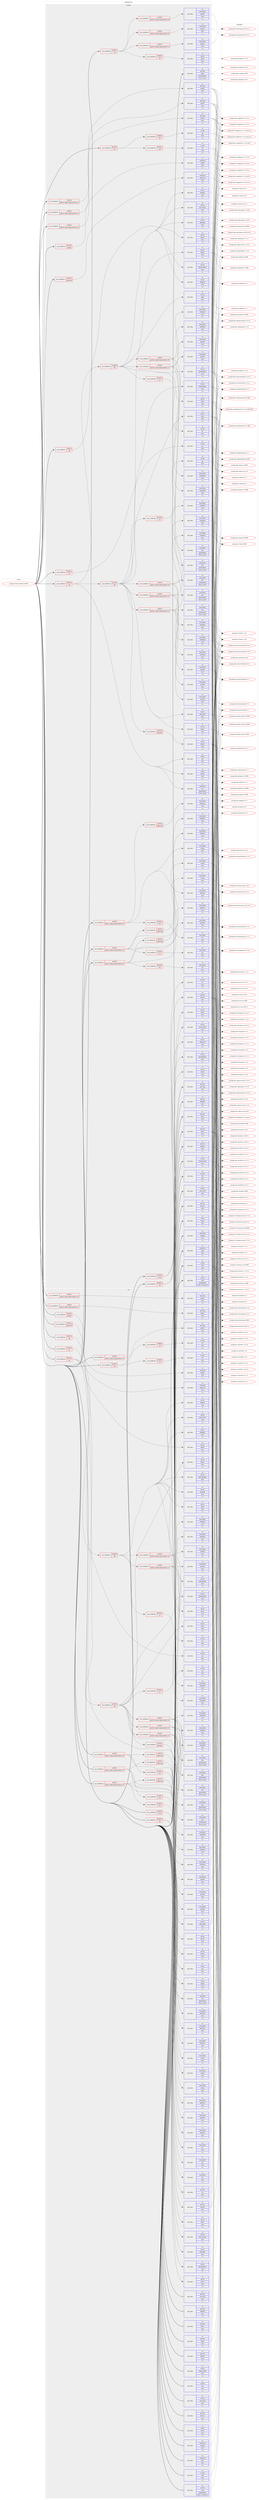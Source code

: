 digraph prolog {

# *************
# Graph options
# *************

newrank=true;
concentrate=true;
compound=true;
graph [rankdir=LR,fontname=Helvetica,fontsize=10,ranksep=1.5];#, ranksep=2.5, nodesep=0.2];
edge  [arrowhead=vee];
node  [fontname=Helvetica,fontsize=10];

# **********
# The ebuild
# **********

subgraph cluster_leftcol {
color=gray;
rank=same;
label=<<i>ebuild</i>>;
id [label="portage://media-gfx/freecad-9999", color=red, width=4, href="../media-gfx/freecad-9999.svg"];
}

# ****************
# The dependencies
# ****************

subgraph cluster_midcol {
color=gray;
label=<<i>dependencies</i>>;
subgraph cluster_compile {
fillcolor="#eeeeee";
style=filled;
label=<<i>compile</i>>;
subgraph cond70702 {
dependency281171 [label=<<TABLE BORDER="0" CELLBORDER="1" CELLSPACING="0" CELLPADDING="4"><TR><TD ROWSPAN="3" CELLPADDING="10">use_conditional</TD></TR><TR><TD>negative</TD></TR><TR><TD>qt6</TD></TR></TABLE>>, shape=none, color=red];
subgraph pack208188 {
dependency281172 [label=<<TABLE BORDER="0" CELLBORDER="1" CELLSPACING="0" CELLPADDING="4" WIDTH="220"><TR><TD ROWSPAN="6" CELLPADDING="30">pack_dep</TD></TR><TR><TD WIDTH="110">no</TD></TR><TR><TD>dev-qt</TD></TR><TR><TD>qtconcurrent</TD></TR><TR><TD>none</TD></TR><TR><TD>[,,]</TD></TR></TABLE>>, shape=none, color=blue];
}
dependency281171:e -> dependency281172:w [weight=20,style="dashed",arrowhead="vee"];
subgraph pack208189 {
dependency281173 [label=<<TABLE BORDER="0" CELLBORDER="1" CELLSPACING="0" CELLPADDING="4" WIDTH="220"><TR><TD ROWSPAN="6" CELLPADDING="30">pack_dep</TD></TR><TR><TD WIDTH="110">no</TD></TR><TR><TD>dev-qt</TD></TR><TR><TD>qtcore</TD></TR><TR><TD>none</TD></TR><TR><TD>[,,]</TD></TR></TABLE>>, shape=none, color=blue];
}
dependency281171:e -> dependency281173:w [weight=20,style="dashed",arrowhead="vee"];
subgraph pack208190 {
dependency281174 [label=<<TABLE BORDER="0" CELLBORDER="1" CELLSPACING="0" CELLPADDING="4" WIDTH="220"><TR><TD ROWSPAN="6" CELLPADDING="30">pack_dep</TD></TR><TR><TD WIDTH="110">no</TD></TR><TR><TD>dev-qt</TD></TR><TR><TD>qtnetwork</TD></TR><TR><TD>none</TD></TR><TR><TD>[,,]</TD></TR></TABLE>>, shape=none, color=blue];
}
dependency281171:e -> dependency281174:w [weight=20,style="dashed",arrowhead="vee"];
subgraph pack208191 {
dependency281175 [label=<<TABLE BORDER="0" CELLBORDER="1" CELLSPACING="0" CELLPADDING="4" WIDTH="220"><TR><TD ROWSPAN="6" CELLPADDING="30">pack_dep</TD></TR><TR><TD WIDTH="110">no</TD></TR><TR><TD>dev-qt</TD></TR><TR><TD>qtxml</TD></TR><TR><TD>none</TD></TR><TR><TD>[,,]</TD></TR></TABLE>>, shape=none, color=blue];
}
dependency281171:e -> dependency281175:w [weight=20,style="dashed",arrowhead="vee"];
subgraph pack208192 {
dependency281176 [label=<<TABLE BORDER="0" CELLBORDER="1" CELLSPACING="0" CELLPADDING="4" WIDTH="220"><TR><TD ROWSPAN="6" CELLPADDING="30">pack_dep</TD></TR><TR><TD WIDTH="110">no</TD></TR><TR><TD>dev-qt</TD></TR><TR><TD>qtxmlpatterns</TD></TR><TR><TD>none</TD></TR><TR><TD>[,,]</TD></TR></TABLE>>, shape=none, color=blue];
}
dependency281171:e -> dependency281176:w [weight=20,style="dashed",arrowhead="vee"];
}
id:e -> dependency281171:w [weight=20,style="solid",arrowhead="vee"];
subgraph cond70703 {
dependency281177 [label=<<TABLE BORDER="0" CELLBORDER="1" CELLSPACING="0" CELLPADDING="4"><TR><TD ROWSPAN="3" CELLPADDING="10">use_conditional</TD></TR><TR><TD>positive</TD></TR><TR><TD>cloud</TD></TR></TABLE>>, shape=none, color=red];
subgraph pack208193 {
dependency281178 [label=<<TABLE BORDER="0" CELLBORDER="1" CELLSPACING="0" CELLPADDING="4" WIDTH="220"><TR><TD ROWSPAN="6" CELLPADDING="30">pack_dep</TD></TR><TR><TD WIDTH="110">no</TD></TR><TR><TD>dev-libs</TD></TR><TR><TD>openssl</TD></TR><TR><TD>none</TD></TR><TR><TD>[,,]</TD></TR></TABLE>>, shape=none, color=blue];
}
dependency281177:e -> dependency281178:w [weight=20,style="dashed",arrowhead="vee"];
subgraph pack208194 {
dependency281179 [label=<<TABLE BORDER="0" CELLBORDER="1" CELLSPACING="0" CELLPADDING="4" WIDTH="220"><TR><TD ROWSPAN="6" CELLPADDING="30">pack_dep</TD></TR><TR><TD WIDTH="110">no</TD></TR><TR><TD>net-misc</TD></TR><TR><TD>curl</TD></TR><TR><TD>none</TD></TR><TR><TD>[,,]</TD></TR></TABLE>>, shape=none, color=blue];
}
dependency281177:e -> dependency281179:w [weight=20,style="dashed",arrowhead="vee"];
}
id:e -> dependency281177:w [weight=20,style="solid",arrowhead="vee"];
subgraph cond70704 {
dependency281180 [label=<<TABLE BORDER="0" CELLBORDER="1" CELLSPACING="0" CELLPADDING="4"><TR><TD ROWSPAN="3" CELLPADDING="10">use_conditional</TD></TR><TR><TD>positive</TD></TR><TR><TD>fem</TD></TR></TABLE>>, shape=none, color=red];
subgraph cond70705 {
dependency281181 [label=<<TABLE BORDER="0" CELLBORDER="1" CELLSPACING="0" CELLPADDING="4"><TR><TD ROWSPAN="3" CELLPADDING="10">use_conditional</TD></TR><TR><TD>negative</TD></TR><TR><TD>qt6</TD></TR></TABLE>>, shape=none, color=red];
subgraph pack208195 {
dependency281182 [label=<<TABLE BORDER="0" CELLBORDER="1" CELLSPACING="0" CELLPADDING="4" WIDTH="220"><TR><TD ROWSPAN="6" CELLPADDING="30">pack_dep</TD></TR><TR><TD WIDTH="110">no</TD></TR><TR><TD>sci-libs</TD></TR><TR><TD>vtk</TD></TR><TR><TD>none</TD></TR><TR><TD>[,,]</TD></TR></TABLE>>, shape=none, color=blue];
}
dependency281181:e -> dependency281182:w [weight=20,style="dashed",arrowhead="vee"];
}
dependency281180:e -> dependency281181:w [weight=20,style="dashed",arrowhead="vee"];
subgraph cond70706 {
dependency281183 [label=<<TABLE BORDER="0" CELLBORDER="1" CELLSPACING="0" CELLPADDING="4"><TR><TD ROWSPAN="3" CELLPADDING="10">use_conditional</TD></TR><TR><TD>positive</TD></TR><TR><TD>qt6</TD></TR></TABLE>>, shape=none, color=red];
subgraph pack208196 {
dependency281184 [label=<<TABLE BORDER="0" CELLBORDER="1" CELLSPACING="0" CELLPADDING="4" WIDTH="220"><TR><TD ROWSPAN="6" CELLPADDING="30">pack_dep</TD></TR><TR><TD WIDTH="110">no</TD></TR><TR><TD>sci-libs</TD></TR><TR><TD>vtk</TD></TR><TR><TD>none</TD></TR><TR><TD>[,,]</TD></TR></TABLE>>, shape=none, color=blue];
}
dependency281183:e -> dependency281184:w [weight=20,style="dashed",arrowhead="vee"];
}
dependency281180:e -> dependency281183:w [weight=20,style="dashed",arrowhead="vee"];
}
id:e -> dependency281180:w [weight=20,style="solid",arrowhead="vee"];
subgraph cond70707 {
dependency281185 [label=<<TABLE BORDER="0" CELLBORDER="1" CELLSPACING="0" CELLPADDING="4"><TR><TD ROWSPAN="3" CELLPADDING="10">use_conditional</TD></TR><TR><TD>positive</TD></TR><TR><TD>gui</TD></TR></TABLE>>, shape=none, color=red];
subgraph pack208197 {
dependency281186 [label=<<TABLE BORDER="0" CELLBORDER="1" CELLSPACING="0" CELLPADDING="4" WIDTH="220"><TR><TD ROWSPAN="6" CELLPADDING="30">pack_dep</TD></TR><TR><TD WIDTH="110">no</TD></TR><TR><TD>media-libs</TD></TR><TR><TD>coin</TD></TR><TR><TD>greaterequal</TD></TR><TR><TD>[4.0.0,,,4.0.0]</TD></TR></TABLE>>, shape=none, color=blue];
}
dependency281185:e -> dependency281186:w [weight=20,style="dashed",arrowhead="vee"];
subgraph pack208198 {
dependency281187 [label=<<TABLE BORDER="0" CELLBORDER="1" CELLSPACING="0" CELLPADDING="4" WIDTH="220"><TR><TD ROWSPAN="6" CELLPADDING="30">pack_dep</TD></TR><TR><TD WIDTH="110">no</TD></TR><TR><TD>virtual</TD></TR><TR><TD>glu</TD></TR><TR><TD>none</TD></TR><TR><TD>[,,]</TD></TR></TABLE>>, shape=none, color=blue];
}
dependency281185:e -> dependency281187:w [weight=20,style="dashed",arrowhead="vee"];
subgraph pack208199 {
dependency281188 [label=<<TABLE BORDER="0" CELLBORDER="1" CELLSPACING="0" CELLPADDING="4" WIDTH="220"><TR><TD ROWSPAN="6" CELLPADDING="30">pack_dep</TD></TR><TR><TD WIDTH="110">no</TD></TR><TR><TD>virtual</TD></TR><TR><TD>opengl</TD></TR><TR><TD>none</TD></TR><TR><TD>[,,]</TD></TR></TABLE>>, shape=none, color=blue];
}
dependency281185:e -> dependency281188:w [weight=20,style="dashed",arrowhead="vee"];
subgraph cond70708 {
dependency281189 [label=<<TABLE BORDER="0" CELLBORDER="1" CELLSPACING="0" CELLPADDING="4"><TR><TD ROWSPAN="3" CELLPADDING="10">use_conditional</TD></TR><TR><TD>negative</TD></TR><TR><TD>qt6</TD></TR></TABLE>>, shape=none, color=red];
subgraph pack208200 {
dependency281190 [label=<<TABLE BORDER="0" CELLBORDER="1" CELLSPACING="0" CELLPADDING="4" WIDTH="220"><TR><TD ROWSPAN="6" CELLPADDING="30">pack_dep</TD></TR><TR><TD WIDTH="110">no</TD></TR><TR><TD>dev-qt</TD></TR><TR><TD>designer</TD></TR><TR><TD>none</TD></TR><TR><TD>[,,]</TD></TR></TABLE>>, shape=none, color=blue];
}
dependency281189:e -> dependency281190:w [weight=20,style="dashed",arrowhead="vee"];
subgraph pack208201 {
dependency281191 [label=<<TABLE BORDER="0" CELLBORDER="1" CELLSPACING="0" CELLPADDING="4" WIDTH="220"><TR><TD ROWSPAN="6" CELLPADDING="30">pack_dep</TD></TR><TR><TD WIDTH="110">no</TD></TR><TR><TD>dev-qt</TD></TR><TR><TD>qtgui</TD></TR><TR><TD>none</TD></TR><TR><TD>[,,]</TD></TR></TABLE>>, shape=none, color=blue];
}
dependency281189:e -> dependency281191:w [weight=20,style="dashed",arrowhead="vee"];
subgraph pack208202 {
dependency281192 [label=<<TABLE BORDER="0" CELLBORDER="1" CELLSPACING="0" CELLPADDING="4" WIDTH="220"><TR><TD ROWSPAN="6" CELLPADDING="30">pack_dep</TD></TR><TR><TD WIDTH="110">no</TD></TR><TR><TD>dev-qt</TD></TR><TR><TD>qtopengl</TD></TR><TR><TD>none</TD></TR><TR><TD>[,,]</TD></TR></TABLE>>, shape=none, color=blue];
}
dependency281189:e -> dependency281192:w [weight=20,style="dashed",arrowhead="vee"];
subgraph pack208203 {
dependency281193 [label=<<TABLE BORDER="0" CELLBORDER="1" CELLSPACING="0" CELLPADDING="4" WIDTH="220"><TR><TD ROWSPAN="6" CELLPADDING="30">pack_dep</TD></TR><TR><TD WIDTH="110">no</TD></TR><TR><TD>dev-qt</TD></TR><TR><TD>qtprintsupport</TD></TR><TR><TD>none</TD></TR><TR><TD>[,,]</TD></TR></TABLE>>, shape=none, color=blue];
}
dependency281189:e -> dependency281193:w [weight=20,style="dashed",arrowhead="vee"];
subgraph pack208204 {
dependency281194 [label=<<TABLE BORDER="0" CELLBORDER="1" CELLSPACING="0" CELLPADDING="4" WIDTH="220"><TR><TD ROWSPAN="6" CELLPADDING="30">pack_dep</TD></TR><TR><TD WIDTH="110">no</TD></TR><TR><TD>dev-qt</TD></TR><TR><TD>qtsvg</TD></TR><TR><TD>none</TD></TR><TR><TD>[,,]</TD></TR></TABLE>>, shape=none, color=blue];
}
dependency281189:e -> dependency281194:w [weight=20,style="dashed",arrowhead="vee"];
subgraph pack208205 {
dependency281195 [label=<<TABLE BORDER="0" CELLBORDER="1" CELLSPACING="0" CELLPADDING="4" WIDTH="220"><TR><TD ROWSPAN="6" CELLPADDING="30">pack_dep</TD></TR><TR><TD WIDTH="110">no</TD></TR><TR><TD>dev-qt</TD></TR><TR><TD>qtwebengine</TD></TR><TR><TD>none</TD></TR><TR><TD>[,,]</TD></TR></TABLE>>, shape=none, color=blue];
}
dependency281189:e -> dependency281195:w [weight=20,style="dashed",arrowhead="vee"];
subgraph pack208206 {
dependency281196 [label=<<TABLE BORDER="0" CELLBORDER="1" CELLSPACING="0" CELLPADDING="4" WIDTH="220"><TR><TD ROWSPAN="6" CELLPADDING="30">pack_dep</TD></TR><TR><TD WIDTH="110">no</TD></TR><TR><TD>dev-qt</TD></TR><TR><TD>qtwidgets</TD></TR><TR><TD>none</TD></TR><TR><TD>[,,]</TD></TR></TABLE>>, shape=none, color=blue];
}
dependency281189:e -> dependency281196:w [weight=20,style="dashed",arrowhead="vee"];
subgraph pack208207 {
dependency281197 [label=<<TABLE BORDER="0" CELLBORDER="1" CELLSPACING="0" CELLPADDING="4" WIDTH="220"><TR><TD ROWSPAN="6" CELLPADDING="30">pack_dep</TD></TR><TR><TD WIDTH="110">no</TD></TR><TR><TD>dev-qt</TD></TR><TR><TD>qtx11extras</TD></TR><TR><TD>none</TD></TR><TR><TD>[,,]</TD></TR></TABLE>>, shape=none, color=blue];
}
dependency281189:e -> dependency281197:w [weight=20,style="dashed",arrowhead="vee"];
subgraph cond70709 {
dependency281198 [label=<<TABLE BORDER="0" CELLBORDER="1" CELLSPACING="0" CELLPADDING="4"><TR><TD ROWSPAN="3" CELLPADDING="10">use_conditional</TD></TR><TR><TD>positive</TD></TR><TR><TD>pcl</TD></TR></TABLE>>, shape=none, color=red];
subgraph pack208208 {
dependency281199 [label=<<TABLE BORDER="0" CELLBORDER="1" CELLSPACING="0" CELLPADDING="4" WIDTH="220"><TR><TD ROWSPAN="6" CELLPADDING="30">pack_dep</TD></TR><TR><TD WIDTH="110">no</TD></TR><TR><TD>sci-libs</TD></TR><TR><TD>pcl</TD></TR><TR><TD>none</TD></TR><TR><TD>[,,]</TD></TR></TABLE>>, shape=none, color=blue];
}
dependency281198:e -> dependency281199:w [weight=20,style="dashed",arrowhead="vee"];
}
dependency281189:e -> dependency281198:w [weight=20,style="dashed",arrowhead="vee"];
subgraph cond70710 {
dependency281200 [label=<<TABLE BORDER="0" CELLBORDER="1" CELLSPACING="0" CELLPADDING="4"><TR><TD ROWSPAN="3" CELLPADDING="10">use_conditional</TD></TR><TR><TD>positive</TD></TR><TR><TD>python_single_target_python3_10</TD></TR></TABLE>>, shape=none, color=red];
subgraph pack208209 {
dependency281201 [label=<<TABLE BORDER="0" CELLBORDER="1" CELLSPACING="0" CELLPADDING="4" WIDTH="220"><TR><TD ROWSPAN="6" CELLPADDING="30">pack_dep</TD></TR><TR><TD WIDTH="110">no</TD></TR><TR><TD>dev-python</TD></TR><TR><TD>matplotlib</TD></TR><TR><TD>none</TD></TR><TR><TD>[,,]</TD></TR></TABLE>>, shape=none, color=blue];
}
dependency281200:e -> dependency281201:w [weight=20,style="dashed",arrowhead="vee"];
subgraph pack208210 {
dependency281202 [label=<<TABLE BORDER="0" CELLBORDER="1" CELLSPACING="0" CELLPADDING="4" WIDTH="220"><TR><TD ROWSPAN="6" CELLPADDING="30">pack_dep</TD></TR><TR><TD WIDTH="110">no</TD></TR><TR><TD>dev-python</TD></TR><TR><TD>pivy</TD></TR><TR><TD>greaterequal</TD></TR><TR><TD>[0.6.5,,,0.6.5]</TD></TR></TABLE>>, shape=none, color=blue];
}
dependency281200:e -> dependency281202:w [weight=20,style="dashed",arrowhead="vee"];
subgraph pack208211 {
dependency281203 [label=<<TABLE BORDER="0" CELLBORDER="1" CELLSPACING="0" CELLPADDING="4" WIDTH="220"><TR><TD ROWSPAN="6" CELLPADDING="30">pack_dep</TD></TR><TR><TD WIDTH="110">no</TD></TR><TR><TD>dev-python</TD></TR><TR><TD>pyside2</TD></TR><TR><TD>none</TD></TR><TR><TD>[,,]</TD></TR></TABLE>>, shape=none, color=blue];
}
dependency281200:e -> dependency281203:w [weight=20,style="dashed",arrowhead="vee"];
subgraph pack208212 {
dependency281204 [label=<<TABLE BORDER="0" CELLBORDER="1" CELLSPACING="0" CELLPADDING="4" WIDTH="220"><TR><TD ROWSPAN="6" CELLPADDING="30">pack_dep</TD></TR><TR><TD WIDTH="110">no</TD></TR><TR><TD>dev-python</TD></TR><TR><TD>shiboken2</TD></TR><TR><TD>none</TD></TR><TR><TD>[,,]</TD></TR></TABLE>>, shape=none, color=blue];
}
dependency281200:e -> dependency281204:w [weight=20,style="dashed",arrowhead="vee"];
}
dependency281189:e -> dependency281200:w [weight=20,style="dashed",arrowhead="vee"];
subgraph cond70711 {
dependency281205 [label=<<TABLE BORDER="0" CELLBORDER="1" CELLSPACING="0" CELLPADDING="4"><TR><TD ROWSPAN="3" CELLPADDING="10">use_conditional</TD></TR><TR><TD>positive</TD></TR><TR><TD>python_single_target_python3_11</TD></TR></TABLE>>, shape=none, color=red];
subgraph pack208213 {
dependency281206 [label=<<TABLE BORDER="0" CELLBORDER="1" CELLSPACING="0" CELLPADDING="4" WIDTH="220"><TR><TD ROWSPAN="6" CELLPADDING="30">pack_dep</TD></TR><TR><TD WIDTH="110">no</TD></TR><TR><TD>dev-python</TD></TR><TR><TD>matplotlib</TD></TR><TR><TD>none</TD></TR><TR><TD>[,,]</TD></TR></TABLE>>, shape=none, color=blue];
}
dependency281205:e -> dependency281206:w [weight=20,style="dashed",arrowhead="vee"];
subgraph pack208214 {
dependency281207 [label=<<TABLE BORDER="0" CELLBORDER="1" CELLSPACING="0" CELLPADDING="4" WIDTH="220"><TR><TD ROWSPAN="6" CELLPADDING="30">pack_dep</TD></TR><TR><TD WIDTH="110">no</TD></TR><TR><TD>dev-python</TD></TR><TR><TD>pivy</TD></TR><TR><TD>greaterequal</TD></TR><TR><TD>[0.6.5,,,0.6.5]</TD></TR></TABLE>>, shape=none, color=blue];
}
dependency281205:e -> dependency281207:w [weight=20,style="dashed",arrowhead="vee"];
subgraph pack208215 {
dependency281208 [label=<<TABLE BORDER="0" CELLBORDER="1" CELLSPACING="0" CELLPADDING="4" WIDTH="220"><TR><TD ROWSPAN="6" CELLPADDING="30">pack_dep</TD></TR><TR><TD WIDTH="110">no</TD></TR><TR><TD>dev-python</TD></TR><TR><TD>pyside2</TD></TR><TR><TD>none</TD></TR><TR><TD>[,,]</TD></TR></TABLE>>, shape=none, color=blue];
}
dependency281205:e -> dependency281208:w [weight=20,style="dashed",arrowhead="vee"];
subgraph pack208216 {
dependency281209 [label=<<TABLE BORDER="0" CELLBORDER="1" CELLSPACING="0" CELLPADDING="4" WIDTH="220"><TR><TD ROWSPAN="6" CELLPADDING="30">pack_dep</TD></TR><TR><TD WIDTH="110">no</TD></TR><TR><TD>dev-python</TD></TR><TR><TD>shiboken2</TD></TR><TR><TD>none</TD></TR><TR><TD>[,,]</TD></TR></TABLE>>, shape=none, color=blue];
}
dependency281205:e -> dependency281209:w [weight=20,style="dashed",arrowhead="vee"];
}
dependency281189:e -> dependency281205:w [weight=20,style="dashed",arrowhead="vee"];
}
dependency281185:e -> dependency281189:w [weight=20,style="dashed",arrowhead="vee"];
subgraph cond70712 {
dependency281210 [label=<<TABLE BORDER="0" CELLBORDER="1" CELLSPACING="0" CELLPADDING="4"><TR><TD ROWSPAN="3" CELLPADDING="10">use_conditional</TD></TR><TR><TD>positive</TD></TR><TR><TD>qt6</TD></TR></TABLE>>, shape=none, color=red];
subgraph cond70713 {
dependency281211 [label=<<TABLE BORDER="0" CELLBORDER="1" CELLSPACING="0" CELLPADDING="4"><TR><TD ROWSPAN="3" CELLPADDING="10">use_conditional</TD></TR><TR><TD>positive</TD></TR><TR><TD>designer</TD></TR></TABLE>>, shape=none, color=red];
subgraph pack208217 {
dependency281212 [label=<<TABLE BORDER="0" CELLBORDER="1" CELLSPACING="0" CELLPADDING="4" WIDTH="220"><TR><TD ROWSPAN="6" CELLPADDING="30">pack_dep</TD></TR><TR><TD WIDTH="110">no</TD></TR><TR><TD>dev-qt</TD></TR><TR><TD>qttools</TD></TR><TR><TD>none</TD></TR><TR><TD>[,,]</TD></TR></TABLE>>, shape=none, color=blue];
}
dependency281211:e -> dependency281212:w [weight=20,style="dashed",arrowhead="vee"];
}
dependency281210:e -> dependency281211:w [weight=20,style="dashed",arrowhead="vee"];
subgraph pack208218 {
dependency281213 [label=<<TABLE BORDER="0" CELLBORDER="1" CELLSPACING="0" CELLPADDING="4" WIDTH="220"><TR><TD ROWSPAN="6" CELLPADDING="30">pack_dep</TD></TR><TR><TD WIDTH="110">no</TD></TR><TR><TD>dev-qt</TD></TR><TR><TD>qt5compat</TD></TR><TR><TD>none</TD></TR><TR><TD>[,,]</TD></TR></TABLE>>, shape=none, color=blue];
}
dependency281210:e -> dependency281213:w [weight=20,style="dashed",arrowhead="vee"];
subgraph pack208219 {
dependency281214 [label=<<TABLE BORDER="0" CELLBORDER="1" CELLSPACING="0" CELLPADDING="4" WIDTH="220"><TR><TD ROWSPAN="6" CELLPADDING="30">pack_dep</TD></TR><TR><TD WIDTH="110">no</TD></TR><TR><TD>dev-qt</TD></TR><TR><TD>qttools</TD></TR><TR><TD>none</TD></TR><TR><TD>[,,]</TD></TR></TABLE>>, shape=none, color=blue];
}
dependency281210:e -> dependency281214:w [weight=20,style="dashed",arrowhead="vee"];
subgraph pack208220 {
dependency281215 [label=<<TABLE BORDER="0" CELLBORDER="1" CELLSPACING="0" CELLPADDING="4" WIDTH="220"><TR><TD ROWSPAN="6" CELLPADDING="30">pack_dep</TD></TR><TR><TD WIDTH="110">no</TD></TR><TR><TD>dev-qt</TD></TR><TR><TD>qtbase</TD></TR><TR><TD>none</TD></TR><TR><TD>[,,]</TD></TR></TABLE>>, shape=none, color=blue];
}
dependency281210:e -> dependency281215:w [weight=20,style="dashed",arrowhead="vee"];
subgraph pack208221 {
dependency281216 [label=<<TABLE BORDER="0" CELLBORDER="1" CELLSPACING="0" CELLPADDING="4" WIDTH="220"><TR><TD ROWSPAN="6" CELLPADDING="30">pack_dep</TD></TR><TR><TD WIDTH="110">no</TD></TR><TR><TD>dev-qt</TD></TR><TR><TD>qtsvg</TD></TR><TR><TD>none</TD></TR><TR><TD>[,,]</TD></TR></TABLE>>, shape=none, color=blue];
}
dependency281210:e -> dependency281216:w [weight=20,style="dashed",arrowhead="vee"];
subgraph pack208222 {
dependency281217 [label=<<TABLE BORDER="0" CELLBORDER="1" CELLSPACING="0" CELLPADDING="4" WIDTH="220"><TR><TD ROWSPAN="6" CELLPADDING="30">pack_dep</TD></TR><TR><TD WIDTH="110">no</TD></TR><TR><TD>dev-qt</TD></TR><TR><TD>qtwebengine</TD></TR><TR><TD>none</TD></TR><TR><TD>[,,]</TD></TR></TABLE>>, shape=none, color=blue];
}
dependency281210:e -> dependency281217:w [weight=20,style="dashed",arrowhead="vee"];
subgraph cond70714 {
dependency281218 [label=<<TABLE BORDER="0" CELLBORDER="1" CELLSPACING="0" CELLPADDING="4"><TR><TD ROWSPAN="3" CELLPADDING="10">use_conditional</TD></TR><TR><TD>positive</TD></TR><TR><TD>pcl</TD></TR></TABLE>>, shape=none, color=red];
subgraph pack208223 {
dependency281219 [label=<<TABLE BORDER="0" CELLBORDER="1" CELLSPACING="0" CELLPADDING="4" WIDTH="220"><TR><TD ROWSPAN="6" CELLPADDING="30">pack_dep</TD></TR><TR><TD WIDTH="110">no</TD></TR><TR><TD>sci-libs</TD></TR><TR><TD>pcl</TD></TR><TR><TD>none</TD></TR><TR><TD>[,,]</TD></TR></TABLE>>, shape=none, color=blue];
}
dependency281218:e -> dependency281219:w [weight=20,style="dashed",arrowhead="vee"];
}
dependency281210:e -> dependency281218:w [weight=20,style="dashed",arrowhead="vee"];
subgraph cond70715 {
dependency281220 [label=<<TABLE BORDER="0" CELLBORDER="1" CELLSPACING="0" CELLPADDING="4"><TR><TD ROWSPAN="3" CELLPADDING="10">use_conditional</TD></TR><TR><TD>positive</TD></TR><TR><TD>python_single_target_python3_10</TD></TR></TABLE>>, shape=none, color=red];
subgraph pack208224 {
dependency281221 [label=<<TABLE BORDER="0" CELLBORDER="1" CELLSPACING="0" CELLPADDING="4" WIDTH="220"><TR><TD ROWSPAN="6" CELLPADDING="30">pack_dep</TD></TR><TR><TD WIDTH="110">no</TD></TR><TR><TD>dev-python</TD></TR><TR><TD>matplotlib</TD></TR><TR><TD>none</TD></TR><TR><TD>[,,]</TD></TR></TABLE>>, shape=none, color=blue];
}
dependency281220:e -> dependency281221:w [weight=20,style="dashed",arrowhead="vee"];
subgraph pack208225 {
dependency281222 [label=<<TABLE BORDER="0" CELLBORDER="1" CELLSPACING="0" CELLPADDING="4" WIDTH="220"><TR><TD ROWSPAN="6" CELLPADDING="30">pack_dep</TD></TR><TR><TD WIDTH="110">no</TD></TR><TR><TD>dev-python</TD></TR><TR><TD>pivy</TD></TR><TR><TD>greaterequal</TD></TR><TR><TD>[0.6.5,,,0.6.5]</TD></TR></TABLE>>, shape=none, color=blue];
}
dependency281220:e -> dependency281222:w [weight=20,style="dashed",arrowhead="vee"];
subgraph pack208226 {
dependency281223 [label=<<TABLE BORDER="0" CELLBORDER="1" CELLSPACING="0" CELLPADDING="4" WIDTH="220"><TR><TD ROWSPAN="6" CELLPADDING="30">pack_dep</TD></TR><TR><TD WIDTH="110">no</TD></TR><TR><TD>dev-python</TD></TR><TR><TD>pyside6</TD></TR><TR><TD>none</TD></TR><TR><TD>[,,]</TD></TR></TABLE>>, shape=none, color=blue];
}
dependency281220:e -> dependency281223:w [weight=20,style="dashed",arrowhead="vee"];
subgraph pack208227 {
dependency281224 [label=<<TABLE BORDER="0" CELLBORDER="1" CELLSPACING="0" CELLPADDING="4" WIDTH="220"><TR><TD ROWSPAN="6" CELLPADDING="30">pack_dep</TD></TR><TR><TD WIDTH="110">no</TD></TR><TR><TD>dev-python</TD></TR><TR><TD>shiboken6</TD></TR><TR><TD>none</TD></TR><TR><TD>[,,]</TD></TR></TABLE>>, shape=none, color=blue];
}
dependency281220:e -> dependency281224:w [weight=20,style="dashed",arrowhead="vee"];
}
dependency281210:e -> dependency281220:w [weight=20,style="dashed",arrowhead="vee"];
subgraph cond70716 {
dependency281225 [label=<<TABLE BORDER="0" CELLBORDER="1" CELLSPACING="0" CELLPADDING="4"><TR><TD ROWSPAN="3" CELLPADDING="10">use_conditional</TD></TR><TR><TD>positive</TD></TR><TR><TD>python_single_target_python3_11</TD></TR></TABLE>>, shape=none, color=red];
subgraph pack208228 {
dependency281226 [label=<<TABLE BORDER="0" CELLBORDER="1" CELLSPACING="0" CELLPADDING="4" WIDTH="220"><TR><TD ROWSPAN="6" CELLPADDING="30">pack_dep</TD></TR><TR><TD WIDTH="110">no</TD></TR><TR><TD>dev-python</TD></TR><TR><TD>matplotlib</TD></TR><TR><TD>none</TD></TR><TR><TD>[,,]</TD></TR></TABLE>>, shape=none, color=blue];
}
dependency281225:e -> dependency281226:w [weight=20,style="dashed",arrowhead="vee"];
subgraph pack208229 {
dependency281227 [label=<<TABLE BORDER="0" CELLBORDER="1" CELLSPACING="0" CELLPADDING="4" WIDTH="220"><TR><TD ROWSPAN="6" CELLPADDING="30">pack_dep</TD></TR><TR><TD WIDTH="110">no</TD></TR><TR><TD>dev-python</TD></TR><TR><TD>pivy</TD></TR><TR><TD>greaterequal</TD></TR><TR><TD>[0.6.5,,,0.6.5]</TD></TR></TABLE>>, shape=none, color=blue];
}
dependency281225:e -> dependency281227:w [weight=20,style="dashed",arrowhead="vee"];
subgraph pack208230 {
dependency281228 [label=<<TABLE BORDER="0" CELLBORDER="1" CELLSPACING="0" CELLPADDING="4" WIDTH="220"><TR><TD ROWSPAN="6" CELLPADDING="30">pack_dep</TD></TR><TR><TD WIDTH="110">no</TD></TR><TR><TD>dev-python</TD></TR><TR><TD>pyside6</TD></TR><TR><TD>none</TD></TR><TR><TD>[,,]</TD></TR></TABLE>>, shape=none, color=blue];
}
dependency281225:e -> dependency281228:w [weight=20,style="dashed",arrowhead="vee"];
subgraph pack208231 {
dependency281229 [label=<<TABLE BORDER="0" CELLBORDER="1" CELLSPACING="0" CELLPADDING="4" WIDTH="220"><TR><TD ROWSPAN="6" CELLPADDING="30">pack_dep</TD></TR><TR><TD WIDTH="110">no</TD></TR><TR><TD>dev-python</TD></TR><TR><TD>shiboken6</TD></TR><TR><TD>none</TD></TR><TR><TD>[,,]</TD></TR></TABLE>>, shape=none, color=blue];
}
dependency281225:e -> dependency281229:w [weight=20,style="dashed",arrowhead="vee"];
}
dependency281210:e -> dependency281225:w [weight=20,style="dashed",arrowhead="vee"];
subgraph cond70717 {
dependency281230 [label=<<TABLE BORDER="0" CELLBORDER="1" CELLSPACING="0" CELLPADDING="4"><TR><TD ROWSPAN="3" CELLPADDING="10">use_conditional</TD></TR><TR><TD>positive</TD></TR><TR><TD>python_single_target_python3_12</TD></TR></TABLE>>, shape=none, color=red];
subgraph pack208232 {
dependency281231 [label=<<TABLE BORDER="0" CELLBORDER="1" CELLSPACING="0" CELLPADDING="4" WIDTH="220"><TR><TD ROWSPAN="6" CELLPADDING="30">pack_dep</TD></TR><TR><TD WIDTH="110">no</TD></TR><TR><TD>dev-python</TD></TR><TR><TD>matplotlib</TD></TR><TR><TD>none</TD></TR><TR><TD>[,,]</TD></TR></TABLE>>, shape=none, color=blue];
}
dependency281230:e -> dependency281231:w [weight=20,style="dashed",arrowhead="vee"];
subgraph pack208233 {
dependency281232 [label=<<TABLE BORDER="0" CELLBORDER="1" CELLSPACING="0" CELLPADDING="4" WIDTH="220"><TR><TD ROWSPAN="6" CELLPADDING="30">pack_dep</TD></TR><TR><TD WIDTH="110">no</TD></TR><TR><TD>dev-python</TD></TR><TR><TD>pivy</TD></TR><TR><TD>greaterequal</TD></TR><TR><TD>[0.6.5,,,0.6.5]</TD></TR></TABLE>>, shape=none, color=blue];
}
dependency281230:e -> dependency281232:w [weight=20,style="dashed",arrowhead="vee"];
subgraph pack208234 {
dependency281233 [label=<<TABLE BORDER="0" CELLBORDER="1" CELLSPACING="0" CELLPADDING="4" WIDTH="220"><TR><TD ROWSPAN="6" CELLPADDING="30">pack_dep</TD></TR><TR><TD WIDTH="110">no</TD></TR><TR><TD>dev-python</TD></TR><TR><TD>pyside6</TD></TR><TR><TD>none</TD></TR><TR><TD>[,,]</TD></TR></TABLE>>, shape=none, color=blue];
}
dependency281230:e -> dependency281233:w [weight=20,style="dashed",arrowhead="vee"];
subgraph pack208235 {
dependency281234 [label=<<TABLE BORDER="0" CELLBORDER="1" CELLSPACING="0" CELLPADDING="4" WIDTH="220"><TR><TD ROWSPAN="6" CELLPADDING="30">pack_dep</TD></TR><TR><TD WIDTH="110">no</TD></TR><TR><TD>dev-python</TD></TR><TR><TD>shiboken6</TD></TR><TR><TD>none</TD></TR><TR><TD>[,,]</TD></TR></TABLE>>, shape=none, color=blue];
}
dependency281230:e -> dependency281234:w [weight=20,style="dashed",arrowhead="vee"];
}
dependency281210:e -> dependency281230:w [weight=20,style="dashed",arrowhead="vee"];
}
dependency281185:e -> dependency281210:w [weight=20,style="dashed",arrowhead="vee"];
}
id:e -> dependency281185:w [weight=20,style="solid",arrowhead="vee"];
subgraph cond70718 {
dependency281235 [label=<<TABLE BORDER="0" CELLBORDER="1" CELLSPACING="0" CELLPADDING="4"><TR><TD ROWSPAN="3" CELLPADDING="10">use_conditional</TD></TR><TR><TD>positive</TD></TR><TR><TD>netgen</TD></TR></TABLE>>, shape=none, color=red];
subgraph pack208236 {
dependency281236 [label=<<TABLE BORDER="0" CELLBORDER="1" CELLSPACING="0" CELLPADDING="4" WIDTH="220"><TR><TD ROWSPAN="6" CELLPADDING="30">pack_dep</TD></TR><TR><TD WIDTH="110">no</TD></TR><TR><TD>media-gfx</TD></TR><TR><TD>netgen</TD></TR><TR><TD>none</TD></TR><TR><TD>[,,]</TD></TR></TABLE>>, shape=none, color=blue];
}
dependency281235:e -> dependency281236:w [weight=20,style="dashed",arrowhead="vee"];
}
id:e -> dependency281235:w [weight=20,style="solid",arrowhead="vee"];
subgraph cond70719 {
dependency281237 [label=<<TABLE BORDER="0" CELLBORDER="1" CELLSPACING="0" CELLPADDING="4"><TR><TD ROWSPAN="3" CELLPADDING="10">use_conditional</TD></TR><TR><TD>positive</TD></TR><TR><TD>openscad</TD></TR></TABLE>>, shape=none, color=red];
subgraph pack208237 {
dependency281238 [label=<<TABLE BORDER="0" CELLBORDER="1" CELLSPACING="0" CELLPADDING="4" WIDTH="220"><TR><TD ROWSPAN="6" CELLPADDING="30">pack_dep</TD></TR><TR><TD WIDTH="110">no</TD></TR><TR><TD>media-gfx</TD></TR><TR><TD>openscad</TD></TR><TR><TD>none</TD></TR><TR><TD>[,,]</TD></TR></TABLE>>, shape=none, color=blue];
}
dependency281237:e -> dependency281238:w [weight=20,style="dashed",arrowhead="vee"];
}
id:e -> dependency281237:w [weight=20,style="solid",arrowhead="vee"];
subgraph cond70720 {
dependency281239 [label=<<TABLE BORDER="0" CELLBORDER="1" CELLSPACING="0" CELLPADDING="4"><TR><TD ROWSPAN="3" CELLPADDING="10">use_conditional</TD></TR><TR><TD>positive</TD></TR><TR><TD>pcl</TD></TR></TABLE>>, shape=none, color=red];
subgraph pack208238 {
dependency281240 [label=<<TABLE BORDER="0" CELLBORDER="1" CELLSPACING="0" CELLPADDING="4" WIDTH="220"><TR><TD ROWSPAN="6" CELLPADDING="30">pack_dep</TD></TR><TR><TD WIDTH="110">no</TD></TR><TR><TD>sci-libs</TD></TR><TR><TD>pcl</TD></TR><TR><TD>none</TD></TR><TR><TD>[,,]</TD></TR></TABLE>>, shape=none, color=blue];
}
dependency281239:e -> dependency281240:w [weight=20,style="dashed",arrowhead="vee"];
}
id:e -> dependency281239:w [weight=20,style="solid",arrowhead="vee"];
subgraph cond70721 {
dependency281241 [label=<<TABLE BORDER="0" CELLBORDER="1" CELLSPACING="0" CELLPADDING="4"><TR><TD ROWSPAN="3" CELLPADDING="10">use_conditional</TD></TR><TR><TD>positive</TD></TR><TR><TD>python_single_target_python3_10</TD></TR></TABLE>>, shape=none, color=red];
subgraph pack208239 {
dependency281242 [label=<<TABLE BORDER="0" CELLBORDER="1" CELLSPACING="0" CELLPADDING="4" WIDTH="220"><TR><TD ROWSPAN="6" CELLPADDING="30">pack_dep</TD></TR><TR><TD WIDTH="110">no</TD></TR><TR><TD>dev-lang</TD></TR><TR><TD>python</TD></TR><TR><TD>none</TD></TR><TR><TD>[,,]</TD></TR></TABLE>>, shape=none, color=blue];
}
dependency281241:e -> dependency281242:w [weight=20,style="dashed",arrowhead="vee"];
}
id:e -> dependency281241:w [weight=20,style="solid",arrowhead="vee"];
subgraph cond70722 {
dependency281243 [label=<<TABLE BORDER="0" CELLBORDER="1" CELLSPACING="0" CELLPADDING="4"><TR><TD ROWSPAN="3" CELLPADDING="10">use_conditional</TD></TR><TR><TD>positive</TD></TR><TR><TD>python_single_target_python3_10</TD></TR></TABLE>>, shape=none, color=red];
subgraph pack208240 {
dependency281244 [label=<<TABLE BORDER="0" CELLBORDER="1" CELLSPACING="0" CELLPADDING="4" WIDTH="220"><TR><TD ROWSPAN="6" CELLPADDING="30">pack_dep</TD></TR><TR><TD WIDTH="110">no</TD></TR><TR><TD>dev-python</TD></TR><TR><TD>numpy</TD></TR><TR><TD>none</TD></TR><TR><TD>[,,]</TD></TR></TABLE>>, shape=none, color=blue];
}
dependency281243:e -> dependency281244:w [weight=20,style="dashed",arrowhead="vee"];
subgraph pack208241 {
dependency281245 [label=<<TABLE BORDER="0" CELLBORDER="1" CELLSPACING="0" CELLPADDING="4" WIDTH="220"><TR><TD ROWSPAN="6" CELLPADDING="30">pack_dep</TD></TR><TR><TD WIDTH="110">no</TD></TR><TR><TD>dev-python</TD></TR><TR><TD>pybind11</TD></TR><TR><TD>none</TD></TR><TR><TD>[,,]</TD></TR></TABLE>>, shape=none, color=blue];
}
dependency281243:e -> dependency281245:w [weight=20,style="dashed",arrowhead="vee"];
subgraph cond70723 {
dependency281246 [label=<<TABLE BORDER="0" CELLBORDER="1" CELLSPACING="0" CELLPADDING="4"><TR><TD ROWSPAN="3" CELLPADDING="10">use_conditional</TD></TR><TR><TD>positive</TD></TR><TR><TD>addonmgr</TD></TR></TABLE>>, shape=none, color=red];
subgraph pack208242 {
dependency281247 [label=<<TABLE BORDER="0" CELLBORDER="1" CELLSPACING="0" CELLPADDING="4" WIDTH="220"><TR><TD ROWSPAN="6" CELLPADDING="30">pack_dep</TD></TR><TR><TD WIDTH="110">no</TD></TR><TR><TD>dev-python</TD></TR><TR><TD>GitPython</TD></TR><TR><TD>none</TD></TR><TR><TD>[,,]</TD></TR></TABLE>>, shape=none, color=blue];
}
dependency281246:e -> dependency281247:w [weight=20,style="dashed",arrowhead="vee"];
}
dependency281243:e -> dependency281246:w [weight=20,style="dashed",arrowhead="vee"];
subgraph cond70724 {
dependency281248 [label=<<TABLE BORDER="0" CELLBORDER="1" CELLSPACING="0" CELLPADDING="4"><TR><TD ROWSPAN="3" CELLPADDING="10">use_conditional</TD></TR><TR><TD>positive</TD></TR><TR><TD>fem</TD></TR></TABLE>>, shape=none, color=red];
subgraph pack208243 {
dependency281249 [label=<<TABLE BORDER="0" CELLBORDER="1" CELLSPACING="0" CELLPADDING="4" WIDTH="220"><TR><TD ROWSPAN="6" CELLPADDING="30">pack_dep</TD></TR><TR><TD WIDTH="110">no</TD></TR><TR><TD>dev-python</TD></TR><TR><TD>ply</TD></TR><TR><TD>none</TD></TR><TR><TD>[,,]</TD></TR></TABLE>>, shape=none, color=blue];
}
dependency281248:e -> dependency281249:w [weight=20,style="dashed",arrowhead="vee"];
}
dependency281243:e -> dependency281248:w [weight=20,style="dashed",arrowhead="vee"];
}
id:e -> dependency281243:w [weight=20,style="solid",arrowhead="vee"];
subgraph cond70725 {
dependency281250 [label=<<TABLE BORDER="0" CELLBORDER="1" CELLSPACING="0" CELLPADDING="4"><TR><TD ROWSPAN="3" CELLPADDING="10">use_conditional</TD></TR><TR><TD>positive</TD></TR><TR><TD>python_single_target_python3_11</TD></TR></TABLE>>, shape=none, color=red];
subgraph pack208244 {
dependency281251 [label=<<TABLE BORDER="0" CELLBORDER="1" CELLSPACING="0" CELLPADDING="4" WIDTH="220"><TR><TD ROWSPAN="6" CELLPADDING="30">pack_dep</TD></TR><TR><TD WIDTH="110">no</TD></TR><TR><TD>dev-lang</TD></TR><TR><TD>python</TD></TR><TR><TD>none</TD></TR><TR><TD>[,,]</TD></TR></TABLE>>, shape=none, color=blue];
}
dependency281250:e -> dependency281251:w [weight=20,style="dashed",arrowhead="vee"];
}
id:e -> dependency281250:w [weight=20,style="solid",arrowhead="vee"];
subgraph cond70726 {
dependency281252 [label=<<TABLE BORDER="0" CELLBORDER="1" CELLSPACING="0" CELLPADDING="4"><TR><TD ROWSPAN="3" CELLPADDING="10">use_conditional</TD></TR><TR><TD>positive</TD></TR><TR><TD>python_single_target_python3_11</TD></TR></TABLE>>, shape=none, color=red];
subgraph pack208245 {
dependency281253 [label=<<TABLE BORDER="0" CELLBORDER="1" CELLSPACING="0" CELLPADDING="4" WIDTH="220"><TR><TD ROWSPAN="6" CELLPADDING="30">pack_dep</TD></TR><TR><TD WIDTH="110">no</TD></TR><TR><TD>dev-python</TD></TR><TR><TD>numpy</TD></TR><TR><TD>none</TD></TR><TR><TD>[,,]</TD></TR></TABLE>>, shape=none, color=blue];
}
dependency281252:e -> dependency281253:w [weight=20,style="dashed",arrowhead="vee"];
subgraph pack208246 {
dependency281254 [label=<<TABLE BORDER="0" CELLBORDER="1" CELLSPACING="0" CELLPADDING="4" WIDTH="220"><TR><TD ROWSPAN="6" CELLPADDING="30">pack_dep</TD></TR><TR><TD WIDTH="110">no</TD></TR><TR><TD>dev-python</TD></TR><TR><TD>pybind11</TD></TR><TR><TD>none</TD></TR><TR><TD>[,,]</TD></TR></TABLE>>, shape=none, color=blue];
}
dependency281252:e -> dependency281254:w [weight=20,style="dashed",arrowhead="vee"];
subgraph cond70727 {
dependency281255 [label=<<TABLE BORDER="0" CELLBORDER="1" CELLSPACING="0" CELLPADDING="4"><TR><TD ROWSPAN="3" CELLPADDING="10">use_conditional</TD></TR><TR><TD>positive</TD></TR><TR><TD>addonmgr</TD></TR></TABLE>>, shape=none, color=red];
subgraph pack208247 {
dependency281256 [label=<<TABLE BORDER="0" CELLBORDER="1" CELLSPACING="0" CELLPADDING="4" WIDTH="220"><TR><TD ROWSPAN="6" CELLPADDING="30">pack_dep</TD></TR><TR><TD WIDTH="110">no</TD></TR><TR><TD>dev-python</TD></TR><TR><TD>GitPython</TD></TR><TR><TD>none</TD></TR><TR><TD>[,,]</TD></TR></TABLE>>, shape=none, color=blue];
}
dependency281255:e -> dependency281256:w [weight=20,style="dashed",arrowhead="vee"];
}
dependency281252:e -> dependency281255:w [weight=20,style="dashed",arrowhead="vee"];
subgraph cond70728 {
dependency281257 [label=<<TABLE BORDER="0" CELLBORDER="1" CELLSPACING="0" CELLPADDING="4"><TR><TD ROWSPAN="3" CELLPADDING="10">use_conditional</TD></TR><TR><TD>positive</TD></TR><TR><TD>fem</TD></TR></TABLE>>, shape=none, color=red];
subgraph pack208248 {
dependency281258 [label=<<TABLE BORDER="0" CELLBORDER="1" CELLSPACING="0" CELLPADDING="4" WIDTH="220"><TR><TD ROWSPAN="6" CELLPADDING="30">pack_dep</TD></TR><TR><TD WIDTH="110">no</TD></TR><TR><TD>dev-python</TD></TR><TR><TD>ply</TD></TR><TR><TD>none</TD></TR><TR><TD>[,,]</TD></TR></TABLE>>, shape=none, color=blue];
}
dependency281257:e -> dependency281258:w [weight=20,style="dashed",arrowhead="vee"];
}
dependency281252:e -> dependency281257:w [weight=20,style="dashed",arrowhead="vee"];
}
id:e -> dependency281252:w [weight=20,style="solid",arrowhead="vee"];
subgraph cond70729 {
dependency281259 [label=<<TABLE BORDER="0" CELLBORDER="1" CELLSPACING="0" CELLPADDING="4"><TR><TD ROWSPAN="3" CELLPADDING="10">use_conditional</TD></TR><TR><TD>positive</TD></TR><TR><TD>python_single_target_python3_12</TD></TR></TABLE>>, shape=none, color=red];
subgraph pack208249 {
dependency281260 [label=<<TABLE BORDER="0" CELLBORDER="1" CELLSPACING="0" CELLPADDING="4" WIDTH="220"><TR><TD ROWSPAN="6" CELLPADDING="30">pack_dep</TD></TR><TR><TD WIDTH="110">no</TD></TR><TR><TD>dev-lang</TD></TR><TR><TD>python</TD></TR><TR><TD>none</TD></TR><TR><TD>[,,]</TD></TR></TABLE>>, shape=none, color=blue];
}
dependency281259:e -> dependency281260:w [weight=20,style="dashed",arrowhead="vee"];
}
id:e -> dependency281259:w [weight=20,style="solid",arrowhead="vee"];
subgraph cond70730 {
dependency281261 [label=<<TABLE BORDER="0" CELLBORDER="1" CELLSPACING="0" CELLPADDING="4"><TR><TD ROWSPAN="3" CELLPADDING="10">use_conditional</TD></TR><TR><TD>positive</TD></TR><TR><TD>python_single_target_python3_12</TD></TR></TABLE>>, shape=none, color=red];
subgraph pack208250 {
dependency281262 [label=<<TABLE BORDER="0" CELLBORDER="1" CELLSPACING="0" CELLPADDING="4" WIDTH="220"><TR><TD ROWSPAN="6" CELLPADDING="30">pack_dep</TD></TR><TR><TD WIDTH="110">no</TD></TR><TR><TD>dev-python</TD></TR><TR><TD>numpy</TD></TR><TR><TD>none</TD></TR><TR><TD>[,,]</TD></TR></TABLE>>, shape=none, color=blue];
}
dependency281261:e -> dependency281262:w [weight=20,style="dashed",arrowhead="vee"];
subgraph pack208251 {
dependency281263 [label=<<TABLE BORDER="0" CELLBORDER="1" CELLSPACING="0" CELLPADDING="4" WIDTH="220"><TR><TD ROWSPAN="6" CELLPADDING="30">pack_dep</TD></TR><TR><TD WIDTH="110">no</TD></TR><TR><TD>dev-python</TD></TR><TR><TD>pybind11</TD></TR><TR><TD>none</TD></TR><TR><TD>[,,]</TD></TR></TABLE>>, shape=none, color=blue];
}
dependency281261:e -> dependency281263:w [weight=20,style="dashed",arrowhead="vee"];
subgraph cond70731 {
dependency281264 [label=<<TABLE BORDER="0" CELLBORDER="1" CELLSPACING="0" CELLPADDING="4"><TR><TD ROWSPAN="3" CELLPADDING="10">use_conditional</TD></TR><TR><TD>positive</TD></TR><TR><TD>addonmgr</TD></TR></TABLE>>, shape=none, color=red];
subgraph pack208252 {
dependency281265 [label=<<TABLE BORDER="0" CELLBORDER="1" CELLSPACING="0" CELLPADDING="4" WIDTH="220"><TR><TD ROWSPAN="6" CELLPADDING="30">pack_dep</TD></TR><TR><TD WIDTH="110">no</TD></TR><TR><TD>dev-python</TD></TR><TR><TD>GitPython</TD></TR><TR><TD>none</TD></TR><TR><TD>[,,]</TD></TR></TABLE>>, shape=none, color=blue];
}
dependency281264:e -> dependency281265:w [weight=20,style="dashed",arrowhead="vee"];
}
dependency281261:e -> dependency281264:w [weight=20,style="dashed",arrowhead="vee"];
subgraph cond70732 {
dependency281266 [label=<<TABLE BORDER="0" CELLBORDER="1" CELLSPACING="0" CELLPADDING="4"><TR><TD ROWSPAN="3" CELLPADDING="10">use_conditional</TD></TR><TR><TD>positive</TD></TR><TR><TD>fem</TD></TR></TABLE>>, shape=none, color=red];
subgraph pack208253 {
dependency281267 [label=<<TABLE BORDER="0" CELLBORDER="1" CELLSPACING="0" CELLPADDING="4" WIDTH="220"><TR><TD ROWSPAN="6" CELLPADDING="30">pack_dep</TD></TR><TR><TD WIDTH="110">no</TD></TR><TR><TD>dev-python</TD></TR><TR><TD>ply</TD></TR><TR><TD>none</TD></TR><TR><TD>[,,]</TD></TR></TABLE>>, shape=none, color=blue];
}
dependency281266:e -> dependency281267:w [weight=20,style="dashed",arrowhead="vee"];
}
dependency281261:e -> dependency281266:w [weight=20,style="dashed",arrowhead="vee"];
}
id:e -> dependency281261:w [weight=20,style="solid",arrowhead="vee"];
subgraph cond70733 {
dependency281268 [label=<<TABLE BORDER="0" CELLBORDER="1" CELLSPACING="0" CELLPADDING="4"><TR><TD ROWSPAN="3" CELLPADDING="10">use_conditional</TD></TR><TR><TD>positive</TD></TR><TR><TD>qt6</TD></TR></TABLE>>, shape=none, color=red];
subgraph pack208254 {
dependency281269 [label=<<TABLE BORDER="0" CELLBORDER="1" CELLSPACING="0" CELLPADDING="4" WIDTH="220"><TR><TD ROWSPAN="6" CELLPADDING="30">pack_dep</TD></TR><TR><TD WIDTH="110">no</TD></TR><TR><TD>dev-qt</TD></TR><TR><TD>qtbase</TD></TR><TR><TD>none</TD></TR><TR><TD>[,,]</TD></TR></TABLE>>, shape=none, color=blue];
}
dependency281268:e -> dependency281269:w [weight=20,style="dashed",arrowhead="vee"];
}
id:e -> dependency281268:w [weight=20,style="solid",arrowhead="vee"];
subgraph cond70734 {
dependency281270 [label=<<TABLE BORDER="0" CELLBORDER="1" CELLSPACING="0" CELLPADDING="4"><TR><TD ROWSPAN="3" CELLPADDING="10">use_conditional</TD></TR><TR><TD>positive</TD></TR><TR><TD>test</TD></TR></TABLE>>, shape=none, color=red];
subgraph cond70735 {
dependency281271 [label=<<TABLE BORDER="0" CELLBORDER="1" CELLSPACING="0" CELLPADDING="4"><TR><TD ROWSPAN="3" CELLPADDING="10">use_conditional</TD></TR><TR><TD>positive</TD></TR><TR><TD>python_single_target_python3_10</TD></TR></TABLE>>, shape=none, color=red];
subgraph pack208255 {
dependency281272 [label=<<TABLE BORDER="0" CELLBORDER="1" CELLSPACING="0" CELLPADDING="4" WIDTH="220"><TR><TD ROWSPAN="6" CELLPADDING="30">pack_dep</TD></TR><TR><TD WIDTH="110">no</TD></TR><TR><TD>dev-python</TD></TR><TR><TD>pyyaml</TD></TR><TR><TD>none</TD></TR><TR><TD>[,,]</TD></TR></TABLE>>, shape=none, color=blue];
}
dependency281271:e -> dependency281272:w [weight=20,style="dashed",arrowhead="vee"];
}
dependency281270:e -> dependency281271:w [weight=20,style="dashed",arrowhead="vee"];
subgraph cond70736 {
dependency281273 [label=<<TABLE BORDER="0" CELLBORDER="1" CELLSPACING="0" CELLPADDING="4"><TR><TD ROWSPAN="3" CELLPADDING="10">use_conditional</TD></TR><TR><TD>positive</TD></TR><TR><TD>python_single_target_python3_11</TD></TR></TABLE>>, shape=none, color=red];
subgraph pack208256 {
dependency281274 [label=<<TABLE BORDER="0" CELLBORDER="1" CELLSPACING="0" CELLPADDING="4" WIDTH="220"><TR><TD ROWSPAN="6" CELLPADDING="30">pack_dep</TD></TR><TR><TD WIDTH="110">no</TD></TR><TR><TD>dev-python</TD></TR><TR><TD>pyyaml</TD></TR><TR><TD>none</TD></TR><TR><TD>[,,]</TD></TR></TABLE>>, shape=none, color=blue];
}
dependency281273:e -> dependency281274:w [weight=20,style="dashed",arrowhead="vee"];
}
dependency281270:e -> dependency281273:w [weight=20,style="dashed",arrowhead="vee"];
subgraph cond70737 {
dependency281275 [label=<<TABLE BORDER="0" CELLBORDER="1" CELLSPACING="0" CELLPADDING="4"><TR><TD ROWSPAN="3" CELLPADDING="10">use_conditional</TD></TR><TR><TD>positive</TD></TR><TR><TD>python_single_target_python3_12</TD></TR></TABLE>>, shape=none, color=red];
subgraph pack208257 {
dependency281276 [label=<<TABLE BORDER="0" CELLBORDER="1" CELLSPACING="0" CELLPADDING="4" WIDTH="220"><TR><TD ROWSPAN="6" CELLPADDING="30">pack_dep</TD></TR><TR><TD WIDTH="110">no</TD></TR><TR><TD>dev-python</TD></TR><TR><TD>pyyaml</TD></TR><TR><TD>none</TD></TR><TR><TD>[,,]</TD></TR></TABLE>>, shape=none, color=blue];
}
dependency281275:e -> dependency281276:w [weight=20,style="dashed",arrowhead="vee"];
}
dependency281270:e -> dependency281275:w [weight=20,style="dashed",arrowhead="vee"];
subgraph cond70738 {
dependency281277 [label=<<TABLE BORDER="0" CELLBORDER="1" CELLSPACING="0" CELLPADDING="4"><TR><TD ROWSPAN="3" CELLPADDING="10">use_conditional</TD></TR><TR><TD>negative</TD></TR><TR><TD>qt6</TD></TR></TABLE>>, shape=none, color=red];
subgraph pack208258 {
dependency281278 [label=<<TABLE BORDER="0" CELLBORDER="1" CELLSPACING="0" CELLPADDING="4" WIDTH="220"><TR><TD ROWSPAN="6" CELLPADDING="30">pack_dep</TD></TR><TR><TD WIDTH="110">no</TD></TR><TR><TD>dev-qt</TD></TR><TR><TD>qttest</TD></TR><TR><TD>none</TD></TR><TR><TD>[,,]</TD></TR></TABLE>>, shape=none, color=blue];
}
dependency281277:e -> dependency281278:w [weight=20,style="dashed",arrowhead="vee"];
}
dependency281270:e -> dependency281277:w [weight=20,style="dashed",arrowhead="vee"];
}
id:e -> dependency281270:w [weight=20,style="solid",arrowhead="vee"];
subgraph pack208259 {
dependency281279 [label=<<TABLE BORDER="0" CELLBORDER="1" CELLSPACING="0" CELLPADDING="4" WIDTH="220"><TR><TD ROWSPAN="6" CELLPADDING="30">pack_dep</TD></TR><TR><TD WIDTH="110">no</TD></TR><TR><TD>dev-cpp</TD></TR><TR><TD>eigen</TD></TR><TR><TD>greaterequal</TD></TR><TR><TD>[3.3.1,,,3.3.1]</TD></TR></TABLE>>, shape=none, color=blue];
}
id:e -> dependency281279:w [weight=20,style="solid",arrowhead="vee"];
subgraph pack208260 {
dependency281280 [label=<<TABLE BORDER="0" CELLBORDER="1" CELLSPACING="0" CELLPADDING="4" WIDTH="220"><TR><TD ROWSPAN="6" CELLPADDING="30">pack_dep</TD></TR><TR><TD WIDTH="110">no</TD></TR><TR><TD>dev-cpp</TD></TR><TR><TD>yaml-cpp</TD></TR><TR><TD>none</TD></TR><TR><TD>[,,]</TD></TR></TABLE>>, shape=none, color=blue];
}
id:e -> dependency281280:w [weight=20,style="solid",arrowhead="vee"];
subgraph pack208261 {
dependency281281 [label=<<TABLE BORDER="0" CELLBORDER="1" CELLSPACING="0" CELLPADDING="4" WIDTH="220"><TR><TD ROWSPAN="6" CELLPADDING="30">pack_dep</TD></TR><TR><TD WIDTH="110">no</TD></TR><TR><TD>dev-libs</TD></TR><TR><TD>OpenNI2</TD></TR><TR><TD>none</TD></TR><TR><TD>[,,]</TD></TR></TABLE>>, shape=none, color=blue];
}
id:e -> dependency281281:w [weight=20,style="solid",arrowhead="vee"];
subgraph pack208262 {
dependency281282 [label=<<TABLE BORDER="0" CELLBORDER="1" CELLSPACING="0" CELLPADDING="4" WIDTH="220"><TR><TD ROWSPAN="6" CELLPADDING="30">pack_dep</TD></TR><TR><TD WIDTH="110">no</TD></TR><TR><TD>dev-libs</TD></TR><TR><TD>boost</TD></TR><TR><TD>none</TD></TR><TR><TD>[,,]</TD></TR></TABLE>>, shape=none, color=blue];
}
id:e -> dependency281282:w [weight=20,style="solid",arrowhead="vee"];
subgraph pack208263 {
dependency281283 [label=<<TABLE BORDER="0" CELLBORDER="1" CELLSPACING="0" CELLPADDING="4" WIDTH="220"><TR><TD ROWSPAN="6" CELLPADDING="30">pack_dep</TD></TR><TR><TD WIDTH="110">no</TD></TR><TR><TD>dev-libs</TD></TR><TR><TD>libfmt</TD></TR><TR><TD>none</TD></TR><TR><TD>[,,]</TD></TR></TABLE>>, shape=none, color=blue];
}
id:e -> dependency281283:w [weight=20,style="solid",arrowhead="vee"];
subgraph pack208264 {
dependency281284 [label=<<TABLE BORDER="0" CELLBORDER="1" CELLSPACING="0" CELLPADDING="4" WIDTH="220"><TR><TD ROWSPAN="6" CELLPADDING="30">pack_dep</TD></TR><TR><TD WIDTH="110">no</TD></TR><TR><TD>dev-libs</TD></TR><TR><TD>libspnav</TD></TR><TR><TD>none</TD></TR><TR><TD>[,,]</TD></TR></TABLE>>, shape=none, color=blue];
}
id:e -> dependency281284:w [weight=20,style="solid",arrowhead="vee"];
subgraph pack208265 {
dependency281285 [label=<<TABLE BORDER="0" CELLBORDER="1" CELLSPACING="0" CELLPADDING="4" WIDTH="220"><TR><TD ROWSPAN="6" CELLPADDING="30">pack_dep</TD></TR><TR><TD WIDTH="110">no</TD></TR><TR><TD>dev-libs</TD></TR><TR><TD>xerces-c</TD></TR><TR><TD>none</TD></TR><TR><TD>[,,]</TD></TR></TABLE>>, shape=none, color=blue];
}
id:e -> dependency281285:w [weight=20,style="solid",arrowhead="vee"];
subgraph pack208266 {
dependency281286 [label=<<TABLE BORDER="0" CELLBORDER="1" CELLSPACING="0" CELLPADDING="4" WIDTH="220"><TR><TD ROWSPAN="6" CELLPADDING="30">pack_dep</TD></TR><TR><TD WIDTH="110">no</TD></TR><TR><TD>media-libs</TD></TR><TR><TD>freetype</TD></TR><TR><TD>none</TD></TR><TR><TD>[,,]</TD></TR></TABLE>>, shape=none, color=blue];
}
id:e -> dependency281286:w [weight=20,style="solid",arrowhead="vee"];
subgraph pack208267 {
dependency281287 [label=<<TABLE BORDER="0" CELLBORDER="1" CELLSPACING="0" CELLPADDING="4" WIDTH="220"><TR><TD ROWSPAN="6" CELLPADDING="30">pack_dep</TD></TR><TR><TD WIDTH="110">no</TD></TR><TR><TD>media-libs</TD></TR><TR><TD>qhull</TD></TR><TR><TD>none</TD></TR><TR><TD>[,,]</TD></TR></TABLE>>, shape=none, color=blue];
}
id:e -> dependency281287:w [weight=20,style="solid",arrowhead="vee"];
subgraph pack208268 {
dependency281288 [label=<<TABLE BORDER="0" CELLBORDER="1" CELLSPACING="0" CELLPADDING="4" WIDTH="220"><TR><TD ROWSPAN="6" CELLPADDING="30">pack_dep</TD></TR><TR><TD WIDTH="110">no</TD></TR><TR><TD>sci-libs</TD></TR><TR><TD>hdf5</TD></TR><TR><TD>none</TD></TR><TR><TD>[,,]</TD></TR></TABLE>>, shape=none, color=blue];
}
id:e -> dependency281288:w [weight=20,style="solid",arrowhead="vee"];
subgraph pack208269 {
dependency281289 [label=<<TABLE BORDER="0" CELLBORDER="1" CELLSPACING="0" CELLPADDING="4" WIDTH="220"><TR><TD ROWSPAN="6" CELLPADDING="30">pack_dep</TD></TR><TR><TD WIDTH="110">no</TD></TR><TR><TD>sci-libs</TD></TR><TR><TD>med</TD></TR><TR><TD>greaterequal</TD></TR><TR><TD>[4.0.0,,-r1,4.0.0-r1]</TD></TR></TABLE>>, shape=none, color=blue];
}
id:e -> dependency281289:w [weight=20,style="solid",arrowhead="vee"];
subgraph pack208270 {
dependency281290 [label=<<TABLE BORDER="0" CELLBORDER="1" CELLSPACING="0" CELLPADDING="4" WIDTH="220"><TR><TD ROWSPAN="6" CELLPADDING="30">pack_dep</TD></TR><TR><TD WIDTH="110">no</TD></TR><TR><TD>sci-libs</TD></TR><TR><TD>opencascade</TD></TR><TR><TD>none</TD></TR><TR><TD>[,,]</TD></TR></TABLE>>, shape=none, color=blue];
}
id:e -> dependency281290:w [weight=20,style="solid",arrowhead="vee"];
subgraph pack208271 {
dependency281291 [label=<<TABLE BORDER="0" CELLBORDER="1" CELLSPACING="0" CELLPADDING="4" WIDTH="220"><TR><TD ROWSPAN="6" CELLPADDING="30">pack_dep</TD></TR><TR><TD WIDTH="110">no</TD></TR><TR><TD>sci-libs</TD></TR><TR><TD>orocos_kdl</TD></TR><TR><TD>none</TD></TR><TR><TD>[,,]</TD></TR></TABLE>>, shape=none, color=blue];
}
id:e -> dependency281291:w [weight=20,style="solid",arrowhead="vee"];
subgraph pack208272 {
dependency281292 [label=<<TABLE BORDER="0" CELLBORDER="1" CELLSPACING="0" CELLPADDING="4" WIDTH="220"><TR><TD ROWSPAN="6" CELLPADDING="30">pack_dep</TD></TR><TR><TD WIDTH="110">no</TD></TR><TR><TD>sys-libs</TD></TR><TR><TD>zlib</TD></TR><TR><TD>none</TD></TR><TR><TD>[,,]</TD></TR></TABLE>>, shape=none, color=blue];
}
id:e -> dependency281292:w [weight=20,style="solid",arrowhead="vee"];
subgraph pack208273 {
dependency281293 [label=<<TABLE BORDER="0" CELLBORDER="1" CELLSPACING="0" CELLPADDING="4" WIDTH="220"><TR><TD ROWSPAN="6" CELLPADDING="30">pack_dep</TD></TR><TR><TD WIDTH="110">no</TD></TR><TR><TD>virtual</TD></TR><TR><TD>libusb</TD></TR><TR><TD>none</TD></TR><TR><TD>[,,]</TD></TR></TABLE>>, shape=none, color=blue];
}
id:e -> dependency281293:w [weight=20,style="solid",arrowhead="vee"];
}
subgraph cluster_compileandrun {
fillcolor="#eeeeee";
style=filled;
label=<<i>compile and run</i>>;
}
subgraph cluster_run {
fillcolor="#eeeeee";
style=filled;
label=<<i>run</i>>;
subgraph cond70739 {
dependency281294 [label=<<TABLE BORDER="0" CELLBORDER="1" CELLSPACING="0" CELLPADDING="4"><TR><TD ROWSPAN="3" CELLPADDING="10">use_conditional</TD></TR><TR><TD>negative</TD></TR><TR><TD>qt6</TD></TR></TABLE>>, shape=none, color=red];
subgraph pack208274 {
dependency281295 [label=<<TABLE BORDER="0" CELLBORDER="1" CELLSPACING="0" CELLPADDING="4" WIDTH="220"><TR><TD ROWSPAN="6" CELLPADDING="30">pack_dep</TD></TR><TR><TD WIDTH="110">no</TD></TR><TR><TD>dev-qt</TD></TR><TR><TD>qtconcurrent</TD></TR><TR><TD>none</TD></TR><TR><TD>[,,]</TD></TR></TABLE>>, shape=none, color=blue];
}
dependency281294:e -> dependency281295:w [weight=20,style="dashed",arrowhead="vee"];
subgraph pack208275 {
dependency281296 [label=<<TABLE BORDER="0" CELLBORDER="1" CELLSPACING="0" CELLPADDING="4" WIDTH="220"><TR><TD ROWSPAN="6" CELLPADDING="30">pack_dep</TD></TR><TR><TD WIDTH="110">no</TD></TR><TR><TD>dev-qt</TD></TR><TR><TD>qtcore</TD></TR><TR><TD>none</TD></TR><TR><TD>[,,]</TD></TR></TABLE>>, shape=none, color=blue];
}
dependency281294:e -> dependency281296:w [weight=20,style="dashed",arrowhead="vee"];
subgraph pack208276 {
dependency281297 [label=<<TABLE BORDER="0" CELLBORDER="1" CELLSPACING="0" CELLPADDING="4" WIDTH="220"><TR><TD ROWSPAN="6" CELLPADDING="30">pack_dep</TD></TR><TR><TD WIDTH="110">no</TD></TR><TR><TD>dev-qt</TD></TR><TR><TD>qtnetwork</TD></TR><TR><TD>none</TD></TR><TR><TD>[,,]</TD></TR></TABLE>>, shape=none, color=blue];
}
dependency281294:e -> dependency281297:w [weight=20,style="dashed",arrowhead="vee"];
subgraph pack208277 {
dependency281298 [label=<<TABLE BORDER="0" CELLBORDER="1" CELLSPACING="0" CELLPADDING="4" WIDTH="220"><TR><TD ROWSPAN="6" CELLPADDING="30">pack_dep</TD></TR><TR><TD WIDTH="110">no</TD></TR><TR><TD>dev-qt</TD></TR><TR><TD>qtxml</TD></TR><TR><TD>none</TD></TR><TR><TD>[,,]</TD></TR></TABLE>>, shape=none, color=blue];
}
dependency281294:e -> dependency281298:w [weight=20,style="dashed",arrowhead="vee"];
subgraph pack208278 {
dependency281299 [label=<<TABLE BORDER="0" CELLBORDER="1" CELLSPACING="0" CELLPADDING="4" WIDTH="220"><TR><TD ROWSPAN="6" CELLPADDING="30">pack_dep</TD></TR><TR><TD WIDTH="110">no</TD></TR><TR><TD>dev-qt</TD></TR><TR><TD>qtxmlpatterns</TD></TR><TR><TD>none</TD></TR><TR><TD>[,,]</TD></TR></TABLE>>, shape=none, color=blue];
}
dependency281294:e -> dependency281299:w [weight=20,style="dashed",arrowhead="vee"];
}
id:e -> dependency281294:w [weight=20,style="solid",arrowhead="odot"];
subgraph cond70740 {
dependency281300 [label=<<TABLE BORDER="0" CELLBORDER="1" CELLSPACING="0" CELLPADDING="4"><TR><TD ROWSPAN="3" CELLPADDING="10">use_conditional</TD></TR><TR><TD>positive</TD></TR><TR><TD>cloud</TD></TR></TABLE>>, shape=none, color=red];
subgraph pack208279 {
dependency281301 [label=<<TABLE BORDER="0" CELLBORDER="1" CELLSPACING="0" CELLPADDING="4" WIDTH="220"><TR><TD ROWSPAN="6" CELLPADDING="30">pack_dep</TD></TR><TR><TD WIDTH="110">no</TD></TR><TR><TD>dev-libs</TD></TR><TR><TD>openssl</TD></TR><TR><TD>none</TD></TR><TR><TD>[,,]</TD></TR></TABLE>>, shape=none, color=blue];
}
dependency281300:e -> dependency281301:w [weight=20,style="dashed",arrowhead="vee"];
subgraph pack208280 {
dependency281302 [label=<<TABLE BORDER="0" CELLBORDER="1" CELLSPACING="0" CELLPADDING="4" WIDTH="220"><TR><TD ROWSPAN="6" CELLPADDING="30">pack_dep</TD></TR><TR><TD WIDTH="110">no</TD></TR><TR><TD>net-misc</TD></TR><TR><TD>curl</TD></TR><TR><TD>none</TD></TR><TR><TD>[,,]</TD></TR></TABLE>>, shape=none, color=blue];
}
dependency281300:e -> dependency281302:w [weight=20,style="dashed",arrowhead="vee"];
}
id:e -> dependency281300:w [weight=20,style="solid",arrowhead="odot"];
subgraph cond70741 {
dependency281303 [label=<<TABLE BORDER="0" CELLBORDER="1" CELLSPACING="0" CELLPADDING="4"><TR><TD ROWSPAN="3" CELLPADDING="10">use_conditional</TD></TR><TR><TD>positive</TD></TR><TR><TD>fem</TD></TR></TABLE>>, shape=none, color=red];
subgraph cond70742 {
dependency281304 [label=<<TABLE BORDER="0" CELLBORDER="1" CELLSPACING="0" CELLPADDING="4"><TR><TD ROWSPAN="3" CELLPADDING="10">use_conditional</TD></TR><TR><TD>negative</TD></TR><TR><TD>qt6</TD></TR></TABLE>>, shape=none, color=red];
subgraph pack208281 {
dependency281305 [label=<<TABLE BORDER="0" CELLBORDER="1" CELLSPACING="0" CELLPADDING="4" WIDTH="220"><TR><TD ROWSPAN="6" CELLPADDING="30">pack_dep</TD></TR><TR><TD WIDTH="110">no</TD></TR><TR><TD>sci-libs</TD></TR><TR><TD>vtk</TD></TR><TR><TD>none</TD></TR><TR><TD>[,,]</TD></TR></TABLE>>, shape=none, color=blue];
}
dependency281304:e -> dependency281305:w [weight=20,style="dashed",arrowhead="vee"];
}
dependency281303:e -> dependency281304:w [weight=20,style="dashed",arrowhead="vee"];
subgraph cond70743 {
dependency281306 [label=<<TABLE BORDER="0" CELLBORDER="1" CELLSPACING="0" CELLPADDING="4"><TR><TD ROWSPAN="3" CELLPADDING="10">use_conditional</TD></TR><TR><TD>positive</TD></TR><TR><TD>qt6</TD></TR></TABLE>>, shape=none, color=red];
subgraph pack208282 {
dependency281307 [label=<<TABLE BORDER="0" CELLBORDER="1" CELLSPACING="0" CELLPADDING="4" WIDTH="220"><TR><TD ROWSPAN="6" CELLPADDING="30">pack_dep</TD></TR><TR><TD WIDTH="110">no</TD></TR><TR><TD>sci-libs</TD></TR><TR><TD>vtk</TD></TR><TR><TD>none</TD></TR><TR><TD>[,,]</TD></TR></TABLE>>, shape=none, color=blue];
}
dependency281306:e -> dependency281307:w [weight=20,style="dashed",arrowhead="vee"];
}
dependency281303:e -> dependency281306:w [weight=20,style="dashed",arrowhead="vee"];
}
id:e -> dependency281303:w [weight=20,style="solid",arrowhead="odot"];
subgraph cond70744 {
dependency281308 [label=<<TABLE BORDER="0" CELLBORDER="1" CELLSPACING="0" CELLPADDING="4"><TR><TD ROWSPAN="3" CELLPADDING="10">use_conditional</TD></TR><TR><TD>positive</TD></TR><TR><TD>gui</TD></TR></TABLE>>, shape=none, color=red];
subgraph pack208283 {
dependency281309 [label=<<TABLE BORDER="0" CELLBORDER="1" CELLSPACING="0" CELLPADDING="4" WIDTH="220"><TR><TD ROWSPAN="6" CELLPADDING="30">pack_dep</TD></TR><TR><TD WIDTH="110">no</TD></TR><TR><TD>media-libs</TD></TR><TR><TD>coin</TD></TR><TR><TD>greaterequal</TD></TR><TR><TD>[4.0.0,,,4.0.0]</TD></TR></TABLE>>, shape=none, color=blue];
}
dependency281308:e -> dependency281309:w [weight=20,style="dashed",arrowhead="vee"];
subgraph pack208284 {
dependency281310 [label=<<TABLE BORDER="0" CELLBORDER="1" CELLSPACING="0" CELLPADDING="4" WIDTH="220"><TR><TD ROWSPAN="6" CELLPADDING="30">pack_dep</TD></TR><TR><TD WIDTH="110">no</TD></TR><TR><TD>virtual</TD></TR><TR><TD>glu</TD></TR><TR><TD>none</TD></TR><TR><TD>[,,]</TD></TR></TABLE>>, shape=none, color=blue];
}
dependency281308:e -> dependency281310:w [weight=20,style="dashed",arrowhead="vee"];
subgraph pack208285 {
dependency281311 [label=<<TABLE BORDER="0" CELLBORDER="1" CELLSPACING="0" CELLPADDING="4" WIDTH="220"><TR><TD ROWSPAN="6" CELLPADDING="30">pack_dep</TD></TR><TR><TD WIDTH="110">no</TD></TR><TR><TD>virtual</TD></TR><TR><TD>opengl</TD></TR><TR><TD>none</TD></TR><TR><TD>[,,]</TD></TR></TABLE>>, shape=none, color=blue];
}
dependency281308:e -> dependency281311:w [weight=20,style="dashed",arrowhead="vee"];
subgraph cond70745 {
dependency281312 [label=<<TABLE BORDER="0" CELLBORDER="1" CELLSPACING="0" CELLPADDING="4"><TR><TD ROWSPAN="3" CELLPADDING="10">use_conditional</TD></TR><TR><TD>negative</TD></TR><TR><TD>qt6</TD></TR></TABLE>>, shape=none, color=red];
subgraph pack208286 {
dependency281313 [label=<<TABLE BORDER="0" CELLBORDER="1" CELLSPACING="0" CELLPADDING="4" WIDTH="220"><TR><TD ROWSPAN="6" CELLPADDING="30">pack_dep</TD></TR><TR><TD WIDTH="110">no</TD></TR><TR><TD>dev-qt</TD></TR><TR><TD>designer</TD></TR><TR><TD>none</TD></TR><TR><TD>[,,]</TD></TR></TABLE>>, shape=none, color=blue];
}
dependency281312:e -> dependency281313:w [weight=20,style="dashed",arrowhead="vee"];
subgraph pack208287 {
dependency281314 [label=<<TABLE BORDER="0" CELLBORDER="1" CELLSPACING="0" CELLPADDING="4" WIDTH="220"><TR><TD ROWSPAN="6" CELLPADDING="30">pack_dep</TD></TR><TR><TD WIDTH="110">no</TD></TR><TR><TD>dev-qt</TD></TR><TR><TD>qtgui</TD></TR><TR><TD>none</TD></TR><TR><TD>[,,]</TD></TR></TABLE>>, shape=none, color=blue];
}
dependency281312:e -> dependency281314:w [weight=20,style="dashed",arrowhead="vee"];
subgraph pack208288 {
dependency281315 [label=<<TABLE BORDER="0" CELLBORDER="1" CELLSPACING="0" CELLPADDING="4" WIDTH="220"><TR><TD ROWSPAN="6" CELLPADDING="30">pack_dep</TD></TR><TR><TD WIDTH="110">no</TD></TR><TR><TD>dev-qt</TD></TR><TR><TD>qtopengl</TD></TR><TR><TD>none</TD></TR><TR><TD>[,,]</TD></TR></TABLE>>, shape=none, color=blue];
}
dependency281312:e -> dependency281315:w [weight=20,style="dashed",arrowhead="vee"];
subgraph pack208289 {
dependency281316 [label=<<TABLE BORDER="0" CELLBORDER="1" CELLSPACING="0" CELLPADDING="4" WIDTH="220"><TR><TD ROWSPAN="6" CELLPADDING="30">pack_dep</TD></TR><TR><TD WIDTH="110">no</TD></TR><TR><TD>dev-qt</TD></TR><TR><TD>qtprintsupport</TD></TR><TR><TD>none</TD></TR><TR><TD>[,,]</TD></TR></TABLE>>, shape=none, color=blue];
}
dependency281312:e -> dependency281316:w [weight=20,style="dashed",arrowhead="vee"];
subgraph pack208290 {
dependency281317 [label=<<TABLE BORDER="0" CELLBORDER="1" CELLSPACING="0" CELLPADDING="4" WIDTH="220"><TR><TD ROWSPAN="6" CELLPADDING="30">pack_dep</TD></TR><TR><TD WIDTH="110">no</TD></TR><TR><TD>dev-qt</TD></TR><TR><TD>qtsvg</TD></TR><TR><TD>none</TD></TR><TR><TD>[,,]</TD></TR></TABLE>>, shape=none, color=blue];
}
dependency281312:e -> dependency281317:w [weight=20,style="dashed",arrowhead="vee"];
subgraph pack208291 {
dependency281318 [label=<<TABLE BORDER="0" CELLBORDER="1" CELLSPACING="0" CELLPADDING="4" WIDTH="220"><TR><TD ROWSPAN="6" CELLPADDING="30">pack_dep</TD></TR><TR><TD WIDTH="110">no</TD></TR><TR><TD>dev-qt</TD></TR><TR><TD>qtwebengine</TD></TR><TR><TD>none</TD></TR><TR><TD>[,,]</TD></TR></TABLE>>, shape=none, color=blue];
}
dependency281312:e -> dependency281318:w [weight=20,style="dashed",arrowhead="vee"];
subgraph pack208292 {
dependency281319 [label=<<TABLE BORDER="0" CELLBORDER="1" CELLSPACING="0" CELLPADDING="4" WIDTH="220"><TR><TD ROWSPAN="6" CELLPADDING="30">pack_dep</TD></TR><TR><TD WIDTH="110">no</TD></TR><TR><TD>dev-qt</TD></TR><TR><TD>qtwidgets</TD></TR><TR><TD>none</TD></TR><TR><TD>[,,]</TD></TR></TABLE>>, shape=none, color=blue];
}
dependency281312:e -> dependency281319:w [weight=20,style="dashed",arrowhead="vee"];
subgraph pack208293 {
dependency281320 [label=<<TABLE BORDER="0" CELLBORDER="1" CELLSPACING="0" CELLPADDING="4" WIDTH="220"><TR><TD ROWSPAN="6" CELLPADDING="30">pack_dep</TD></TR><TR><TD WIDTH="110">no</TD></TR><TR><TD>dev-qt</TD></TR><TR><TD>qtx11extras</TD></TR><TR><TD>none</TD></TR><TR><TD>[,,]</TD></TR></TABLE>>, shape=none, color=blue];
}
dependency281312:e -> dependency281320:w [weight=20,style="dashed",arrowhead="vee"];
subgraph cond70746 {
dependency281321 [label=<<TABLE BORDER="0" CELLBORDER="1" CELLSPACING="0" CELLPADDING="4"><TR><TD ROWSPAN="3" CELLPADDING="10">use_conditional</TD></TR><TR><TD>positive</TD></TR><TR><TD>pcl</TD></TR></TABLE>>, shape=none, color=red];
subgraph pack208294 {
dependency281322 [label=<<TABLE BORDER="0" CELLBORDER="1" CELLSPACING="0" CELLPADDING="4" WIDTH="220"><TR><TD ROWSPAN="6" CELLPADDING="30">pack_dep</TD></TR><TR><TD WIDTH="110">no</TD></TR><TR><TD>sci-libs</TD></TR><TR><TD>pcl</TD></TR><TR><TD>none</TD></TR><TR><TD>[,,]</TD></TR></TABLE>>, shape=none, color=blue];
}
dependency281321:e -> dependency281322:w [weight=20,style="dashed",arrowhead="vee"];
}
dependency281312:e -> dependency281321:w [weight=20,style="dashed",arrowhead="vee"];
subgraph cond70747 {
dependency281323 [label=<<TABLE BORDER="0" CELLBORDER="1" CELLSPACING="0" CELLPADDING="4"><TR><TD ROWSPAN="3" CELLPADDING="10">use_conditional</TD></TR><TR><TD>positive</TD></TR><TR><TD>python_single_target_python3_10</TD></TR></TABLE>>, shape=none, color=red];
subgraph pack208295 {
dependency281324 [label=<<TABLE BORDER="0" CELLBORDER="1" CELLSPACING="0" CELLPADDING="4" WIDTH="220"><TR><TD ROWSPAN="6" CELLPADDING="30">pack_dep</TD></TR><TR><TD WIDTH="110">no</TD></TR><TR><TD>dev-python</TD></TR><TR><TD>matplotlib</TD></TR><TR><TD>none</TD></TR><TR><TD>[,,]</TD></TR></TABLE>>, shape=none, color=blue];
}
dependency281323:e -> dependency281324:w [weight=20,style="dashed",arrowhead="vee"];
subgraph pack208296 {
dependency281325 [label=<<TABLE BORDER="0" CELLBORDER="1" CELLSPACING="0" CELLPADDING="4" WIDTH="220"><TR><TD ROWSPAN="6" CELLPADDING="30">pack_dep</TD></TR><TR><TD WIDTH="110">no</TD></TR><TR><TD>dev-python</TD></TR><TR><TD>pivy</TD></TR><TR><TD>greaterequal</TD></TR><TR><TD>[0.6.5,,,0.6.5]</TD></TR></TABLE>>, shape=none, color=blue];
}
dependency281323:e -> dependency281325:w [weight=20,style="dashed",arrowhead="vee"];
subgraph pack208297 {
dependency281326 [label=<<TABLE BORDER="0" CELLBORDER="1" CELLSPACING="0" CELLPADDING="4" WIDTH="220"><TR><TD ROWSPAN="6" CELLPADDING="30">pack_dep</TD></TR><TR><TD WIDTH="110">no</TD></TR><TR><TD>dev-python</TD></TR><TR><TD>pyside2</TD></TR><TR><TD>none</TD></TR><TR><TD>[,,]</TD></TR></TABLE>>, shape=none, color=blue];
}
dependency281323:e -> dependency281326:w [weight=20,style="dashed",arrowhead="vee"];
subgraph pack208298 {
dependency281327 [label=<<TABLE BORDER="0" CELLBORDER="1" CELLSPACING="0" CELLPADDING="4" WIDTH="220"><TR><TD ROWSPAN="6" CELLPADDING="30">pack_dep</TD></TR><TR><TD WIDTH="110">no</TD></TR><TR><TD>dev-python</TD></TR><TR><TD>shiboken2</TD></TR><TR><TD>none</TD></TR><TR><TD>[,,]</TD></TR></TABLE>>, shape=none, color=blue];
}
dependency281323:e -> dependency281327:w [weight=20,style="dashed",arrowhead="vee"];
}
dependency281312:e -> dependency281323:w [weight=20,style="dashed",arrowhead="vee"];
subgraph cond70748 {
dependency281328 [label=<<TABLE BORDER="0" CELLBORDER="1" CELLSPACING="0" CELLPADDING="4"><TR><TD ROWSPAN="3" CELLPADDING="10">use_conditional</TD></TR><TR><TD>positive</TD></TR><TR><TD>python_single_target_python3_11</TD></TR></TABLE>>, shape=none, color=red];
subgraph pack208299 {
dependency281329 [label=<<TABLE BORDER="0" CELLBORDER="1" CELLSPACING="0" CELLPADDING="4" WIDTH="220"><TR><TD ROWSPAN="6" CELLPADDING="30">pack_dep</TD></TR><TR><TD WIDTH="110">no</TD></TR><TR><TD>dev-python</TD></TR><TR><TD>matplotlib</TD></TR><TR><TD>none</TD></TR><TR><TD>[,,]</TD></TR></TABLE>>, shape=none, color=blue];
}
dependency281328:e -> dependency281329:w [weight=20,style="dashed",arrowhead="vee"];
subgraph pack208300 {
dependency281330 [label=<<TABLE BORDER="0" CELLBORDER="1" CELLSPACING="0" CELLPADDING="4" WIDTH="220"><TR><TD ROWSPAN="6" CELLPADDING="30">pack_dep</TD></TR><TR><TD WIDTH="110">no</TD></TR><TR><TD>dev-python</TD></TR><TR><TD>pivy</TD></TR><TR><TD>greaterequal</TD></TR><TR><TD>[0.6.5,,,0.6.5]</TD></TR></TABLE>>, shape=none, color=blue];
}
dependency281328:e -> dependency281330:w [weight=20,style="dashed",arrowhead="vee"];
subgraph pack208301 {
dependency281331 [label=<<TABLE BORDER="0" CELLBORDER="1" CELLSPACING="0" CELLPADDING="4" WIDTH="220"><TR><TD ROWSPAN="6" CELLPADDING="30">pack_dep</TD></TR><TR><TD WIDTH="110">no</TD></TR><TR><TD>dev-python</TD></TR><TR><TD>pyside2</TD></TR><TR><TD>none</TD></TR><TR><TD>[,,]</TD></TR></TABLE>>, shape=none, color=blue];
}
dependency281328:e -> dependency281331:w [weight=20,style="dashed",arrowhead="vee"];
subgraph pack208302 {
dependency281332 [label=<<TABLE BORDER="0" CELLBORDER="1" CELLSPACING="0" CELLPADDING="4" WIDTH="220"><TR><TD ROWSPAN="6" CELLPADDING="30">pack_dep</TD></TR><TR><TD WIDTH="110">no</TD></TR><TR><TD>dev-python</TD></TR><TR><TD>shiboken2</TD></TR><TR><TD>none</TD></TR><TR><TD>[,,]</TD></TR></TABLE>>, shape=none, color=blue];
}
dependency281328:e -> dependency281332:w [weight=20,style="dashed",arrowhead="vee"];
}
dependency281312:e -> dependency281328:w [weight=20,style="dashed",arrowhead="vee"];
}
dependency281308:e -> dependency281312:w [weight=20,style="dashed",arrowhead="vee"];
subgraph cond70749 {
dependency281333 [label=<<TABLE BORDER="0" CELLBORDER="1" CELLSPACING="0" CELLPADDING="4"><TR><TD ROWSPAN="3" CELLPADDING="10">use_conditional</TD></TR><TR><TD>positive</TD></TR><TR><TD>qt6</TD></TR></TABLE>>, shape=none, color=red];
subgraph cond70750 {
dependency281334 [label=<<TABLE BORDER="0" CELLBORDER="1" CELLSPACING="0" CELLPADDING="4"><TR><TD ROWSPAN="3" CELLPADDING="10">use_conditional</TD></TR><TR><TD>positive</TD></TR><TR><TD>designer</TD></TR></TABLE>>, shape=none, color=red];
subgraph pack208303 {
dependency281335 [label=<<TABLE BORDER="0" CELLBORDER="1" CELLSPACING="0" CELLPADDING="4" WIDTH="220"><TR><TD ROWSPAN="6" CELLPADDING="30">pack_dep</TD></TR><TR><TD WIDTH="110">no</TD></TR><TR><TD>dev-qt</TD></TR><TR><TD>qttools</TD></TR><TR><TD>none</TD></TR><TR><TD>[,,]</TD></TR></TABLE>>, shape=none, color=blue];
}
dependency281334:e -> dependency281335:w [weight=20,style="dashed",arrowhead="vee"];
}
dependency281333:e -> dependency281334:w [weight=20,style="dashed",arrowhead="vee"];
subgraph pack208304 {
dependency281336 [label=<<TABLE BORDER="0" CELLBORDER="1" CELLSPACING="0" CELLPADDING="4" WIDTH="220"><TR><TD ROWSPAN="6" CELLPADDING="30">pack_dep</TD></TR><TR><TD WIDTH="110">no</TD></TR><TR><TD>dev-qt</TD></TR><TR><TD>qt5compat</TD></TR><TR><TD>none</TD></TR><TR><TD>[,,]</TD></TR></TABLE>>, shape=none, color=blue];
}
dependency281333:e -> dependency281336:w [weight=20,style="dashed",arrowhead="vee"];
subgraph pack208305 {
dependency281337 [label=<<TABLE BORDER="0" CELLBORDER="1" CELLSPACING="0" CELLPADDING="4" WIDTH="220"><TR><TD ROWSPAN="6" CELLPADDING="30">pack_dep</TD></TR><TR><TD WIDTH="110">no</TD></TR><TR><TD>dev-qt</TD></TR><TR><TD>qttools</TD></TR><TR><TD>none</TD></TR><TR><TD>[,,]</TD></TR></TABLE>>, shape=none, color=blue];
}
dependency281333:e -> dependency281337:w [weight=20,style="dashed",arrowhead="vee"];
subgraph pack208306 {
dependency281338 [label=<<TABLE BORDER="0" CELLBORDER="1" CELLSPACING="0" CELLPADDING="4" WIDTH="220"><TR><TD ROWSPAN="6" CELLPADDING="30">pack_dep</TD></TR><TR><TD WIDTH="110">no</TD></TR><TR><TD>dev-qt</TD></TR><TR><TD>qtbase</TD></TR><TR><TD>none</TD></TR><TR><TD>[,,]</TD></TR></TABLE>>, shape=none, color=blue];
}
dependency281333:e -> dependency281338:w [weight=20,style="dashed",arrowhead="vee"];
subgraph pack208307 {
dependency281339 [label=<<TABLE BORDER="0" CELLBORDER="1" CELLSPACING="0" CELLPADDING="4" WIDTH="220"><TR><TD ROWSPAN="6" CELLPADDING="30">pack_dep</TD></TR><TR><TD WIDTH="110">no</TD></TR><TR><TD>dev-qt</TD></TR><TR><TD>qtsvg</TD></TR><TR><TD>none</TD></TR><TR><TD>[,,]</TD></TR></TABLE>>, shape=none, color=blue];
}
dependency281333:e -> dependency281339:w [weight=20,style="dashed",arrowhead="vee"];
subgraph pack208308 {
dependency281340 [label=<<TABLE BORDER="0" CELLBORDER="1" CELLSPACING="0" CELLPADDING="4" WIDTH="220"><TR><TD ROWSPAN="6" CELLPADDING="30">pack_dep</TD></TR><TR><TD WIDTH="110">no</TD></TR><TR><TD>dev-qt</TD></TR><TR><TD>qtwebengine</TD></TR><TR><TD>none</TD></TR><TR><TD>[,,]</TD></TR></TABLE>>, shape=none, color=blue];
}
dependency281333:e -> dependency281340:w [weight=20,style="dashed",arrowhead="vee"];
subgraph cond70751 {
dependency281341 [label=<<TABLE BORDER="0" CELLBORDER="1" CELLSPACING="0" CELLPADDING="4"><TR><TD ROWSPAN="3" CELLPADDING="10">use_conditional</TD></TR><TR><TD>positive</TD></TR><TR><TD>pcl</TD></TR></TABLE>>, shape=none, color=red];
subgraph pack208309 {
dependency281342 [label=<<TABLE BORDER="0" CELLBORDER="1" CELLSPACING="0" CELLPADDING="4" WIDTH="220"><TR><TD ROWSPAN="6" CELLPADDING="30">pack_dep</TD></TR><TR><TD WIDTH="110">no</TD></TR><TR><TD>sci-libs</TD></TR><TR><TD>pcl</TD></TR><TR><TD>none</TD></TR><TR><TD>[,,]</TD></TR></TABLE>>, shape=none, color=blue];
}
dependency281341:e -> dependency281342:w [weight=20,style="dashed",arrowhead="vee"];
}
dependency281333:e -> dependency281341:w [weight=20,style="dashed",arrowhead="vee"];
subgraph cond70752 {
dependency281343 [label=<<TABLE BORDER="0" CELLBORDER="1" CELLSPACING="0" CELLPADDING="4"><TR><TD ROWSPAN="3" CELLPADDING="10">use_conditional</TD></TR><TR><TD>positive</TD></TR><TR><TD>python_single_target_python3_10</TD></TR></TABLE>>, shape=none, color=red];
subgraph pack208310 {
dependency281344 [label=<<TABLE BORDER="0" CELLBORDER="1" CELLSPACING="0" CELLPADDING="4" WIDTH="220"><TR><TD ROWSPAN="6" CELLPADDING="30">pack_dep</TD></TR><TR><TD WIDTH="110">no</TD></TR><TR><TD>dev-python</TD></TR><TR><TD>matplotlib</TD></TR><TR><TD>none</TD></TR><TR><TD>[,,]</TD></TR></TABLE>>, shape=none, color=blue];
}
dependency281343:e -> dependency281344:w [weight=20,style="dashed",arrowhead="vee"];
subgraph pack208311 {
dependency281345 [label=<<TABLE BORDER="0" CELLBORDER="1" CELLSPACING="0" CELLPADDING="4" WIDTH="220"><TR><TD ROWSPAN="6" CELLPADDING="30">pack_dep</TD></TR><TR><TD WIDTH="110">no</TD></TR><TR><TD>dev-python</TD></TR><TR><TD>pivy</TD></TR><TR><TD>greaterequal</TD></TR><TR><TD>[0.6.5,,,0.6.5]</TD></TR></TABLE>>, shape=none, color=blue];
}
dependency281343:e -> dependency281345:w [weight=20,style="dashed",arrowhead="vee"];
subgraph pack208312 {
dependency281346 [label=<<TABLE BORDER="0" CELLBORDER="1" CELLSPACING="0" CELLPADDING="4" WIDTH="220"><TR><TD ROWSPAN="6" CELLPADDING="30">pack_dep</TD></TR><TR><TD WIDTH="110">no</TD></TR><TR><TD>dev-python</TD></TR><TR><TD>pyside6</TD></TR><TR><TD>none</TD></TR><TR><TD>[,,]</TD></TR></TABLE>>, shape=none, color=blue];
}
dependency281343:e -> dependency281346:w [weight=20,style="dashed",arrowhead="vee"];
subgraph pack208313 {
dependency281347 [label=<<TABLE BORDER="0" CELLBORDER="1" CELLSPACING="0" CELLPADDING="4" WIDTH="220"><TR><TD ROWSPAN="6" CELLPADDING="30">pack_dep</TD></TR><TR><TD WIDTH="110">no</TD></TR><TR><TD>dev-python</TD></TR><TR><TD>shiboken6</TD></TR><TR><TD>none</TD></TR><TR><TD>[,,]</TD></TR></TABLE>>, shape=none, color=blue];
}
dependency281343:e -> dependency281347:w [weight=20,style="dashed",arrowhead="vee"];
}
dependency281333:e -> dependency281343:w [weight=20,style="dashed",arrowhead="vee"];
subgraph cond70753 {
dependency281348 [label=<<TABLE BORDER="0" CELLBORDER="1" CELLSPACING="0" CELLPADDING="4"><TR><TD ROWSPAN="3" CELLPADDING="10">use_conditional</TD></TR><TR><TD>positive</TD></TR><TR><TD>python_single_target_python3_11</TD></TR></TABLE>>, shape=none, color=red];
subgraph pack208314 {
dependency281349 [label=<<TABLE BORDER="0" CELLBORDER="1" CELLSPACING="0" CELLPADDING="4" WIDTH="220"><TR><TD ROWSPAN="6" CELLPADDING="30">pack_dep</TD></TR><TR><TD WIDTH="110">no</TD></TR><TR><TD>dev-python</TD></TR><TR><TD>matplotlib</TD></TR><TR><TD>none</TD></TR><TR><TD>[,,]</TD></TR></TABLE>>, shape=none, color=blue];
}
dependency281348:e -> dependency281349:w [weight=20,style="dashed",arrowhead="vee"];
subgraph pack208315 {
dependency281350 [label=<<TABLE BORDER="0" CELLBORDER="1" CELLSPACING="0" CELLPADDING="4" WIDTH="220"><TR><TD ROWSPAN="6" CELLPADDING="30">pack_dep</TD></TR><TR><TD WIDTH="110">no</TD></TR><TR><TD>dev-python</TD></TR><TR><TD>pivy</TD></TR><TR><TD>greaterequal</TD></TR><TR><TD>[0.6.5,,,0.6.5]</TD></TR></TABLE>>, shape=none, color=blue];
}
dependency281348:e -> dependency281350:w [weight=20,style="dashed",arrowhead="vee"];
subgraph pack208316 {
dependency281351 [label=<<TABLE BORDER="0" CELLBORDER="1" CELLSPACING="0" CELLPADDING="4" WIDTH="220"><TR><TD ROWSPAN="6" CELLPADDING="30">pack_dep</TD></TR><TR><TD WIDTH="110">no</TD></TR><TR><TD>dev-python</TD></TR><TR><TD>pyside6</TD></TR><TR><TD>none</TD></TR><TR><TD>[,,]</TD></TR></TABLE>>, shape=none, color=blue];
}
dependency281348:e -> dependency281351:w [weight=20,style="dashed",arrowhead="vee"];
subgraph pack208317 {
dependency281352 [label=<<TABLE BORDER="0" CELLBORDER="1" CELLSPACING="0" CELLPADDING="4" WIDTH="220"><TR><TD ROWSPAN="6" CELLPADDING="30">pack_dep</TD></TR><TR><TD WIDTH="110">no</TD></TR><TR><TD>dev-python</TD></TR><TR><TD>shiboken6</TD></TR><TR><TD>none</TD></TR><TR><TD>[,,]</TD></TR></TABLE>>, shape=none, color=blue];
}
dependency281348:e -> dependency281352:w [weight=20,style="dashed",arrowhead="vee"];
}
dependency281333:e -> dependency281348:w [weight=20,style="dashed",arrowhead="vee"];
subgraph cond70754 {
dependency281353 [label=<<TABLE BORDER="0" CELLBORDER="1" CELLSPACING="0" CELLPADDING="4"><TR><TD ROWSPAN="3" CELLPADDING="10">use_conditional</TD></TR><TR><TD>positive</TD></TR><TR><TD>python_single_target_python3_12</TD></TR></TABLE>>, shape=none, color=red];
subgraph pack208318 {
dependency281354 [label=<<TABLE BORDER="0" CELLBORDER="1" CELLSPACING="0" CELLPADDING="4" WIDTH="220"><TR><TD ROWSPAN="6" CELLPADDING="30">pack_dep</TD></TR><TR><TD WIDTH="110">no</TD></TR><TR><TD>dev-python</TD></TR><TR><TD>matplotlib</TD></TR><TR><TD>none</TD></TR><TR><TD>[,,]</TD></TR></TABLE>>, shape=none, color=blue];
}
dependency281353:e -> dependency281354:w [weight=20,style="dashed",arrowhead="vee"];
subgraph pack208319 {
dependency281355 [label=<<TABLE BORDER="0" CELLBORDER="1" CELLSPACING="0" CELLPADDING="4" WIDTH="220"><TR><TD ROWSPAN="6" CELLPADDING="30">pack_dep</TD></TR><TR><TD WIDTH="110">no</TD></TR><TR><TD>dev-python</TD></TR><TR><TD>pivy</TD></TR><TR><TD>greaterequal</TD></TR><TR><TD>[0.6.5,,,0.6.5]</TD></TR></TABLE>>, shape=none, color=blue];
}
dependency281353:e -> dependency281355:w [weight=20,style="dashed",arrowhead="vee"];
subgraph pack208320 {
dependency281356 [label=<<TABLE BORDER="0" CELLBORDER="1" CELLSPACING="0" CELLPADDING="4" WIDTH="220"><TR><TD ROWSPAN="6" CELLPADDING="30">pack_dep</TD></TR><TR><TD WIDTH="110">no</TD></TR><TR><TD>dev-python</TD></TR><TR><TD>pyside6</TD></TR><TR><TD>none</TD></TR><TR><TD>[,,]</TD></TR></TABLE>>, shape=none, color=blue];
}
dependency281353:e -> dependency281356:w [weight=20,style="dashed",arrowhead="vee"];
subgraph pack208321 {
dependency281357 [label=<<TABLE BORDER="0" CELLBORDER="1" CELLSPACING="0" CELLPADDING="4" WIDTH="220"><TR><TD ROWSPAN="6" CELLPADDING="30">pack_dep</TD></TR><TR><TD WIDTH="110">no</TD></TR><TR><TD>dev-python</TD></TR><TR><TD>shiboken6</TD></TR><TR><TD>none</TD></TR><TR><TD>[,,]</TD></TR></TABLE>>, shape=none, color=blue];
}
dependency281353:e -> dependency281357:w [weight=20,style="dashed",arrowhead="vee"];
}
dependency281333:e -> dependency281353:w [weight=20,style="dashed",arrowhead="vee"];
}
dependency281308:e -> dependency281333:w [weight=20,style="dashed",arrowhead="vee"];
}
id:e -> dependency281308:w [weight=20,style="solid",arrowhead="odot"];
subgraph cond70755 {
dependency281358 [label=<<TABLE BORDER="0" CELLBORDER="1" CELLSPACING="0" CELLPADDING="4"><TR><TD ROWSPAN="3" CELLPADDING="10">use_conditional</TD></TR><TR><TD>positive</TD></TR><TR><TD>netgen</TD></TR></TABLE>>, shape=none, color=red];
subgraph pack208322 {
dependency281359 [label=<<TABLE BORDER="0" CELLBORDER="1" CELLSPACING="0" CELLPADDING="4" WIDTH="220"><TR><TD ROWSPAN="6" CELLPADDING="30">pack_dep</TD></TR><TR><TD WIDTH="110">no</TD></TR><TR><TD>media-gfx</TD></TR><TR><TD>netgen</TD></TR><TR><TD>none</TD></TR><TR><TD>[,,]</TD></TR></TABLE>>, shape=none, color=blue];
}
dependency281358:e -> dependency281359:w [weight=20,style="dashed",arrowhead="vee"];
}
id:e -> dependency281358:w [weight=20,style="solid",arrowhead="odot"];
subgraph cond70756 {
dependency281360 [label=<<TABLE BORDER="0" CELLBORDER="1" CELLSPACING="0" CELLPADDING="4"><TR><TD ROWSPAN="3" CELLPADDING="10">use_conditional</TD></TR><TR><TD>positive</TD></TR><TR><TD>openscad</TD></TR></TABLE>>, shape=none, color=red];
subgraph pack208323 {
dependency281361 [label=<<TABLE BORDER="0" CELLBORDER="1" CELLSPACING="0" CELLPADDING="4" WIDTH="220"><TR><TD ROWSPAN="6" CELLPADDING="30">pack_dep</TD></TR><TR><TD WIDTH="110">no</TD></TR><TR><TD>media-gfx</TD></TR><TR><TD>openscad</TD></TR><TR><TD>none</TD></TR><TR><TD>[,,]</TD></TR></TABLE>>, shape=none, color=blue];
}
dependency281360:e -> dependency281361:w [weight=20,style="dashed",arrowhead="vee"];
}
id:e -> dependency281360:w [weight=20,style="solid",arrowhead="odot"];
subgraph cond70757 {
dependency281362 [label=<<TABLE BORDER="0" CELLBORDER="1" CELLSPACING="0" CELLPADDING="4"><TR><TD ROWSPAN="3" CELLPADDING="10">use_conditional</TD></TR><TR><TD>positive</TD></TR><TR><TD>pcl</TD></TR></TABLE>>, shape=none, color=red];
subgraph pack208324 {
dependency281363 [label=<<TABLE BORDER="0" CELLBORDER="1" CELLSPACING="0" CELLPADDING="4" WIDTH="220"><TR><TD ROWSPAN="6" CELLPADDING="30">pack_dep</TD></TR><TR><TD WIDTH="110">no</TD></TR><TR><TD>sci-libs</TD></TR><TR><TD>pcl</TD></TR><TR><TD>none</TD></TR><TR><TD>[,,]</TD></TR></TABLE>>, shape=none, color=blue];
}
dependency281362:e -> dependency281363:w [weight=20,style="dashed",arrowhead="vee"];
}
id:e -> dependency281362:w [weight=20,style="solid",arrowhead="odot"];
subgraph cond70758 {
dependency281364 [label=<<TABLE BORDER="0" CELLBORDER="1" CELLSPACING="0" CELLPADDING="4"><TR><TD ROWSPAN="3" CELLPADDING="10">use_conditional</TD></TR><TR><TD>positive</TD></TR><TR><TD>python_single_target_python3_10</TD></TR></TABLE>>, shape=none, color=red];
subgraph pack208325 {
dependency281365 [label=<<TABLE BORDER="0" CELLBORDER="1" CELLSPACING="0" CELLPADDING="4" WIDTH="220"><TR><TD ROWSPAN="6" CELLPADDING="30">pack_dep</TD></TR><TR><TD WIDTH="110">no</TD></TR><TR><TD>dev-lang</TD></TR><TR><TD>python</TD></TR><TR><TD>none</TD></TR><TR><TD>[,,]</TD></TR></TABLE>>, shape=none, color=blue];
}
dependency281364:e -> dependency281365:w [weight=20,style="dashed",arrowhead="vee"];
}
id:e -> dependency281364:w [weight=20,style="solid",arrowhead="odot"];
subgraph cond70759 {
dependency281366 [label=<<TABLE BORDER="0" CELLBORDER="1" CELLSPACING="0" CELLPADDING="4"><TR><TD ROWSPAN="3" CELLPADDING="10">use_conditional</TD></TR><TR><TD>positive</TD></TR><TR><TD>python_single_target_python3_10</TD></TR></TABLE>>, shape=none, color=red];
subgraph pack208326 {
dependency281367 [label=<<TABLE BORDER="0" CELLBORDER="1" CELLSPACING="0" CELLPADDING="4" WIDTH="220"><TR><TD ROWSPAN="6" CELLPADDING="30">pack_dep</TD></TR><TR><TD WIDTH="110">no</TD></TR><TR><TD>dev-python</TD></TR><TR><TD>numpy</TD></TR><TR><TD>none</TD></TR><TR><TD>[,,]</TD></TR></TABLE>>, shape=none, color=blue];
}
dependency281366:e -> dependency281367:w [weight=20,style="dashed",arrowhead="vee"];
subgraph pack208327 {
dependency281368 [label=<<TABLE BORDER="0" CELLBORDER="1" CELLSPACING="0" CELLPADDING="4" WIDTH="220"><TR><TD ROWSPAN="6" CELLPADDING="30">pack_dep</TD></TR><TR><TD WIDTH="110">no</TD></TR><TR><TD>dev-python</TD></TR><TR><TD>pybind11</TD></TR><TR><TD>none</TD></TR><TR><TD>[,,]</TD></TR></TABLE>>, shape=none, color=blue];
}
dependency281366:e -> dependency281368:w [weight=20,style="dashed",arrowhead="vee"];
subgraph cond70760 {
dependency281369 [label=<<TABLE BORDER="0" CELLBORDER="1" CELLSPACING="0" CELLPADDING="4"><TR><TD ROWSPAN="3" CELLPADDING="10">use_conditional</TD></TR><TR><TD>positive</TD></TR><TR><TD>addonmgr</TD></TR></TABLE>>, shape=none, color=red];
subgraph pack208328 {
dependency281370 [label=<<TABLE BORDER="0" CELLBORDER="1" CELLSPACING="0" CELLPADDING="4" WIDTH="220"><TR><TD ROWSPAN="6" CELLPADDING="30">pack_dep</TD></TR><TR><TD WIDTH="110">no</TD></TR><TR><TD>dev-python</TD></TR><TR><TD>GitPython</TD></TR><TR><TD>none</TD></TR><TR><TD>[,,]</TD></TR></TABLE>>, shape=none, color=blue];
}
dependency281369:e -> dependency281370:w [weight=20,style="dashed",arrowhead="vee"];
}
dependency281366:e -> dependency281369:w [weight=20,style="dashed",arrowhead="vee"];
subgraph cond70761 {
dependency281371 [label=<<TABLE BORDER="0" CELLBORDER="1" CELLSPACING="0" CELLPADDING="4"><TR><TD ROWSPAN="3" CELLPADDING="10">use_conditional</TD></TR><TR><TD>positive</TD></TR><TR><TD>fem</TD></TR></TABLE>>, shape=none, color=red];
subgraph pack208329 {
dependency281372 [label=<<TABLE BORDER="0" CELLBORDER="1" CELLSPACING="0" CELLPADDING="4" WIDTH="220"><TR><TD ROWSPAN="6" CELLPADDING="30">pack_dep</TD></TR><TR><TD WIDTH="110">no</TD></TR><TR><TD>dev-python</TD></TR><TR><TD>ply</TD></TR><TR><TD>none</TD></TR><TR><TD>[,,]</TD></TR></TABLE>>, shape=none, color=blue];
}
dependency281371:e -> dependency281372:w [weight=20,style="dashed",arrowhead="vee"];
}
dependency281366:e -> dependency281371:w [weight=20,style="dashed",arrowhead="vee"];
}
id:e -> dependency281366:w [weight=20,style="solid",arrowhead="odot"];
subgraph cond70762 {
dependency281373 [label=<<TABLE BORDER="0" CELLBORDER="1" CELLSPACING="0" CELLPADDING="4"><TR><TD ROWSPAN="3" CELLPADDING="10">use_conditional</TD></TR><TR><TD>positive</TD></TR><TR><TD>python_single_target_python3_11</TD></TR></TABLE>>, shape=none, color=red];
subgraph pack208330 {
dependency281374 [label=<<TABLE BORDER="0" CELLBORDER="1" CELLSPACING="0" CELLPADDING="4" WIDTH="220"><TR><TD ROWSPAN="6" CELLPADDING="30">pack_dep</TD></TR><TR><TD WIDTH="110">no</TD></TR><TR><TD>dev-lang</TD></TR><TR><TD>python</TD></TR><TR><TD>none</TD></TR><TR><TD>[,,]</TD></TR></TABLE>>, shape=none, color=blue];
}
dependency281373:e -> dependency281374:w [weight=20,style="dashed",arrowhead="vee"];
}
id:e -> dependency281373:w [weight=20,style="solid",arrowhead="odot"];
subgraph cond70763 {
dependency281375 [label=<<TABLE BORDER="0" CELLBORDER="1" CELLSPACING="0" CELLPADDING="4"><TR><TD ROWSPAN="3" CELLPADDING="10">use_conditional</TD></TR><TR><TD>positive</TD></TR><TR><TD>python_single_target_python3_11</TD></TR></TABLE>>, shape=none, color=red];
subgraph pack208331 {
dependency281376 [label=<<TABLE BORDER="0" CELLBORDER="1" CELLSPACING="0" CELLPADDING="4" WIDTH="220"><TR><TD ROWSPAN="6" CELLPADDING="30">pack_dep</TD></TR><TR><TD WIDTH="110">no</TD></TR><TR><TD>dev-python</TD></TR><TR><TD>numpy</TD></TR><TR><TD>none</TD></TR><TR><TD>[,,]</TD></TR></TABLE>>, shape=none, color=blue];
}
dependency281375:e -> dependency281376:w [weight=20,style="dashed",arrowhead="vee"];
subgraph pack208332 {
dependency281377 [label=<<TABLE BORDER="0" CELLBORDER="1" CELLSPACING="0" CELLPADDING="4" WIDTH="220"><TR><TD ROWSPAN="6" CELLPADDING="30">pack_dep</TD></TR><TR><TD WIDTH="110">no</TD></TR><TR><TD>dev-python</TD></TR><TR><TD>pybind11</TD></TR><TR><TD>none</TD></TR><TR><TD>[,,]</TD></TR></TABLE>>, shape=none, color=blue];
}
dependency281375:e -> dependency281377:w [weight=20,style="dashed",arrowhead="vee"];
subgraph cond70764 {
dependency281378 [label=<<TABLE BORDER="0" CELLBORDER="1" CELLSPACING="0" CELLPADDING="4"><TR><TD ROWSPAN="3" CELLPADDING="10">use_conditional</TD></TR><TR><TD>positive</TD></TR><TR><TD>addonmgr</TD></TR></TABLE>>, shape=none, color=red];
subgraph pack208333 {
dependency281379 [label=<<TABLE BORDER="0" CELLBORDER="1" CELLSPACING="0" CELLPADDING="4" WIDTH="220"><TR><TD ROWSPAN="6" CELLPADDING="30">pack_dep</TD></TR><TR><TD WIDTH="110">no</TD></TR><TR><TD>dev-python</TD></TR><TR><TD>GitPython</TD></TR><TR><TD>none</TD></TR><TR><TD>[,,]</TD></TR></TABLE>>, shape=none, color=blue];
}
dependency281378:e -> dependency281379:w [weight=20,style="dashed",arrowhead="vee"];
}
dependency281375:e -> dependency281378:w [weight=20,style="dashed",arrowhead="vee"];
subgraph cond70765 {
dependency281380 [label=<<TABLE BORDER="0" CELLBORDER="1" CELLSPACING="0" CELLPADDING="4"><TR><TD ROWSPAN="3" CELLPADDING="10">use_conditional</TD></TR><TR><TD>positive</TD></TR><TR><TD>fem</TD></TR></TABLE>>, shape=none, color=red];
subgraph pack208334 {
dependency281381 [label=<<TABLE BORDER="0" CELLBORDER="1" CELLSPACING="0" CELLPADDING="4" WIDTH="220"><TR><TD ROWSPAN="6" CELLPADDING="30">pack_dep</TD></TR><TR><TD WIDTH="110">no</TD></TR><TR><TD>dev-python</TD></TR><TR><TD>ply</TD></TR><TR><TD>none</TD></TR><TR><TD>[,,]</TD></TR></TABLE>>, shape=none, color=blue];
}
dependency281380:e -> dependency281381:w [weight=20,style="dashed",arrowhead="vee"];
}
dependency281375:e -> dependency281380:w [weight=20,style="dashed",arrowhead="vee"];
}
id:e -> dependency281375:w [weight=20,style="solid",arrowhead="odot"];
subgraph cond70766 {
dependency281382 [label=<<TABLE BORDER="0" CELLBORDER="1" CELLSPACING="0" CELLPADDING="4"><TR><TD ROWSPAN="3" CELLPADDING="10">use_conditional</TD></TR><TR><TD>positive</TD></TR><TR><TD>python_single_target_python3_12</TD></TR></TABLE>>, shape=none, color=red];
subgraph pack208335 {
dependency281383 [label=<<TABLE BORDER="0" CELLBORDER="1" CELLSPACING="0" CELLPADDING="4" WIDTH="220"><TR><TD ROWSPAN="6" CELLPADDING="30">pack_dep</TD></TR><TR><TD WIDTH="110">no</TD></TR><TR><TD>dev-lang</TD></TR><TR><TD>python</TD></TR><TR><TD>none</TD></TR><TR><TD>[,,]</TD></TR></TABLE>>, shape=none, color=blue];
}
dependency281382:e -> dependency281383:w [weight=20,style="dashed",arrowhead="vee"];
}
id:e -> dependency281382:w [weight=20,style="solid",arrowhead="odot"];
subgraph cond70767 {
dependency281384 [label=<<TABLE BORDER="0" CELLBORDER="1" CELLSPACING="0" CELLPADDING="4"><TR><TD ROWSPAN="3" CELLPADDING="10">use_conditional</TD></TR><TR><TD>positive</TD></TR><TR><TD>python_single_target_python3_12</TD></TR></TABLE>>, shape=none, color=red];
subgraph pack208336 {
dependency281385 [label=<<TABLE BORDER="0" CELLBORDER="1" CELLSPACING="0" CELLPADDING="4" WIDTH="220"><TR><TD ROWSPAN="6" CELLPADDING="30">pack_dep</TD></TR><TR><TD WIDTH="110">no</TD></TR><TR><TD>dev-python</TD></TR><TR><TD>numpy</TD></TR><TR><TD>none</TD></TR><TR><TD>[,,]</TD></TR></TABLE>>, shape=none, color=blue];
}
dependency281384:e -> dependency281385:w [weight=20,style="dashed",arrowhead="vee"];
subgraph pack208337 {
dependency281386 [label=<<TABLE BORDER="0" CELLBORDER="1" CELLSPACING="0" CELLPADDING="4" WIDTH="220"><TR><TD ROWSPAN="6" CELLPADDING="30">pack_dep</TD></TR><TR><TD WIDTH="110">no</TD></TR><TR><TD>dev-python</TD></TR><TR><TD>pybind11</TD></TR><TR><TD>none</TD></TR><TR><TD>[,,]</TD></TR></TABLE>>, shape=none, color=blue];
}
dependency281384:e -> dependency281386:w [weight=20,style="dashed",arrowhead="vee"];
subgraph cond70768 {
dependency281387 [label=<<TABLE BORDER="0" CELLBORDER="1" CELLSPACING="0" CELLPADDING="4"><TR><TD ROWSPAN="3" CELLPADDING="10">use_conditional</TD></TR><TR><TD>positive</TD></TR><TR><TD>addonmgr</TD></TR></TABLE>>, shape=none, color=red];
subgraph pack208338 {
dependency281388 [label=<<TABLE BORDER="0" CELLBORDER="1" CELLSPACING="0" CELLPADDING="4" WIDTH="220"><TR><TD ROWSPAN="6" CELLPADDING="30">pack_dep</TD></TR><TR><TD WIDTH="110">no</TD></TR><TR><TD>dev-python</TD></TR><TR><TD>GitPython</TD></TR><TR><TD>none</TD></TR><TR><TD>[,,]</TD></TR></TABLE>>, shape=none, color=blue];
}
dependency281387:e -> dependency281388:w [weight=20,style="dashed",arrowhead="vee"];
}
dependency281384:e -> dependency281387:w [weight=20,style="dashed",arrowhead="vee"];
subgraph cond70769 {
dependency281389 [label=<<TABLE BORDER="0" CELLBORDER="1" CELLSPACING="0" CELLPADDING="4"><TR><TD ROWSPAN="3" CELLPADDING="10">use_conditional</TD></TR><TR><TD>positive</TD></TR><TR><TD>fem</TD></TR></TABLE>>, shape=none, color=red];
subgraph pack208339 {
dependency281390 [label=<<TABLE BORDER="0" CELLBORDER="1" CELLSPACING="0" CELLPADDING="4" WIDTH="220"><TR><TD ROWSPAN="6" CELLPADDING="30">pack_dep</TD></TR><TR><TD WIDTH="110">no</TD></TR><TR><TD>dev-python</TD></TR><TR><TD>ply</TD></TR><TR><TD>none</TD></TR><TR><TD>[,,]</TD></TR></TABLE>>, shape=none, color=blue];
}
dependency281389:e -> dependency281390:w [weight=20,style="dashed",arrowhead="vee"];
}
dependency281384:e -> dependency281389:w [weight=20,style="dashed",arrowhead="vee"];
}
id:e -> dependency281384:w [weight=20,style="solid",arrowhead="odot"];
subgraph cond70770 {
dependency281391 [label=<<TABLE BORDER="0" CELLBORDER="1" CELLSPACING="0" CELLPADDING="4"><TR><TD ROWSPAN="3" CELLPADDING="10">use_conditional</TD></TR><TR><TD>positive</TD></TR><TR><TD>qt6</TD></TR></TABLE>>, shape=none, color=red];
subgraph pack208340 {
dependency281392 [label=<<TABLE BORDER="0" CELLBORDER="1" CELLSPACING="0" CELLPADDING="4" WIDTH="220"><TR><TD ROWSPAN="6" CELLPADDING="30">pack_dep</TD></TR><TR><TD WIDTH="110">no</TD></TR><TR><TD>dev-qt</TD></TR><TR><TD>qtbase</TD></TR><TR><TD>none</TD></TR><TR><TD>[,,]</TD></TR></TABLE>>, shape=none, color=blue];
}
dependency281391:e -> dependency281392:w [weight=20,style="dashed",arrowhead="vee"];
}
id:e -> dependency281391:w [weight=20,style="solid",arrowhead="odot"];
subgraph pack208341 {
dependency281393 [label=<<TABLE BORDER="0" CELLBORDER="1" CELLSPACING="0" CELLPADDING="4" WIDTH="220"><TR><TD ROWSPAN="6" CELLPADDING="30">pack_dep</TD></TR><TR><TD WIDTH="110">no</TD></TR><TR><TD>dev-cpp</TD></TR><TR><TD>yaml-cpp</TD></TR><TR><TD>none</TD></TR><TR><TD>[,,]</TD></TR></TABLE>>, shape=none, color=blue];
}
id:e -> dependency281393:w [weight=20,style="solid",arrowhead="odot"];
subgraph pack208342 {
dependency281394 [label=<<TABLE BORDER="0" CELLBORDER="1" CELLSPACING="0" CELLPADDING="4" WIDTH="220"><TR><TD ROWSPAN="6" CELLPADDING="30">pack_dep</TD></TR><TR><TD WIDTH="110">no</TD></TR><TR><TD>dev-libs</TD></TR><TR><TD>OpenNI2</TD></TR><TR><TD>none</TD></TR><TR><TD>[,,]</TD></TR></TABLE>>, shape=none, color=blue];
}
id:e -> dependency281394:w [weight=20,style="solid",arrowhead="odot"];
subgraph pack208343 {
dependency281395 [label=<<TABLE BORDER="0" CELLBORDER="1" CELLSPACING="0" CELLPADDING="4" WIDTH="220"><TR><TD ROWSPAN="6" CELLPADDING="30">pack_dep</TD></TR><TR><TD WIDTH="110">no</TD></TR><TR><TD>dev-libs</TD></TR><TR><TD>boost</TD></TR><TR><TD>none</TD></TR><TR><TD>[,,]</TD></TR></TABLE>>, shape=none, color=blue];
}
id:e -> dependency281395:w [weight=20,style="solid",arrowhead="odot"];
subgraph pack208344 {
dependency281396 [label=<<TABLE BORDER="0" CELLBORDER="1" CELLSPACING="0" CELLPADDING="4" WIDTH="220"><TR><TD ROWSPAN="6" CELLPADDING="30">pack_dep</TD></TR><TR><TD WIDTH="110">no</TD></TR><TR><TD>dev-libs</TD></TR><TR><TD>libfmt</TD></TR><TR><TD>none</TD></TR><TR><TD>[,,]</TD></TR></TABLE>>, shape=none, color=blue];
}
id:e -> dependency281396:w [weight=20,style="solid",arrowhead="odot"];
subgraph pack208345 {
dependency281397 [label=<<TABLE BORDER="0" CELLBORDER="1" CELLSPACING="0" CELLPADDING="4" WIDTH="220"><TR><TD ROWSPAN="6" CELLPADDING="30">pack_dep</TD></TR><TR><TD WIDTH="110">no</TD></TR><TR><TD>dev-libs</TD></TR><TR><TD>libspnav</TD></TR><TR><TD>none</TD></TR><TR><TD>[,,]</TD></TR></TABLE>>, shape=none, color=blue];
}
id:e -> dependency281397:w [weight=20,style="solid",arrowhead="odot"];
subgraph pack208346 {
dependency281398 [label=<<TABLE BORDER="0" CELLBORDER="1" CELLSPACING="0" CELLPADDING="4" WIDTH="220"><TR><TD ROWSPAN="6" CELLPADDING="30">pack_dep</TD></TR><TR><TD WIDTH="110">no</TD></TR><TR><TD>dev-libs</TD></TR><TR><TD>xerces-c</TD></TR><TR><TD>none</TD></TR><TR><TD>[,,]</TD></TR></TABLE>>, shape=none, color=blue];
}
id:e -> dependency281398:w [weight=20,style="solid",arrowhead="odot"];
subgraph pack208347 {
dependency281399 [label=<<TABLE BORDER="0" CELLBORDER="1" CELLSPACING="0" CELLPADDING="4" WIDTH="220"><TR><TD ROWSPAN="6" CELLPADDING="30">pack_dep</TD></TR><TR><TD WIDTH="110">no</TD></TR><TR><TD>media-libs</TD></TR><TR><TD>freetype</TD></TR><TR><TD>none</TD></TR><TR><TD>[,,]</TD></TR></TABLE>>, shape=none, color=blue];
}
id:e -> dependency281399:w [weight=20,style="solid",arrowhead="odot"];
subgraph pack208348 {
dependency281400 [label=<<TABLE BORDER="0" CELLBORDER="1" CELLSPACING="0" CELLPADDING="4" WIDTH="220"><TR><TD ROWSPAN="6" CELLPADDING="30">pack_dep</TD></TR><TR><TD WIDTH="110">no</TD></TR><TR><TD>media-libs</TD></TR><TR><TD>qhull</TD></TR><TR><TD>none</TD></TR><TR><TD>[,,]</TD></TR></TABLE>>, shape=none, color=blue];
}
id:e -> dependency281400:w [weight=20,style="solid",arrowhead="odot"];
subgraph pack208349 {
dependency281401 [label=<<TABLE BORDER="0" CELLBORDER="1" CELLSPACING="0" CELLPADDING="4" WIDTH="220"><TR><TD ROWSPAN="6" CELLPADDING="30">pack_dep</TD></TR><TR><TD WIDTH="110">no</TD></TR><TR><TD>sci-libs</TD></TR><TR><TD>hdf5</TD></TR><TR><TD>none</TD></TR><TR><TD>[,,]</TD></TR></TABLE>>, shape=none, color=blue];
}
id:e -> dependency281401:w [weight=20,style="solid",arrowhead="odot"];
subgraph pack208350 {
dependency281402 [label=<<TABLE BORDER="0" CELLBORDER="1" CELLSPACING="0" CELLPADDING="4" WIDTH="220"><TR><TD ROWSPAN="6" CELLPADDING="30">pack_dep</TD></TR><TR><TD WIDTH="110">no</TD></TR><TR><TD>sci-libs</TD></TR><TR><TD>med</TD></TR><TR><TD>greaterequal</TD></TR><TR><TD>[4.0.0,,-r1,4.0.0-r1]</TD></TR></TABLE>>, shape=none, color=blue];
}
id:e -> dependency281402:w [weight=20,style="solid",arrowhead="odot"];
subgraph pack208351 {
dependency281403 [label=<<TABLE BORDER="0" CELLBORDER="1" CELLSPACING="0" CELLPADDING="4" WIDTH="220"><TR><TD ROWSPAN="6" CELLPADDING="30">pack_dep</TD></TR><TR><TD WIDTH="110">no</TD></TR><TR><TD>sci-libs</TD></TR><TR><TD>opencascade</TD></TR><TR><TD>none</TD></TR><TR><TD>[,,]</TD></TR></TABLE>>, shape=none, color=blue];
}
id:e -> dependency281403:w [weight=20,style="solid",arrowhead="odot"];
subgraph pack208352 {
dependency281404 [label=<<TABLE BORDER="0" CELLBORDER="1" CELLSPACING="0" CELLPADDING="4" WIDTH="220"><TR><TD ROWSPAN="6" CELLPADDING="30">pack_dep</TD></TR><TR><TD WIDTH="110">no</TD></TR><TR><TD>sci-libs</TD></TR><TR><TD>orocos_kdl</TD></TR><TR><TD>none</TD></TR><TR><TD>[,,]</TD></TR></TABLE>>, shape=none, color=blue];
}
id:e -> dependency281404:w [weight=20,style="solid",arrowhead="odot"];
subgraph pack208353 {
dependency281405 [label=<<TABLE BORDER="0" CELLBORDER="1" CELLSPACING="0" CELLPADDING="4" WIDTH="220"><TR><TD ROWSPAN="6" CELLPADDING="30">pack_dep</TD></TR><TR><TD WIDTH="110">no</TD></TR><TR><TD>sys-libs</TD></TR><TR><TD>zlib</TD></TR><TR><TD>none</TD></TR><TR><TD>[,,]</TD></TR></TABLE>>, shape=none, color=blue];
}
id:e -> dependency281405:w [weight=20,style="solid",arrowhead="odot"];
subgraph pack208354 {
dependency281406 [label=<<TABLE BORDER="0" CELLBORDER="1" CELLSPACING="0" CELLPADDING="4" WIDTH="220"><TR><TD ROWSPAN="6" CELLPADDING="30">pack_dep</TD></TR><TR><TD WIDTH="110">no</TD></TR><TR><TD>virtual</TD></TR><TR><TD>libusb</TD></TR><TR><TD>none</TD></TR><TR><TD>[,,]</TD></TR></TABLE>>, shape=none, color=blue];
}
id:e -> dependency281406:w [weight=20,style="solid",arrowhead="odot"];
}
}

# **************
# The candidates
# **************

subgraph cluster_choices {
rank=same;
color=gray;
label=<<i>candidates</i>>;

subgraph choice208188 {
color=black;
nodesep=1;
choice100101118451131164711311699111110991171141141011101164553464953464952 [label="portage://dev-qt/qtconcurrent-5.15.14", color=red, width=4,href="../dev-qt/qtconcurrent-5.15.14.svg"];
dependency281172:e -> choice100101118451131164711311699111110991171141141011101164553464953464952:w [style=dotted,weight="100"];
}
subgraph choice208189 {
color=black;
nodesep=1;
choice1001011184511311647113116991111141014553464953464952 [label="portage://dev-qt/qtcore-5.15.14", color=red, width=4,href="../dev-qt/qtcore-5.15.14.svg"];
dependency281173:e -> choice1001011184511311647113116991111141014553464953464952:w [style=dotted,weight="100"];
}
subgraph choice208190 {
color=black;
nodesep=1;
choice10010111845113116471131161101011161191111141074553464953464952 [label="portage://dev-qt/qtnetwork-5.15.14", color=red, width=4,href="../dev-qt/qtnetwork-5.15.14.svg"];
dependency281174:e -> choice10010111845113116471131161101011161191111141074553464953464952:w [style=dotted,weight="100"];
}
subgraph choice208191 {
color=black;
nodesep=1;
choice10010111845113116471131161201091084553464953464952 [label="portage://dev-qt/qtxml-5.15.14", color=red, width=4,href="../dev-qt/qtxml-5.15.14.svg"];
dependency281175:e -> choice10010111845113116471131161201091084553464953464952:w [style=dotted,weight="100"];
}
subgraph choice208192 {
color=black;
nodesep=1;
choice1001011184511311647113116120109108112971161161011141101154553464953464952 [label="portage://dev-qt/qtxmlpatterns-5.15.14", color=red, width=4,href="../dev-qt/qtxmlpatterns-5.15.14.svg"];
dependency281176:e -> choice1001011184511311647113116120109108112971161161011141101154553464953464952:w [style=dotted,weight="100"];
}
subgraph choice208193 {
color=black;
nodesep=1;
choice1001011184510810598115471111121011101151151084549464846501174511449 [label="portage://dev-libs/openssl-1.0.2u-r1", color=red, width=4,href="../dev-libs/openssl-1.0.2u-r1.svg"];
choice100101118451081059811547111112101110115115108454946494649119 [label="portage://dev-libs/openssl-1.1.1w", color=red, width=4,href="../dev-libs/openssl-1.1.1w.svg"];
choice100101118451081059811547111112101110115115108455146484649514511450 [label="portage://dev-libs/openssl-3.0.13-r2", color=red, width=4,href="../dev-libs/openssl-3.0.13-r2.svg"];
choice10010111845108105981154711111210111011511510845514648464952 [label="portage://dev-libs/openssl-3.0.14", color=red, width=4,href="../dev-libs/openssl-3.0.14.svg"];
choice1001011184510810598115471111121011101151151084551464946534511450 [label="portage://dev-libs/openssl-3.1.5-r2", color=red, width=4,href="../dev-libs/openssl-3.1.5-r2.svg"];
choice100101118451081059811547111112101110115115108455146494654 [label="portage://dev-libs/openssl-3.1.6", color=red, width=4,href="../dev-libs/openssl-3.1.6.svg"];
choice1001011184510810598115471111121011101151151084551465046494511450 [label="portage://dev-libs/openssl-3.2.1-r2", color=red, width=4,href="../dev-libs/openssl-3.2.1-r2.svg"];
choice100101118451081059811547111112101110115115108455146504650 [label="portage://dev-libs/openssl-3.2.2", color=red, width=4,href="../dev-libs/openssl-3.2.2.svg"];
choice100101118451081059811547111112101110115115108455146514648 [label="portage://dev-libs/openssl-3.3.0", color=red, width=4,href="../dev-libs/openssl-3.3.0.svg"];
choice100101118451081059811547111112101110115115108455146514649 [label="portage://dev-libs/openssl-3.3.1", color=red, width=4,href="../dev-libs/openssl-3.3.1.svg"];
dependency281178:e -> choice1001011184510810598115471111121011101151151084549464846501174511449:w [style=dotted,weight="100"];
dependency281178:e -> choice100101118451081059811547111112101110115115108454946494649119:w [style=dotted,weight="100"];
dependency281178:e -> choice100101118451081059811547111112101110115115108455146484649514511450:w [style=dotted,weight="100"];
dependency281178:e -> choice10010111845108105981154711111210111011511510845514648464952:w [style=dotted,weight="100"];
dependency281178:e -> choice1001011184510810598115471111121011101151151084551464946534511450:w [style=dotted,weight="100"];
dependency281178:e -> choice100101118451081059811547111112101110115115108455146494654:w [style=dotted,weight="100"];
dependency281178:e -> choice1001011184510810598115471111121011101151151084551465046494511450:w [style=dotted,weight="100"];
dependency281178:e -> choice100101118451081059811547111112101110115115108455146504650:w [style=dotted,weight="100"];
dependency281178:e -> choice100101118451081059811547111112101110115115108455146514648:w [style=dotted,weight="100"];
dependency281178:e -> choice100101118451081059811547111112101110115115108455146514649:w [style=dotted,weight="100"];
}
subgraph choice208194 {
color=black;
nodesep=1;
choice110101116451091051159947991171141084556465546494511451 [label="portage://net-misc/curl-8.7.1-r3", color=red, width=4,href="../net-misc/curl-8.7.1-r3.svg"];
choice110101116451091051159947991171141084556465546494511452 [label="portage://net-misc/curl-8.7.1-r4", color=red, width=4,href="../net-misc/curl-8.7.1-r4.svg"];
choice11010111645109105115994799117114108455646564648 [label="portage://net-misc/curl-8.8.0", color=red, width=4,href="../net-misc/curl-8.8.0.svg"];
choice110101116451091051159947991171141084556465646484511449 [label="portage://net-misc/curl-8.8.0-r1", color=red, width=4,href="../net-misc/curl-8.8.0-r1.svg"];
choice110101116451091051159947991171141084557575757 [label="portage://net-misc/curl-9999", color=red, width=4,href="../net-misc/curl-9999.svg"];
dependency281179:e -> choice110101116451091051159947991171141084556465546494511451:w [style=dotted,weight="100"];
dependency281179:e -> choice110101116451091051159947991171141084556465546494511452:w [style=dotted,weight="100"];
dependency281179:e -> choice11010111645109105115994799117114108455646564648:w [style=dotted,weight="100"];
dependency281179:e -> choice110101116451091051159947991171141084556465646484511449:w [style=dotted,weight="100"];
dependency281179:e -> choice110101116451091051159947991171141084557575757:w [style=dotted,weight="100"];
}
subgraph choice208195 {
color=black;
nodesep=1;
choice11599105451081059811547118116107455746504653 [label="portage://sci-libs/vtk-9.2.5", color=red, width=4,href="../sci-libs/vtk-9.2.5.svg"];
choice115991054510810598115471181161074557465046544511449 [label="portage://sci-libs/vtk-9.2.6-r1", color=red, width=4,href="../sci-libs/vtk-9.2.6-r1.svg"];
choice11599105451081059811547118116107455746514648 [label="portage://sci-libs/vtk-9.3.0", color=red, width=4,href="../sci-libs/vtk-9.3.0.svg"];
dependency281182:e -> choice11599105451081059811547118116107455746504653:w [style=dotted,weight="100"];
dependency281182:e -> choice115991054510810598115471181161074557465046544511449:w [style=dotted,weight="100"];
dependency281182:e -> choice11599105451081059811547118116107455746514648:w [style=dotted,weight="100"];
}
subgraph choice208196 {
color=black;
nodesep=1;
choice11599105451081059811547118116107455746504653 [label="portage://sci-libs/vtk-9.2.5", color=red, width=4,href="../sci-libs/vtk-9.2.5.svg"];
choice115991054510810598115471181161074557465046544511449 [label="portage://sci-libs/vtk-9.2.6-r1", color=red, width=4,href="../sci-libs/vtk-9.2.6-r1.svg"];
choice11599105451081059811547118116107455746514648 [label="portage://sci-libs/vtk-9.3.0", color=red, width=4,href="../sci-libs/vtk-9.3.0.svg"];
dependency281184:e -> choice11599105451081059811547118116107455746504653:w [style=dotted,weight="100"];
dependency281184:e -> choice115991054510810598115471181161074557465046544511449:w [style=dotted,weight="100"];
dependency281184:e -> choice11599105451081059811547118116107455746514648:w [style=dotted,weight="100"];
}
subgraph choice208197 {
color=black;
nodesep=1;
choice1091011001059745108105981154799111105110455246484650 [label="portage://media-libs/coin-4.0.2", color=red, width=4,href="../media-libs/coin-4.0.2.svg"];
dependency281186:e -> choice1091011001059745108105981154799111105110455246484650:w [style=dotted,weight="100"];
}
subgraph choice208198 {
color=black;
nodesep=1;
choice1181051141161179710847103108117455746484511450 [label="portage://virtual/glu-9.0-r2", color=red, width=4,href="../virtual/glu-9.0-r2.svg"];
dependency281187:e -> choice1181051141161179710847103108117455746484511450:w [style=dotted,weight="100"];
}
subgraph choice208199 {
color=black;
nodesep=1;
choice1181051141161179710847111112101110103108455546484511450 [label="portage://virtual/opengl-7.0-r2", color=red, width=4,href="../virtual/opengl-7.0-r2.svg"];
dependency281188:e -> choice1181051141161179710847111112101110103108455546484511450:w [style=dotted,weight="100"];
}
subgraph choice208200 {
color=black;
nodesep=1;
choice10010111845113116471001011151051031101011144553464953464952 [label="portage://dev-qt/designer-5.15.14", color=red, width=4,href="../dev-qt/designer-5.15.14.svg"];
dependency281190:e -> choice10010111845113116471001011151051031101011144553464953464952:w [style=dotted,weight="100"];
}
subgraph choice208201 {
color=black;
nodesep=1;
choice10010111845113116471131161031171054553464953464952 [label="portage://dev-qt/qtgui-5.15.14", color=red, width=4,href="../dev-qt/qtgui-5.15.14.svg"];
dependency281191:e -> choice10010111845113116471131161031171054553464953464952:w [style=dotted,weight="100"];
}
subgraph choice208202 {
color=black;
nodesep=1;
choice10010111845113116471131161111121011101031084553464953464952 [label="portage://dev-qt/qtopengl-5.15.14", color=red, width=4,href="../dev-qt/qtopengl-5.15.14.svg"];
dependency281192:e -> choice10010111845113116471131161111121011101031084553464953464952:w [style=dotted,weight="100"];
}
subgraph choice208203 {
color=black;
nodesep=1;
choice10010111845113116471131161121141051101161151171121121111141164553464953464952 [label="portage://dev-qt/qtprintsupport-5.15.14", color=red, width=4,href="../dev-qt/qtprintsupport-5.15.14.svg"];
dependency281193:e -> choice10010111845113116471131161121141051101161151171121121111141164553464953464952:w [style=dotted,weight="100"];
}
subgraph choice208204 {
color=black;
nodesep=1;
choice10010111845113116471131161151181034553464953464952 [label="portage://dev-qt/qtsvg-5.15.14", color=red, width=4,href="../dev-qt/qtsvg-5.15.14.svg"];
choice1001011184511311647113116115118103455446554649 [label="portage://dev-qt/qtsvg-6.7.1", color=red, width=4,href="../dev-qt/qtsvg-6.7.1.svg"];
choice1001011184511311647113116115118103455446554650 [label="portage://dev-qt/qtsvg-6.7.2", color=red, width=4,href="../dev-qt/qtsvg-6.7.2.svg"];
choice1001011184511311647113116115118103455446554657575757 [label="portage://dev-qt/qtsvg-6.7.9999", color=red, width=4,href="../dev-qt/qtsvg-6.7.9999.svg"];
choice1001011184511311647113116115118103455446564657575757 [label="portage://dev-qt/qtsvg-6.8.9999", color=red, width=4,href="../dev-qt/qtsvg-6.8.9999.svg"];
choice100101118451131164711311611511810345544657575757 [label="portage://dev-qt/qtsvg-6.9999", color=red, width=4,href="../dev-qt/qtsvg-6.9999.svg"];
dependency281194:e -> choice10010111845113116471131161151181034553464953464952:w [style=dotted,weight="100"];
dependency281194:e -> choice1001011184511311647113116115118103455446554649:w [style=dotted,weight="100"];
dependency281194:e -> choice1001011184511311647113116115118103455446554650:w [style=dotted,weight="100"];
dependency281194:e -> choice1001011184511311647113116115118103455446554657575757:w [style=dotted,weight="100"];
dependency281194:e -> choice1001011184511311647113116115118103455446564657575757:w [style=dotted,weight="100"];
dependency281194:e -> choice100101118451131164711311611511810345544657575757:w [style=dotted,weight="100"];
}
subgraph choice208205 {
color=black;
nodesep=1;
choice1001011184511311647113116119101981011101031051101014553464953464952951125048505248534948 [label="portage://dev-qt/qtwebengine-5.15.14_p20240510", color=red, width=4,href="../dev-qt/qtwebengine-5.15.14_p20240510.svg"];
choice100101118451131164711311611910198101110103105110101455446554649 [label="portage://dev-qt/qtwebengine-6.7.1", color=red, width=4,href="../dev-qt/qtwebengine-6.7.1.svg"];
choice100101118451131164711311611910198101110103105110101455446554650 [label="portage://dev-qt/qtwebengine-6.7.2", color=red, width=4,href="../dev-qt/qtwebengine-6.7.2.svg"];
choice100101118451131164711311611910198101110103105110101455446554657575757 [label="portage://dev-qt/qtwebengine-6.7.9999", color=red, width=4,href="../dev-qt/qtwebengine-6.7.9999.svg"];
choice100101118451131164711311611910198101110103105110101455446564657575757 [label="portage://dev-qt/qtwebengine-6.8.9999", color=red, width=4,href="../dev-qt/qtwebengine-6.8.9999.svg"];
choice10010111845113116471131161191019810111010310511010145544657575757 [label="portage://dev-qt/qtwebengine-6.9999", color=red, width=4,href="../dev-qt/qtwebengine-6.9999.svg"];
dependency281195:e -> choice1001011184511311647113116119101981011101031051101014553464953464952951125048505248534948:w [style=dotted,weight="100"];
dependency281195:e -> choice100101118451131164711311611910198101110103105110101455446554649:w [style=dotted,weight="100"];
dependency281195:e -> choice100101118451131164711311611910198101110103105110101455446554650:w [style=dotted,weight="100"];
dependency281195:e -> choice100101118451131164711311611910198101110103105110101455446554657575757:w [style=dotted,weight="100"];
dependency281195:e -> choice100101118451131164711311611910198101110103105110101455446564657575757:w [style=dotted,weight="100"];
dependency281195:e -> choice10010111845113116471131161191019810111010310511010145544657575757:w [style=dotted,weight="100"];
}
subgraph choice208206 {
color=black;
nodesep=1;
choice10010111845113116471131161191051001031011161154553464953464952 [label="portage://dev-qt/qtwidgets-5.15.14", color=red, width=4,href="../dev-qt/qtwidgets-5.15.14.svg"];
dependency281196:e -> choice10010111845113116471131161191051001031011161154553464953464952:w [style=dotted,weight="100"];
}
subgraph choice208207 {
color=black;
nodesep=1;
choice10010111845113116471131161204949101120116114971154553464953464952 [label="portage://dev-qt/qtx11extras-5.15.14", color=red, width=4,href="../dev-qt/qtx11extras-5.15.14.svg"];
dependency281197:e -> choice10010111845113116471131161204949101120116114971154553464953464952:w [style=dotted,weight="100"];
}
subgraph choice208208 {
color=black;
nodesep=1;
choice115991054510810598115471129910845494649524648 [label="portage://sci-libs/pcl-1.14.0", color=red, width=4,href="../sci-libs/pcl-1.14.0.svg"];
choice115991054510810598115471129910845494649524649 [label="portage://sci-libs/pcl-1.14.1", color=red, width=4,href="../sci-libs/pcl-1.14.1.svg"];
choice11599105451081059811547112991084557575757 [label="portage://sci-libs/pcl-9999", color=red, width=4,href="../sci-libs/pcl-9999.svg"];
dependency281199:e -> choice115991054510810598115471129910845494649524648:w [style=dotted,weight="100"];
dependency281199:e -> choice115991054510810598115471129910845494649524649:w [style=dotted,weight="100"];
dependency281199:e -> choice11599105451081059811547112991084557575757:w [style=dotted,weight="100"];
}
subgraph choice208209 {
color=black;
nodesep=1;
choice100101118451121211161041111104710997116112108111116108105984551465646524511449 [label="portage://dev-python/matplotlib-3.8.4-r1", color=red, width=4,href="../dev-python/matplotlib-3.8.4-r1.svg"];
choice100101118451121211161041111104710997116112108111116108105984551465746484511449 [label="portage://dev-python/matplotlib-3.9.0-r1", color=red, width=4,href="../dev-python/matplotlib-3.9.0-r1.svg"];
dependency281201:e -> choice100101118451121211161041111104710997116112108111116108105984551465646524511449:w [style=dotted,weight="100"];
dependency281201:e -> choice100101118451121211161041111104710997116112108111116108105984551465746484511449:w [style=dotted,weight="100"];
}
subgraph choice208210 {
color=black;
nodesep=1;
choice1001011184511212111610411111047112105118121454846544656 [label="portage://dev-python/pivy-0.6.8", color=red, width=4,href="../dev-python/pivy-0.6.8.svg"];
dependency281202:e -> choice1001011184511212111610411111047112105118121454846544656:w [style=dotted,weight="100"];
}
subgraph choice208211 {
color=black;
nodesep=1;
choice1001011184511212111610411111047112121115105100101504553464953464952 [label="portage://dev-python/pyside2-5.15.14", color=red, width=4,href="../dev-python/pyside2-5.15.14.svg"];
dependency281203:e -> choice1001011184511212111610411111047112121115105100101504553464953464952:w [style=dotted,weight="100"];
}
subgraph choice208212 {
color=black;
nodesep=1;
choice100101118451121211161041111104711510410598111107101110504553464953464952 [label="portage://dev-python/shiboken2-5.15.14", color=red, width=4,href="../dev-python/shiboken2-5.15.14.svg"];
dependency281204:e -> choice100101118451121211161041111104711510410598111107101110504553464953464952:w [style=dotted,weight="100"];
}
subgraph choice208213 {
color=black;
nodesep=1;
choice100101118451121211161041111104710997116112108111116108105984551465646524511449 [label="portage://dev-python/matplotlib-3.8.4-r1", color=red, width=4,href="../dev-python/matplotlib-3.8.4-r1.svg"];
choice100101118451121211161041111104710997116112108111116108105984551465746484511449 [label="portage://dev-python/matplotlib-3.9.0-r1", color=red, width=4,href="../dev-python/matplotlib-3.9.0-r1.svg"];
dependency281206:e -> choice100101118451121211161041111104710997116112108111116108105984551465646524511449:w [style=dotted,weight="100"];
dependency281206:e -> choice100101118451121211161041111104710997116112108111116108105984551465746484511449:w [style=dotted,weight="100"];
}
subgraph choice208214 {
color=black;
nodesep=1;
choice1001011184511212111610411111047112105118121454846544656 [label="portage://dev-python/pivy-0.6.8", color=red, width=4,href="../dev-python/pivy-0.6.8.svg"];
dependency281207:e -> choice1001011184511212111610411111047112105118121454846544656:w [style=dotted,weight="100"];
}
subgraph choice208215 {
color=black;
nodesep=1;
choice1001011184511212111610411111047112121115105100101504553464953464952 [label="portage://dev-python/pyside2-5.15.14", color=red, width=4,href="../dev-python/pyside2-5.15.14.svg"];
dependency281208:e -> choice1001011184511212111610411111047112121115105100101504553464953464952:w [style=dotted,weight="100"];
}
subgraph choice208216 {
color=black;
nodesep=1;
choice100101118451121211161041111104711510410598111107101110504553464953464952 [label="portage://dev-python/shiboken2-5.15.14", color=red, width=4,href="../dev-python/shiboken2-5.15.14.svg"];
dependency281209:e -> choice100101118451121211161041111104711510410598111107101110504553464953464952:w [style=dotted,weight="100"];
}
subgraph choice208217 {
color=black;
nodesep=1;
choice1001011184511311647113116116111111108115455446554649 [label="portage://dev-qt/qttools-6.7.1", color=red, width=4,href="../dev-qt/qttools-6.7.1.svg"];
choice1001011184511311647113116116111111108115455446554650 [label="portage://dev-qt/qttools-6.7.2", color=red, width=4,href="../dev-qt/qttools-6.7.2.svg"];
choice1001011184511311647113116116111111108115455446554657575757 [label="portage://dev-qt/qttools-6.7.9999", color=red, width=4,href="../dev-qt/qttools-6.7.9999.svg"];
choice1001011184511311647113116116111111108115455446564657575757 [label="portage://dev-qt/qttools-6.8.9999", color=red, width=4,href="../dev-qt/qttools-6.8.9999.svg"];
choice100101118451131164711311611611111110811545544657575757 [label="portage://dev-qt/qttools-6.9999", color=red, width=4,href="../dev-qt/qttools-6.9999.svg"];
dependency281212:e -> choice1001011184511311647113116116111111108115455446554649:w [style=dotted,weight="100"];
dependency281212:e -> choice1001011184511311647113116116111111108115455446554650:w [style=dotted,weight="100"];
dependency281212:e -> choice1001011184511311647113116116111111108115455446554657575757:w [style=dotted,weight="100"];
dependency281212:e -> choice1001011184511311647113116116111111108115455446564657575757:w [style=dotted,weight="100"];
dependency281212:e -> choice100101118451131164711311611611111110811545544657575757:w [style=dotted,weight="100"];
}
subgraph choice208218 {
color=black;
nodesep=1;
choice1001011184511311647113116539911110911297116455446554649 [label="portage://dev-qt/qt5compat-6.7.1", color=red, width=4,href="../dev-qt/qt5compat-6.7.1.svg"];
choice1001011184511311647113116539911110911297116455446554650 [label="portage://dev-qt/qt5compat-6.7.2", color=red, width=4,href="../dev-qt/qt5compat-6.7.2.svg"];
choice1001011184511311647113116539911110911297116455446554657575757 [label="portage://dev-qt/qt5compat-6.7.9999", color=red, width=4,href="../dev-qt/qt5compat-6.7.9999.svg"];
choice1001011184511311647113116539911110911297116455446564657575757 [label="portage://dev-qt/qt5compat-6.8.9999", color=red, width=4,href="../dev-qt/qt5compat-6.8.9999.svg"];
choice100101118451131164711311653991111091129711645544657575757 [label="portage://dev-qt/qt5compat-6.9999", color=red, width=4,href="../dev-qt/qt5compat-6.9999.svg"];
dependency281213:e -> choice1001011184511311647113116539911110911297116455446554649:w [style=dotted,weight="100"];
dependency281213:e -> choice1001011184511311647113116539911110911297116455446554650:w [style=dotted,weight="100"];
dependency281213:e -> choice1001011184511311647113116539911110911297116455446554657575757:w [style=dotted,weight="100"];
dependency281213:e -> choice1001011184511311647113116539911110911297116455446564657575757:w [style=dotted,weight="100"];
dependency281213:e -> choice100101118451131164711311653991111091129711645544657575757:w [style=dotted,weight="100"];
}
subgraph choice208219 {
color=black;
nodesep=1;
choice1001011184511311647113116116111111108115455446554649 [label="portage://dev-qt/qttools-6.7.1", color=red, width=4,href="../dev-qt/qttools-6.7.1.svg"];
choice1001011184511311647113116116111111108115455446554650 [label="portage://dev-qt/qttools-6.7.2", color=red, width=4,href="../dev-qt/qttools-6.7.2.svg"];
choice1001011184511311647113116116111111108115455446554657575757 [label="portage://dev-qt/qttools-6.7.9999", color=red, width=4,href="../dev-qt/qttools-6.7.9999.svg"];
choice1001011184511311647113116116111111108115455446564657575757 [label="portage://dev-qt/qttools-6.8.9999", color=red, width=4,href="../dev-qt/qttools-6.8.9999.svg"];
choice100101118451131164711311611611111110811545544657575757 [label="portage://dev-qt/qttools-6.9999", color=red, width=4,href="../dev-qt/qttools-6.9999.svg"];
dependency281214:e -> choice1001011184511311647113116116111111108115455446554649:w [style=dotted,weight="100"];
dependency281214:e -> choice1001011184511311647113116116111111108115455446554650:w [style=dotted,weight="100"];
dependency281214:e -> choice1001011184511311647113116116111111108115455446554657575757:w [style=dotted,weight="100"];
dependency281214:e -> choice1001011184511311647113116116111111108115455446564657575757:w [style=dotted,weight="100"];
dependency281214:e -> choice100101118451131164711311611611111110811545544657575757:w [style=dotted,weight="100"];
}
subgraph choice208220 {
color=black;
nodesep=1;
choice10010111845113116471131169897115101455446554649 [label="portage://dev-qt/qtbase-6.7.1", color=red, width=4,href="../dev-qt/qtbase-6.7.1.svg"];
choice10010111845113116471131169897115101455446554650 [label="portage://dev-qt/qtbase-6.7.2", color=red, width=4,href="../dev-qt/qtbase-6.7.2.svg"];
choice10010111845113116471131169897115101455446554657575757 [label="portage://dev-qt/qtbase-6.7.9999", color=red, width=4,href="../dev-qt/qtbase-6.7.9999.svg"];
choice10010111845113116471131169897115101455446564657575757 [label="portage://dev-qt/qtbase-6.8.9999", color=red, width=4,href="../dev-qt/qtbase-6.8.9999.svg"];
choice1001011184511311647113116989711510145544657575757 [label="portage://dev-qt/qtbase-6.9999", color=red, width=4,href="../dev-qt/qtbase-6.9999.svg"];
dependency281215:e -> choice10010111845113116471131169897115101455446554649:w [style=dotted,weight="100"];
dependency281215:e -> choice10010111845113116471131169897115101455446554650:w [style=dotted,weight="100"];
dependency281215:e -> choice10010111845113116471131169897115101455446554657575757:w [style=dotted,weight="100"];
dependency281215:e -> choice10010111845113116471131169897115101455446564657575757:w [style=dotted,weight="100"];
dependency281215:e -> choice1001011184511311647113116989711510145544657575757:w [style=dotted,weight="100"];
}
subgraph choice208221 {
color=black;
nodesep=1;
choice10010111845113116471131161151181034553464953464952 [label="portage://dev-qt/qtsvg-5.15.14", color=red, width=4,href="../dev-qt/qtsvg-5.15.14.svg"];
choice1001011184511311647113116115118103455446554649 [label="portage://dev-qt/qtsvg-6.7.1", color=red, width=4,href="../dev-qt/qtsvg-6.7.1.svg"];
choice1001011184511311647113116115118103455446554650 [label="portage://dev-qt/qtsvg-6.7.2", color=red, width=4,href="../dev-qt/qtsvg-6.7.2.svg"];
choice1001011184511311647113116115118103455446554657575757 [label="portage://dev-qt/qtsvg-6.7.9999", color=red, width=4,href="../dev-qt/qtsvg-6.7.9999.svg"];
choice1001011184511311647113116115118103455446564657575757 [label="portage://dev-qt/qtsvg-6.8.9999", color=red, width=4,href="../dev-qt/qtsvg-6.8.9999.svg"];
choice100101118451131164711311611511810345544657575757 [label="portage://dev-qt/qtsvg-6.9999", color=red, width=4,href="../dev-qt/qtsvg-6.9999.svg"];
dependency281216:e -> choice10010111845113116471131161151181034553464953464952:w [style=dotted,weight="100"];
dependency281216:e -> choice1001011184511311647113116115118103455446554649:w [style=dotted,weight="100"];
dependency281216:e -> choice1001011184511311647113116115118103455446554650:w [style=dotted,weight="100"];
dependency281216:e -> choice1001011184511311647113116115118103455446554657575757:w [style=dotted,weight="100"];
dependency281216:e -> choice1001011184511311647113116115118103455446564657575757:w [style=dotted,weight="100"];
dependency281216:e -> choice100101118451131164711311611511810345544657575757:w [style=dotted,weight="100"];
}
subgraph choice208222 {
color=black;
nodesep=1;
choice1001011184511311647113116119101981011101031051101014553464953464952951125048505248534948 [label="portage://dev-qt/qtwebengine-5.15.14_p20240510", color=red, width=4,href="../dev-qt/qtwebengine-5.15.14_p20240510.svg"];
choice100101118451131164711311611910198101110103105110101455446554649 [label="portage://dev-qt/qtwebengine-6.7.1", color=red, width=4,href="../dev-qt/qtwebengine-6.7.1.svg"];
choice100101118451131164711311611910198101110103105110101455446554650 [label="portage://dev-qt/qtwebengine-6.7.2", color=red, width=4,href="../dev-qt/qtwebengine-6.7.2.svg"];
choice100101118451131164711311611910198101110103105110101455446554657575757 [label="portage://dev-qt/qtwebengine-6.7.9999", color=red, width=4,href="../dev-qt/qtwebengine-6.7.9999.svg"];
choice100101118451131164711311611910198101110103105110101455446564657575757 [label="portage://dev-qt/qtwebengine-6.8.9999", color=red, width=4,href="../dev-qt/qtwebengine-6.8.9999.svg"];
choice10010111845113116471131161191019810111010310511010145544657575757 [label="portage://dev-qt/qtwebengine-6.9999", color=red, width=4,href="../dev-qt/qtwebengine-6.9999.svg"];
dependency281217:e -> choice1001011184511311647113116119101981011101031051101014553464953464952951125048505248534948:w [style=dotted,weight="100"];
dependency281217:e -> choice100101118451131164711311611910198101110103105110101455446554649:w [style=dotted,weight="100"];
dependency281217:e -> choice100101118451131164711311611910198101110103105110101455446554650:w [style=dotted,weight="100"];
dependency281217:e -> choice100101118451131164711311611910198101110103105110101455446554657575757:w [style=dotted,weight="100"];
dependency281217:e -> choice100101118451131164711311611910198101110103105110101455446564657575757:w [style=dotted,weight="100"];
dependency281217:e -> choice10010111845113116471131161191019810111010310511010145544657575757:w [style=dotted,weight="100"];
}
subgraph choice208223 {
color=black;
nodesep=1;
choice115991054510810598115471129910845494649524648 [label="portage://sci-libs/pcl-1.14.0", color=red, width=4,href="../sci-libs/pcl-1.14.0.svg"];
choice115991054510810598115471129910845494649524649 [label="portage://sci-libs/pcl-1.14.1", color=red, width=4,href="../sci-libs/pcl-1.14.1.svg"];
choice11599105451081059811547112991084557575757 [label="portage://sci-libs/pcl-9999", color=red, width=4,href="../sci-libs/pcl-9999.svg"];
dependency281219:e -> choice115991054510810598115471129910845494649524648:w [style=dotted,weight="100"];
dependency281219:e -> choice115991054510810598115471129910845494649524649:w [style=dotted,weight="100"];
dependency281219:e -> choice11599105451081059811547112991084557575757:w [style=dotted,weight="100"];
}
subgraph choice208224 {
color=black;
nodesep=1;
choice100101118451121211161041111104710997116112108111116108105984551465646524511449 [label="portage://dev-python/matplotlib-3.8.4-r1", color=red, width=4,href="../dev-python/matplotlib-3.8.4-r1.svg"];
choice100101118451121211161041111104710997116112108111116108105984551465746484511449 [label="portage://dev-python/matplotlib-3.9.0-r1", color=red, width=4,href="../dev-python/matplotlib-3.9.0-r1.svg"];
dependency281221:e -> choice100101118451121211161041111104710997116112108111116108105984551465646524511449:w [style=dotted,weight="100"];
dependency281221:e -> choice100101118451121211161041111104710997116112108111116108105984551465746484511449:w [style=dotted,weight="100"];
}
subgraph choice208225 {
color=black;
nodesep=1;
choice1001011184511212111610411111047112105118121454846544656 [label="portage://dev-python/pivy-0.6.8", color=red, width=4,href="../dev-python/pivy-0.6.8.svg"];
dependency281222:e -> choice1001011184511212111610411111047112105118121454846544656:w [style=dotted,weight="100"];
}
subgraph choice208226 {
color=black;
nodesep=1;
choice100101118451121211161041111104711212111510510010154455446554649 [label="portage://dev-python/pyside6-6.7.1", color=red, width=4,href="../dev-python/pyside6-6.7.1.svg"];
choice100101118451121211161041111104711212111510510010154455446554650 [label="portage://dev-python/pyside6-6.7.2", color=red, width=4,href="../dev-python/pyside6-6.7.2.svg"];
dependency281223:e -> choice100101118451121211161041111104711212111510510010154455446554649:w [style=dotted,weight="100"];
dependency281223:e -> choice100101118451121211161041111104711212111510510010154455446554650:w [style=dotted,weight="100"];
}
subgraph choice208227 {
color=black;
nodesep=1;
choice10010111845112121116104111110471151041059811110710111054455446554649 [label="portage://dev-python/shiboken6-6.7.1", color=red, width=4,href="../dev-python/shiboken6-6.7.1.svg"];
choice10010111845112121116104111110471151041059811110710111054455446554650 [label="portage://dev-python/shiboken6-6.7.2", color=red, width=4,href="../dev-python/shiboken6-6.7.2.svg"];
dependency281224:e -> choice10010111845112121116104111110471151041059811110710111054455446554649:w [style=dotted,weight="100"];
dependency281224:e -> choice10010111845112121116104111110471151041059811110710111054455446554650:w [style=dotted,weight="100"];
}
subgraph choice208228 {
color=black;
nodesep=1;
choice100101118451121211161041111104710997116112108111116108105984551465646524511449 [label="portage://dev-python/matplotlib-3.8.4-r1", color=red, width=4,href="../dev-python/matplotlib-3.8.4-r1.svg"];
choice100101118451121211161041111104710997116112108111116108105984551465746484511449 [label="portage://dev-python/matplotlib-3.9.0-r1", color=red, width=4,href="../dev-python/matplotlib-3.9.0-r1.svg"];
dependency281226:e -> choice100101118451121211161041111104710997116112108111116108105984551465646524511449:w [style=dotted,weight="100"];
dependency281226:e -> choice100101118451121211161041111104710997116112108111116108105984551465746484511449:w [style=dotted,weight="100"];
}
subgraph choice208229 {
color=black;
nodesep=1;
choice1001011184511212111610411111047112105118121454846544656 [label="portage://dev-python/pivy-0.6.8", color=red, width=4,href="../dev-python/pivy-0.6.8.svg"];
dependency281227:e -> choice1001011184511212111610411111047112105118121454846544656:w [style=dotted,weight="100"];
}
subgraph choice208230 {
color=black;
nodesep=1;
choice100101118451121211161041111104711212111510510010154455446554649 [label="portage://dev-python/pyside6-6.7.1", color=red, width=4,href="../dev-python/pyside6-6.7.1.svg"];
choice100101118451121211161041111104711212111510510010154455446554650 [label="portage://dev-python/pyside6-6.7.2", color=red, width=4,href="../dev-python/pyside6-6.7.2.svg"];
dependency281228:e -> choice100101118451121211161041111104711212111510510010154455446554649:w [style=dotted,weight="100"];
dependency281228:e -> choice100101118451121211161041111104711212111510510010154455446554650:w [style=dotted,weight="100"];
}
subgraph choice208231 {
color=black;
nodesep=1;
choice10010111845112121116104111110471151041059811110710111054455446554649 [label="portage://dev-python/shiboken6-6.7.1", color=red, width=4,href="../dev-python/shiboken6-6.7.1.svg"];
choice10010111845112121116104111110471151041059811110710111054455446554650 [label="portage://dev-python/shiboken6-6.7.2", color=red, width=4,href="../dev-python/shiboken6-6.7.2.svg"];
dependency281229:e -> choice10010111845112121116104111110471151041059811110710111054455446554649:w [style=dotted,weight="100"];
dependency281229:e -> choice10010111845112121116104111110471151041059811110710111054455446554650:w [style=dotted,weight="100"];
}
subgraph choice208232 {
color=black;
nodesep=1;
choice100101118451121211161041111104710997116112108111116108105984551465646524511449 [label="portage://dev-python/matplotlib-3.8.4-r1", color=red, width=4,href="../dev-python/matplotlib-3.8.4-r1.svg"];
choice100101118451121211161041111104710997116112108111116108105984551465746484511449 [label="portage://dev-python/matplotlib-3.9.0-r1", color=red, width=4,href="../dev-python/matplotlib-3.9.0-r1.svg"];
dependency281231:e -> choice100101118451121211161041111104710997116112108111116108105984551465646524511449:w [style=dotted,weight="100"];
dependency281231:e -> choice100101118451121211161041111104710997116112108111116108105984551465746484511449:w [style=dotted,weight="100"];
}
subgraph choice208233 {
color=black;
nodesep=1;
choice1001011184511212111610411111047112105118121454846544656 [label="portage://dev-python/pivy-0.6.8", color=red, width=4,href="../dev-python/pivy-0.6.8.svg"];
dependency281232:e -> choice1001011184511212111610411111047112105118121454846544656:w [style=dotted,weight="100"];
}
subgraph choice208234 {
color=black;
nodesep=1;
choice100101118451121211161041111104711212111510510010154455446554649 [label="portage://dev-python/pyside6-6.7.1", color=red, width=4,href="../dev-python/pyside6-6.7.1.svg"];
choice100101118451121211161041111104711212111510510010154455446554650 [label="portage://dev-python/pyside6-6.7.2", color=red, width=4,href="../dev-python/pyside6-6.7.2.svg"];
dependency281233:e -> choice100101118451121211161041111104711212111510510010154455446554649:w [style=dotted,weight="100"];
dependency281233:e -> choice100101118451121211161041111104711212111510510010154455446554650:w [style=dotted,weight="100"];
}
subgraph choice208235 {
color=black;
nodesep=1;
choice10010111845112121116104111110471151041059811110710111054455446554649 [label="portage://dev-python/shiboken6-6.7.1", color=red, width=4,href="../dev-python/shiboken6-6.7.1.svg"];
choice10010111845112121116104111110471151041059811110710111054455446554650 [label="portage://dev-python/shiboken6-6.7.2", color=red, width=4,href="../dev-python/shiboken6-6.7.2.svg"];
dependency281234:e -> choice10010111845112121116104111110471151041059811110710111054455446554649:w [style=dotted,weight="100"];
dependency281234:e -> choice10010111845112121116104111110471151041059811110710111054455446554650:w [style=dotted,weight="100"];
}
subgraph choice208236 {
color=black;
nodesep=1;
choice109101100105974510310212047110101116103101110455446504650514849 [label="portage://media-gfx/netgen-6.2.2301", color=red, width=4,href="../media-gfx/netgen-6.2.2301.svg"];
choice109101100105974510310212047110101116103101110455446504650514850 [label="portage://media-gfx/netgen-6.2.2302", color=red, width=4,href="../media-gfx/netgen-6.2.2302.svg"];
dependency281236:e -> choice109101100105974510310212047110101116103101110455446504650514849:w [style=dotted,weight="100"];
dependency281236:e -> choice109101100105974510310212047110101116103101110455446504650514850:w [style=dotted,weight="100"];
}
subgraph choice208237 {
color=black;
nodesep=1;
choice109101100105974510310212047111112101110115999710045504850494648494511453 [label="portage://media-gfx/openscad-2021.01-r5", color=red, width=4,href="../media-gfx/openscad-2021.01-r5.svg"];
choice10910110010597451031021204711111210111011599971004557575757 [label="portage://media-gfx/openscad-9999", color=red, width=4,href="../media-gfx/openscad-9999.svg"];
dependency281238:e -> choice109101100105974510310212047111112101110115999710045504850494648494511453:w [style=dotted,weight="100"];
dependency281238:e -> choice10910110010597451031021204711111210111011599971004557575757:w [style=dotted,weight="100"];
}
subgraph choice208238 {
color=black;
nodesep=1;
choice115991054510810598115471129910845494649524648 [label="portage://sci-libs/pcl-1.14.0", color=red, width=4,href="../sci-libs/pcl-1.14.0.svg"];
choice115991054510810598115471129910845494649524649 [label="portage://sci-libs/pcl-1.14.1", color=red, width=4,href="../sci-libs/pcl-1.14.1.svg"];
choice11599105451081059811547112991084557575757 [label="portage://sci-libs/pcl-9999", color=red, width=4,href="../sci-libs/pcl-9999.svg"];
dependency281240:e -> choice115991054510810598115471129910845494649524648:w [style=dotted,weight="100"];
dependency281240:e -> choice115991054510810598115471129910845494649524649:w [style=dotted,weight="100"];
dependency281240:e -> choice11599105451081059811547112991084557575757:w [style=dotted,weight="100"];
}
subgraph choice208239 {
color=black;
nodesep=1;
choice100101118451089711010347112121116104111110455046554649569511249544511450 [label="portage://dev-lang/python-2.7.18_p16-r2", color=red, width=4,href="../dev-lang/python-2.7.18_p16-r2.svg"];
choice100101118451089711010347112121116104111110455146494846495295112494511449 [label="portage://dev-lang/python-3.10.14_p1-r1", color=red, width=4,href="../dev-lang/python-3.10.14_p1-r1.svg"];
choice100101118451089711010347112121116104111110455146494946574511449 [label="portage://dev-lang/python-3.11.9-r1", color=red, width=4,href="../dev-lang/python-3.11.9-r1.svg"];
choice100101118451089711010347112121116104111110455146495046514511449 [label="portage://dev-lang/python-3.12.3-r1", color=red, width=4,href="../dev-lang/python-3.12.3-r1.svg"];
choice100101118451089711010347112121116104111110455146495046529511249 [label="portage://dev-lang/python-3.12.4_p1", color=red, width=4,href="../dev-lang/python-3.12.4_p1.svg"];
choice10010111845108971101034711212111610411111045514649514648959810111697499511251 [label="portage://dev-lang/python-3.13.0_beta1_p3", color=red, width=4,href="../dev-lang/python-3.13.0_beta1_p3.svg"];
choice10010111845108971101034711212111610411111045514649514648959810111697509511257 [label="portage://dev-lang/python-3.13.0_beta2_p9", color=red, width=4,href="../dev-lang/python-3.13.0_beta2_p9.svg"];
choice1001011184510897110103471121211161041111104551464951464895981011169751 [label="portage://dev-lang/python-3.13.0_beta3", color=red, width=4,href="../dev-lang/python-3.13.0_beta3.svg"];
choice100101118451089711010347112121116104111110455146564649579511250 [label="portage://dev-lang/python-3.8.19_p2", color=red, width=4,href="../dev-lang/python-3.8.19_p2.svg"];
choice100101118451089711010347112121116104111110455146574649579511251 [label="portage://dev-lang/python-3.9.19_p3", color=red, width=4,href="../dev-lang/python-3.9.19_p3.svg"];
dependency281242:e -> choice100101118451089711010347112121116104111110455046554649569511249544511450:w [style=dotted,weight="100"];
dependency281242:e -> choice100101118451089711010347112121116104111110455146494846495295112494511449:w [style=dotted,weight="100"];
dependency281242:e -> choice100101118451089711010347112121116104111110455146494946574511449:w [style=dotted,weight="100"];
dependency281242:e -> choice100101118451089711010347112121116104111110455146495046514511449:w [style=dotted,weight="100"];
dependency281242:e -> choice100101118451089711010347112121116104111110455146495046529511249:w [style=dotted,weight="100"];
dependency281242:e -> choice10010111845108971101034711212111610411111045514649514648959810111697499511251:w [style=dotted,weight="100"];
dependency281242:e -> choice10010111845108971101034711212111610411111045514649514648959810111697509511257:w [style=dotted,weight="100"];
dependency281242:e -> choice1001011184510897110103471121211161041111104551464951464895981011169751:w [style=dotted,weight="100"];
dependency281242:e -> choice100101118451089711010347112121116104111110455146564649579511250:w [style=dotted,weight="100"];
dependency281242:e -> choice100101118451089711010347112121116104111110455146574649579511251:w [style=dotted,weight="100"];
}
subgraph choice208240 {
color=black;
nodesep=1;
choice100101118451121211161041111104711011710911212145494650544652 [label="portage://dev-python/numpy-1.26.4", color=red, width=4,href="../dev-python/numpy-1.26.4.svg"];
choice1001011184511212111610411111047110117109112121455046484648 [label="portage://dev-python/numpy-2.0.0", color=red, width=4,href="../dev-python/numpy-2.0.0.svg"];
choice10010111845112121116104111110471101171091121214550464846489511499504511449 [label="portage://dev-python/numpy-2.0.0_rc2-r1", color=red, width=4,href="../dev-python/numpy-2.0.0_rc2-r1.svg"];
dependency281244:e -> choice100101118451121211161041111104711011710911212145494650544652:w [style=dotted,weight="100"];
dependency281244:e -> choice1001011184511212111610411111047110117109112121455046484648:w [style=dotted,weight="100"];
dependency281244:e -> choice10010111845112121116104111110471101171091121214550464846489511499504511449:w [style=dotted,weight="100"];
}
subgraph choice208241 {
color=black;
nodesep=1;
choice100101118451121211161041111104711212198105110100494945504649494649 [label="portage://dev-python/pybind11-2.11.1", color=red, width=4,href="../dev-python/pybind11-2.11.1.svg"];
choice100101118451121211161041111104711212198105110100494945504649504648 [label="portage://dev-python/pybind11-2.12.0", color=red, width=4,href="../dev-python/pybind11-2.12.0.svg"];
choice100101118451121211161041111104711212198105110100494945504649514649 [label="portage://dev-python/pybind11-2.13.1", color=red, width=4,href="../dev-python/pybind11-2.13.1.svg"];
dependency281245:e -> choice100101118451121211161041111104711212198105110100494945504649494649:w [style=dotted,weight="100"];
dependency281245:e -> choice100101118451121211161041111104711212198105110100494945504649504648:w [style=dotted,weight="100"];
dependency281245:e -> choice100101118451121211161041111104711212198105110100494945504649514649:w [style=dotted,weight="100"];
}
subgraph choice208242 {
color=black;
nodesep=1;
choice1001011184511212111610411111047711051168012111610411111045514649465251 [label="portage://dev-python/GitPython-3.1.43", color=red, width=4,href="../dev-python/GitPython-3.1.43.svg"];
dependency281247:e -> choice1001011184511212111610411111047711051168012111610411111045514649465251:w [style=dotted,weight="100"];
}
subgraph choice208243 {
color=black;
nodesep=1;
choice100101118451121211161041111104711210812145514649494511450 [label="portage://dev-python/ply-3.11-r2", color=red, width=4,href="../dev-python/ply-3.11-r2.svg"];
dependency281249:e -> choice100101118451121211161041111104711210812145514649494511450:w [style=dotted,weight="100"];
}
subgraph choice208244 {
color=black;
nodesep=1;
choice100101118451089711010347112121116104111110455046554649569511249544511450 [label="portage://dev-lang/python-2.7.18_p16-r2", color=red, width=4,href="../dev-lang/python-2.7.18_p16-r2.svg"];
choice100101118451089711010347112121116104111110455146494846495295112494511449 [label="portage://dev-lang/python-3.10.14_p1-r1", color=red, width=4,href="../dev-lang/python-3.10.14_p1-r1.svg"];
choice100101118451089711010347112121116104111110455146494946574511449 [label="portage://dev-lang/python-3.11.9-r1", color=red, width=4,href="../dev-lang/python-3.11.9-r1.svg"];
choice100101118451089711010347112121116104111110455146495046514511449 [label="portage://dev-lang/python-3.12.3-r1", color=red, width=4,href="../dev-lang/python-3.12.3-r1.svg"];
choice100101118451089711010347112121116104111110455146495046529511249 [label="portage://dev-lang/python-3.12.4_p1", color=red, width=4,href="../dev-lang/python-3.12.4_p1.svg"];
choice10010111845108971101034711212111610411111045514649514648959810111697499511251 [label="portage://dev-lang/python-3.13.0_beta1_p3", color=red, width=4,href="../dev-lang/python-3.13.0_beta1_p3.svg"];
choice10010111845108971101034711212111610411111045514649514648959810111697509511257 [label="portage://dev-lang/python-3.13.0_beta2_p9", color=red, width=4,href="../dev-lang/python-3.13.0_beta2_p9.svg"];
choice1001011184510897110103471121211161041111104551464951464895981011169751 [label="portage://dev-lang/python-3.13.0_beta3", color=red, width=4,href="../dev-lang/python-3.13.0_beta3.svg"];
choice100101118451089711010347112121116104111110455146564649579511250 [label="portage://dev-lang/python-3.8.19_p2", color=red, width=4,href="../dev-lang/python-3.8.19_p2.svg"];
choice100101118451089711010347112121116104111110455146574649579511251 [label="portage://dev-lang/python-3.9.19_p3", color=red, width=4,href="../dev-lang/python-3.9.19_p3.svg"];
dependency281251:e -> choice100101118451089711010347112121116104111110455046554649569511249544511450:w [style=dotted,weight="100"];
dependency281251:e -> choice100101118451089711010347112121116104111110455146494846495295112494511449:w [style=dotted,weight="100"];
dependency281251:e -> choice100101118451089711010347112121116104111110455146494946574511449:w [style=dotted,weight="100"];
dependency281251:e -> choice100101118451089711010347112121116104111110455146495046514511449:w [style=dotted,weight="100"];
dependency281251:e -> choice100101118451089711010347112121116104111110455146495046529511249:w [style=dotted,weight="100"];
dependency281251:e -> choice10010111845108971101034711212111610411111045514649514648959810111697499511251:w [style=dotted,weight="100"];
dependency281251:e -> choice10010111845108971101034711212111610411111045514649514648959810111697509511257:w [style=dotted,weight="100"];
dependency281251:e -> choice1001011184510897110103471121211161041111104551464951464895981011169751:w [style=dotted,weight="100"];
dependency281251:e -> choice100101118451089711010347112121116104111110455146564649579511250:w [style=dotted,weight="100"];
dependency281251:e -> choice100101118451089711010347112121116104111110455146574649579511251:w [style=dotted,weight="100"];
}
subgraph choice208245 {
color=black;
nodesep=1;
choice100101118451121211161041111104711011710911212145494650544652 [label="portage://dev-python/numpy-1.26.4", color=red, width=4,href="../dev-python/numpy-1.26.4.svg"];
choice1001011184511212111610411111047110117109112121455046484648 [label="portage://dev-python/numpy-2.0.0", color=red, width=4,href="../dev-python/numpy-2.0.0.svg"];
choice10010111845112121116104111110471101171091121214550464846489511499504511449 [label="portage://dev-python/numpy-2.0.0_rc2-r1", color=red, width=4,href="../dev-python/numpy-2.0.0_rc2-r1.svg"];
dependency281253:e -> choice100101118451121211161041111104711011710911212145494650544652:w [style=dotted,weight="100"];
dependency281253:e -> choice1001011184511212111610411111047110117109112121455046484648:w [style=dotted,weight="100"];
dependency281253:e -> choice10010111845112121116104111110471101171091121214550464846489511499504511449:w [style=dotted,weight="100"];
}
subgraph choice208246 {
color=black;
nodesep=1;
choice100101118451121211161041111104711212198105110100494945504649494649 [label="portage://dev-python/pybind11-2.11.1", color=red, width=4,href="../dev-python/pybind11-2.11.1.svg"];
choice100101118451121211161041111104711212198105110100494945504649504648 [label="portage://dev-python/pybind11-2.12.0", color=red, width=4,href="../dev-python/pybind11-2.12.0.svg"];
choice100101118451121211161041111104711212198105110100494945504649514649 [label="portage://dev-python/pybind11-2.13.1", color=red, width=4,href="../dev-python/pybind11-2.13.1.svg"];
dependency281254:e -> choice100101118451121211161041111104711212198105110100494945504649494649:w [style=dotted,weight="100"];
dependency281254:e -> choice100101118451121211161041111104711212198105110100494945504649504648:w [style=dotted,weight="100"];
dependency281254:e -> choice100101118451121211161041111104711212198105110100494945504649514649:w [style=dotted,weight="100"];
}
subgraph choice208247 {
color=black;
nodesep=1;
choice1001011184511212111610411111047711051168012111610411111045514649465251 [label="portage://dev-python/GitPython-3.1.43", color=red, width=4,href="../dev-python/GitPython-3.1.43.svg"];
dependency281256:e -> choice1001011184511212111610411111047711051168012111610411111045514649465251:w [style=dotted,weight="100"];
}
subgraph choice208248 {
color=black;
nodesep=1;
choice100101118451121211161041111104711210812145514649494511450 [label="portage://dev-python/ply-3.11-r2", color=red, width=4,href="../dev-python/ply-3.11-r2.svg"];
dependency281258:e -> choice100101118451121211161041111104711210812145514649494511450:w [style=dotted,weight="100"];
}
subgraph choice208249 {
color=black;
nodesep=1;
choice100101118451089711010347112121116104111110455046554649569511249544511450 [label="portage://dev-lang/python-2.7.18_p16-r2", color=red, width=4,href="../dev-lang/python-2.7.18_p16-r2.svg"];
choice100101118451089711010347112121116104111110455146494846495295112494511449 [label="portage://dev-lang/python-3.10.14_p1-r1", color=red, width=4,href="../dev-lang/python-3.10.14_p1-r1.svg"];
choice100101118451089711010347112121116104111110455146494946574511449 [label="portage://dev-lang/python-3.11.9-r1", color=red, width=4,href="../dev-lang/python-3.11.9-r1.svg"];
choice100101118451089711010347112121116104111110455146495046514511449 [label="portage://dev-lang/python-3.12.3-r1", color=red, width=4,href="../dev-lang/python-3.12.3-r1.svg"];
choice100101118451089711010347112121116104111110455146495046529511249 [label="portage://dev-lang/python-3.12.4_p1", color=red, width=4,href="../dev-lang/python-3.12.4_p1.svg"];
choice10010111845108971101034711212111610411111045514649514648959810111697499511251 [label="portage://dev-lang/python-3.13.0_beta1_p3", color=red, width=4,href="../dev-lang/python-3.13.0_beta1_p3.svg"];
choice10010111845108971101034711212111610411111045514649514648959810111697509511257 [label="portage://dev-lang/python-3.13.0_beta2_p9", color=red, width=4,href="../dev-lang/python-3.13.0_beta2_p9.svg"];
choice1001011184510897110103471121211161041111104551464951464895981011169751 [label="portage://dev-lang/python-3.13.0_beta3", color=red, width=4,href="../dev-lang/python-3.13.0_beta3.svg"];
choice100101118451089711010347112121116104111110455146564649579511250 [label="portage://dev-lang/python-3.8.19_p2", color=red, width=4,href="../dev-lang/python-3.8.19_p2.svg"];
choice100101118451089711010347112121116104111110455146574649579511251 [label="portage://dev-lang/python-3.9.19_p3", color=red, width=4,href="../dev-lang/python-3.9.19_p3.svg"];
dependency281260:e -> choice100101118451089711010347112121116104111110455046554649569511249544511450:w [style=dotted,weight="100"];
dependency281260:e -> choice100101118451089711010347112121116104111110455146494846495295112494511449:w [style=dotted,weight="100"];
dependency281260:e -> choice100101118451089711010347112121116104111110455146494946574511449:w [style=dotted,weight="100"];
dependency281260:e -> choice100101118451089711010347112121116104111110455146495046514511449:w [style=dotted,weight="100"];
dependency281260:e -> choice100101118451089711010347112121116104111110455146495046529511249:w [style=dotted,weight="100"];
dependency281260:e -> choice10010111845108971101034711212111610411111045514649514648959810111697499511251:w [style=dotted,weight="100"];
dependency281260:e -> choice10010111845108971101034711212111610411111045514649514648959810111697509511257:w [style=dotted,weight="100"];
dependency281260:e -> choice1001011184510897110103471121211161041111104551464951464895981011169751:w [style=dotted,weight="100"];
dependency281260:e -> choice100101118451089711010347112121116104111110455146564649579511250:w [style=dotted,weight="100"];
dependency281260:e -> choice100101118451089711010347112121116104111110455146574649579511251:w [style=dotted,weight="100"];
}
subgraph choice208250 {
color=black;
nodesep=1;
choice100101118451121211161041111104711011710911212145494650544652 [label="portage://dev-python/numpy-1.26.4", color=red, width=4,href="../dev-python/numpy-1.26.4.svg"];
choice1001011184511212111610411111047110117109112121455046484648 [label="portage://dev-python/numpy-2.0.0", color=red, width=4,href="../dev-python/numpy-2.0.0.svg"];
choice10010111845112121116104111110471101171091121214550464846489511499504511449 [label="portage://dev-python/numpy-2.0.0_rc2-r1", color=red, width=4,href="../dev-python/numpy-2.0.0_rc2-r1.svg"];
dependency281262:e -> choice100101118451121211161041111104711011710911212145494650544652:w [style=dotted,weight="100"];
dependency281262:e -> choice1001011184511212111610411111047110117109112121455046484648:w [style=dotted,weight="100"];
dependency281262:e -> choice10010111845112121116104111110471101171091121214550464846489511499504511449:w [style=dotted,weight="100"];
}
subgraph choice208251 {
color=black;
nodesep=1;
choice100101118451121211161041111104711212198105110100494945504649494649 [label="portage://dev-python/pybind11-2.11.1", color=red, width=4,href="../dev-python/pybind11-2.11.1.svg"];
choice100101118451121211161041111104711212198105110100494945504649504648 [label="portage://dev-python/pybind11-2.12.0", color=red, width=4,href="../dev-python/pybind11-2.12.0.svg"];
choice100101118451121211161041111104711212198105110100494945504649514649 [label="portage://dev-python/pybind11-2.13.1", color=red, width=4,href="../dev-python/pybind11-2.13.1.svg"];
dependency281263:e -> choice100101118451121211161041111104711212198105110100494945504649494649:w [style=dotted,weight="100"];
dependency281263:e -> choice100101118451121211161041111104711212198105110100494945504649504648:w [style=dotted,weight="100"];
dependency281263:e -> choice100101118451121211161041111104711212198105110100494945504649514649:w [style=dotted,weight="100"];
}
subgraph choice208252 {
color=black;
nodesep=1;
choice1001011184511212111610411111047711051168012111610411111045514649465251 [label="portage://dev-python/GitPython-3.1.43", color=red, width=4,href="../dev-python/GitPython-3.1.43.svg"];
dependency281265:e -> choice1001011184511212111610411111047711051168012111610411111045514649465251:w [style=dotted,weight="100"];
}
subgraph choice208253 {
color=black;
nodesep=1;
choice100101118451121211161041111104711210812145514649494511450 [label="portage://dev-python/ply-3.11-r2", color=red, width=4,href="../dev-python/ply-3.11-r2.svg"];
dependency281267:e -> choice100101118451121211161041111104711210812145514649494511450:w [style=dotted,weight="100"];
}
subgraph choice208254 {
color=black;
nodesep=1;
choice10010111845113116471131169897115101455446554649 [label="portage://dev-qt/qtbase-6.7.1", color=red, width=4,href="../dev-qt/qtbase-6.7.1.svg"];
choice10010111845113116471131169897115101455446554650 [label="portage://dev-qt/qtbase-6.7.2", color=red, width=4,href="../dev-qt/qtbase-6.7.2.svg"];
choice10010111845113116471131169897115101455446554657575757 [label="portage://dev-qt/qtbase-6.7.9999", color=red, width=4,href="../dev-qt/qtbase-6.7.9999.svg"];
choice10010111845113116471131169897115101455446564657575757 [label="portage://dev-qt/qtbase-6.8.9999", color=red, width=4,href="../dev-qt/qtbase-6.8.9999.svg"];
choice1001011184511311647113116989711510145544657575757 [label="portage://dev-qt/qtbase-6.9999", color=red, width=4,href="../dev-qt/qtbase-6.9999.svg"];
dependency281269:e -> choice10010111845113116471131169897115101455446554649:w [style=dotted,weight="100"];
dependency281269:e -> choice10010111845113116471131169897115101455446554650:w [style=dotted,weight="100"];
dependency281269:e -> choice10010111845113116471131169897115101455446554657575757:w [style=dotted,weight="100"];
dependency281269:e -> choice10010111845113116471131169897115101455446564657575757:w [style=dotted,weight="100"];
dependency281269:e -> choice1001011184511311647113116989711510145544657575757:w [style=dotted,weight="100"];
}
subgraph choice208255 {
color=black;
nodesep=1;
choice1001011184511212111610411111047112121121971091084554464846494511449 [label="portage://dev-python/pyyaml-6.0.1-r1", color=red, width=4,href="../dev-python/pyyaml-6.0.1-r1.svg"];
choice100101118451121211161041111104711212112197109108455446484650951149949 [label="portage://dev-python/pyyaml-6.0.2_rc1", color=red, width=4,href="../dev-python/pyyaml-6.0.2_rc1.svg"];
dependency281272:e -> choice1001011184511212111610411111047112121121971091084554464846494511449:w [style=dotted,weight="100"];
dependency281272:e -> choice100101118451121211161041111104711212112197109108455446484650951149949:w [style=dotted,weight="100"];
}
subgraph choice208256 {
color=black;
nodesep=1;
choice1001011184511212111610411111047112121121971091084554464846494511449 [label="portage://dev-python/pyyaml-6.0.1-r1", color=red, width=4,href="../dev-python/pyyaml-6.0.1-r1.svg"];
choice100101118451121211161041111104711212112197109108455446484650951149949 [label="portage://dev-python/pyyaml-6.0.2_rc1", color=red, width=4,href="../dev-python/pyyaml-6.0.2_rc1.svg"];
dependency281274:e -> choice1001011184511212111610411111047112121121971091084554464846494511449:w [style=dotted,weight="100"];
dependency281274:e -> choice100101118451121211161041111104711212112197109108455446484650951149949:w [style=dotted,weight="100"];
}
subgraph choice208257 {
color=black;
nodesep=1;
choice1001011184511212111610411111047112121121971091084554464846494511449 [label="portage://dev-python/pyyaml-6.0.1-r1", color=red, width=4,href="../dev-python/pyyaml-6.0.1-r1.svg"];
choice100101118451121211161041111104711212112197109108455446484650951149949 [label="portage://dev-python/pyyaml-6.0.2_rc1", color=red, width=4,href="../dev-python/pyyaml-6.0.2_rc1.svg"];
dependency281276:e -> choice1001011184511212111610411111047112121121971091084554464846494511449:w [style=dotted,weight="100"];
dependency281276:e -> choice100101118451121211161041111104711212112197109108455446484650951149949:w [style=dotted,weight="100"];
}
subgraph choice208258 {
color=black;
nodesep=1;
choice10010111845113116471131161161011151164553464953464952 [label="portage://dev-qt/qttest-5.15.14", color=red, width=4,href="../dev-qt/qttest-5.15.14.svg"];
dependency281278:e -> choice10010111845113116471131161161011151164553464953464952:w [style=dotted,weight="100"];
}
subgraph choice208259 {
color=black;
nodesep=1;
choice1001011184599112112471011051031011104551465246484511449 [label="portage://dev-cpp/eigen-3.4.0-r1", color=red, width=4,href="../dev-cpp/eigen-3.4.0-r1.svg"];
choice1001011184599112112471011051031011104551465246484511450 [label="portage://dev-cpp/eigen-3.4.0-r2", color=red, width=4,href="../dev-cpp/eigen-3.4.0-r2.svg"];
choice1001011184599112112471011051031011104557575757 [label="portage://dev-cpp/eigen-9999", color=red, width=4,href="../dev-cpp/eigen-9999.svg"];
dependency281279:e -> choice1001011184599112112471011051031011104551465246484511449:w [style=dotted,weight="100"];
dependency281279:e -> choice1001011184599112112471011051031011104551465246484511450:w [style=dotted,weight="100"];
dependency281279:e -> choice1001011184599112112471011051031011104557575757:w [style=dotted,weight="100"];
}
subgraph choice208260 {
color=black;
nodesep=1;
choice1001011184599112112471219710910845991121124548465546484511450 [label="portage://dev-cpp/yaml-cpp-0.7.0-r2", color=red, width=4,href="../dev-cpp/yaml-cpp-0.7.0-r2.svg"];
choice100101118459911211247121971091084599112112454846564648 [label="portage://dev-cpp/yaml-cpp-0.8.0", color=red, width=4,href="../dev-cpp/yaml-cpp-0.8.0.svg"];
dependency281280:e -> choice1001011184599112112471219710910845991121124548465546484511450:w [style=dotted,weight="100"];
dependency281280:e -> choice100101118459911211247121971091084599112112454846564648:w [style=dotted,weight="100"];
}
subgraph choice208261 {
color=black;
nodesep=1;
choice1001011184510810598115477911210111078735045504650959810111697504511449 [label="portage://dev-libs/OpenNI2-2.2_beta2-r1", color=red, width=4,href="../dev-libs/OpenNI2-2.2_beta2-r1.svg"];
choice100101118451081059811547791121011107873504557575757 [label="portage://dev-libs/OpenNI2-9999", color=red, width=4,href="../dev-libs/OpenNI2-9999.svg"];
dependency281281:e -> choice1001011184510810598115477911210111078735045504650959810111697504511449:w [style=dotted,weight="100"];
dependency281281:e -> choice100101118451081059811547791121011107873504557575757:w [style=dotted,weight="100"];
}
subgraph choice208262 {
color=black;
nodesep=1;
choice10010111845108105981154798111111115116454946565246484511451 [label="portage://dev-libs/boost-1.84.0-r3", color=red, width=4,href="../dev-libs/boost-1.84.0-r3.svg"];
choice1001011184510810598115479811111111511645494656534648 [label="portage://dev-libs/boost-1.85.0", color=red, width=4,href="../dev-libs/boost-1.85.0.svg"];
choice10010111845108105981154798111111115116454946565346484511449 [label="portage://dev-libs/boost-1.85.0-r1", color=red, width=4,href="../dev-libs/boost-1.85.0-r1.svg"];
dependency281282:e -> choice10010111845108105981154798111111115116454946565246484511451:w [style=dotted,weight="100"];
dependency281282:e -> choice1001011184510810598115479811111111511645494656534648:w [style=dotted,weight="100"];
dependency281282:e -> choice10010111845108105981154798111111115116454946565346484511449:w [style=dotted,weight="100"];
}
subgraph choice208263 {
color=black;
nodesep=1;
choice10010111845108105981154710810598102109116454948464846484511449 [label="portage://dev-libs/libfmt-10.0.0-r1", color=red, width=4,href="../dev-libs/libfmt-10.0.0-r1.svg"];
choice10010111845108105981154710810598102109116454948464946484511449 [label="portage://dev-libs/libfmt-10.1.0-r1", color=red, width=4,href="../dev-libs/libfmt-10.1.0-r1.svg"];
choice10010111845108105981154710810598102109116454948464946494511449 [label="portage://dev-libs/libfmt-10.1.1-r1", color=red, width=4,href="../dev-libs/libfmt-10.1.1-r1.svg"];
choice10010111845108105981154710810598102109116454948465046484511449 [label="portage://dev-libs/libfmt-10.2.0-r1", color=red, width=4,href="../dev-libs/libfmt-10.2.0-r1.svg"];
choice10010111845108105981154710810598102109116454948465046494511450 [label="portage://dev-libs/libfmt-10.2.1-r2", color=red, width=4,href="../dev-libs/libfmt-10.2.1-r2.svg"];
choice100101118451081059811547108105981021091164557464946484511449 [label="portage://dev-libs/libfmt-9.1.0-r1", color=red, width=4,href="../dev-libs/libfmt-9.1.0-r1.svg"];
choice100101118451081059811547108105981021091164557464946484511450 [label="portage://dev-libs/libfmt-9.1.0-r2", color=red, width=4,href="../dev-libs/libfmt-9.1.0-r2.svg"];
choice100101118451081059811547108105981021091164557575757 [label="portage://dev-libs/libfmt-9999", color=red, width=4,href="../dev-libs/libfmt-9999.svg"];
dependency281283:e -> choice10010111845108105981154710810598102109116454948464846484511449:w [style=dotted,weight="100"];
dependency281283:e -> choice10010111845108105981154710810598102109116454948464946484511449:w [style=dotted,weight="100"];
dependency281283:e -> choice10010111845108105981154710810598102109116454948464946494511449:w [style=dotted,weight="100"];
dependency281283:e -> choice10010111845108105981154710810598102109116454948465046484511449:w [style=dotted,weight="100"];
dependency281283:e -> choice10010111845108105981154710810598102109116454948465046494511450:w [style=dotted,weight="100"];
dependency281283:e -> choice100101118451081059811547108105981021091164557464946484511449:w [style=dotted,weight="100"];
dependency281283:e -> choice100101118451081059811547108105981021091164557464946484511450:w [style=dotted,weight="100"];
dependency281283:e -> choice100101118451081059811547108105981021091164557575757:w [style=dotted,weight="100"];
}
subgraph choice208264 {
color=black;
nodesep=1;
choice10010111845108105981154710810598115112110971184548465046514511449 [label="portage://dev-libs/libspnav-0.2.3-r1", color=red, width=4,href="../dev-libs/libspnav-0.2.3-r1.svg"];
choice1001011184510810598115471081059811511211097118454946484511449 [label="portage://dev-libs/libspnav-1.0-r1", color=red, width=4,href="../dev-libs/libspnav-1.0-r1.svg"];
choice100101118451081059811547108105981151121109711845494649 [label="portage://dev-libs/libspnav-1.1", color=red, width=4,href="../dev-libs/libspnav-1.1.svg"];
dependency281284:e -> choice10010111845108105981154710810598115112110971184548465046514511449:w [style=dotted,weight="100"];
dependency281284:e -> choice1001011184510810598115471081059811511211097118454946484511449:w [style=dotted,weight="100"];
dependency281284:e -> choice100101118451081059811547108105981151121109711845494649:w [style=dotted,weight="100"];
}
subgraph choice208265 {
color=black;
nodesep=1;
choice1001011184510810598115471201011149910111545994551465046524511450 [label="portage://dev-libs/xerces-c-3.2.4-r2", color=red, width=4,href="../dev-libs/xerces-c-3.2.4-r2.svg"];
choice1001011184510810598115471201011149910111545994551465046524511451 [label="portage://dev-libs/xerces-c-3.2.4-r3", color=red, width=4,href="../dev-libs/xerces-c-3.2.4-r3.svg"];
choice100101118451081059811547120101114991011154599455146504653 [label="portage://dev-libs/xerces-c-3.2.5", color=red, width=4,href="../dev-libs/xerces-c-3.2.5.svg"];
choice1001011184510810598115471201011149910111545994557575757 [label="portage://dev-libs/xerces-c-9999", color=red, width=4,href="../dev-libs/xerces-c-9999.svg"];
dependency281285:e -> choice1001011184510810598115471201011149910111545994551465046524511450:w [style=dotted,weight="100"];
dependency281285:e -> choice1001011184510810598115471201011149910111545994551465046524511451:w [style=dotted,weight="100"];
dependency281285:e -> choice100101118451081059811547120101114991011154599455146504653:w [style=dotted,weight="100"];
dependency281285:e -> choice1001011184510810598115471201011149910111545994557575757:w [style=dotted,weight="100"];
}
subgraph choice208266 {
color=black;
nodesep=1;
choice1091011001059745108105981154710211410110111612111210145504649514648 [label="portage://media-libs/freetype-2.13.0", color=red, width=4,href="../media-libs/freetype-2.13.0.svg"];
choice1091011001059745108105981154710211410110111612111210145504649514650 [label="portage://media-libs/freetype-2.13.2", color=red, width=4,href="../media-libs/freetype-2.13.2.svg"];
choice109101100105974510810598115471021141011011161211121014557575757 [label="portage://media-libs/freetype-9999", color=red, width=4,href="../media-libs/freetype-9999.svg"];
dependency281286:e -> choice1091011001059745108105981154710211410110111612111210145504649514648:w [style=dotted,weight="100"];
dependency281286:e -> choice1091011001059745108105981154710211410110111612111210145504649514650:w [style=dotted,weight="100"];
dependency281286:e -> choice109101100105974510810598115471021141011011161211121014557575757:w [style=dotted,weight="100"];
}
subgraph choice208267 {
color=black;
nodesep=1;
choice10910110010597451081059811547113104117108108455048504846504511451 [label="portage://media-libs/qhull-2020.2-r3", color=red, width=4,href="../media-libs/qhull-2020.2-r3.svg"];
dependency281287:e -> choice10910110010597451081059811547113104117108108455048504846504511451:w [style=dotted,weight="100"];
}
subgraph choice208268 {
color=black;
nodesep=1;
choice1159910545108105981154710410010253454946494846534511449 [label="portage://sci-libs/hdf5-1.10.5-r1", color=red, width=4,href="../sci-libs/hdf5-1.10.5-r1.svg"];
choice1159910545108105981154710410010253454946495046504511452 [label="portage://sci-libs/hdf5-1.12.2-r4", color=red, width=4,href="../sci-libs/hdf5-1.12.2-r4.svg"];
choice1159910545108105981154710410010253454946495046504511454 [label="portage://sci-libs/hdf5-1.12.2-r6", color=red, width=4,href="../sci-libs/hdf5-1.12.2-r6.svg"];
choice115991054510810598115471041001025345494649524649 [label="portage://sci-libs/hdf5-1.14.1", color=red, width=4,href="../sci-libs/hdf5-1.14.1.svg"];
choice115991054510810598115471041001025345494649524650 [label="portage://sci-libs/hdf5-1.14.2", color=red, width=4,href="../sci-libs/hdf5-1.14.2.svg"];
choice1159910545108105981154710410010253454946495246514511449 [label="portage://sci-libs/hdf5-1.14.3-r1", color=red, width=4,href="../sci-libs/hdf5-1.14.3-r1.svg"];
choice1159910545108105981154710410010253454946495246529511250 [label="portage://sci-libs/hdf5-1.14.4_p2", color=red, width=4,href="../sci-libs/hdf5-1.14.4_p2.svg"];
dependency281288:e -> choice1159910545108105981154710410010253454946494846534511449:w [style=dotted,weight="100"];
dependency281288:e -> choice1159910545108105981154710410010253454946495046504511452:w [style=dotted,weight="100"];
dependency281288:e -> choice1159910545108105981154710410010253454946495046504511454:w [style=dotted,weight="100"];
dependency281288:e -> choice115991054510810598115471041001025345494649524649:w [style=dotted,weight="100"];
dependency281288:e -> choice115991054510810598115471041001025345494649524650:w [style=dotted,weight="100"];
dependency281288:e -> choice1159910545108105981154710410010253454946495246514511449:w [style=dotted,weight="100"];
dependency281288:e -> choice1159910545108105981154710410010253454946495246529511250:w [style=dotted,weight="100"];
}
subgraph choice208269 {
color=black;
nodesep=1;
choice115991054510810598115471091011004552464946494511449 [label="portage://sci-libs/med-4.1.1-r1", color=red, width=4,href="../sci-libs/med-4.1.1-r1.svg"];
choice115991054510810598115471091011004552464946494511451 [label="portage://sci-libs/med-4.1.1-r3", color=red, width=4,href="../sci-libs/med-4.1.1-r3.svg"];
dependency281289:e -> choice115991054510810598115471091011004552464946494511449:w [style=dotted,weight="100"];
dependency281289:e -> choice115991054510810598115471091011004552464946494511451:w [style=dotted,weight="100"];
}
subgraph choice208270 {
color=black;
nodesep=1;
choice11599105451081059811547111112101110999711599971001014555465446514511450 [label="portage://sci-libs/opencascade-7.6.3-r2", color=red, width=4,href="../sci-libs/opencascade-7.6.3-r2.svg"];
choice11599105451081059811547111112101110999711599971001014555465546484511450 [label="portage://sci-libs/opencascade-7.7.0-r2", color=red, width=4,href="../sci-libs/opencascade-7.7.0-r2.svg"];
choice11599105451081059811547111112101110999711599971001014555465546504511449 [label="portage://sci-libs/opencascade-7.7.2-r1", color=red, width=4,href="../sci-libs/opencascade-7.7.2-r1.svg"];
choice1159910545108105981154711111210111099971159997100101455546564649 [label="portage://sci-libs/opencascade-7.8.1", color=red, width=4,href="../sci-libs/opencascade-7.8.1.svg"];
choice11599105451081059811547111112101110999711599971001014557575757 [label="portage://sci-libs/opencascade-9999", color=red, width=4,href="../sci-libs/opencascade-9999.svg"];
dependency281290:e -> choice11599105451081059811547111112101110999711599971001014555465446514511450:w [style=dotted,weight="100"];
dependency281290:e -> choice11599105451081059811547111112101110999711599971001014555465546484511450:w [style=dotted,weight="100"];
dependency281290:e -> choice11599105451081059811547111112101110999711599971001014555465546504511449:w [style=dotted,weight="100"];
dependency281290:e -> choice1159910545108105981154711111210111099971159997100101455546564649:w [style=dotted,weight="100"];
dependency281290:e -> choice11599105451081059811547111112101110999711599971001014557575757:w [style=dotted,weight="100"];
}
subgraph choice208271 {
color=black;
nodesep=1;
choice115991054510810598115471111141119911111595107100108454946534649 [label="portage://sci-libs/orocos_kdl-1.5.1", color=red, width=4,href="../sci-libs/orocos_kdl-1.5.1.svg"];
choice1159910545108105981154711111411199111115951071001084557575757 [label="portage://sci-libs/orocos_kdl-9999", color=red, width=4,href="../sci-libs/orocos_kdl-9999.svg"];
dependency281291:e -> choice115991054510810598115471111141119911111595107100108454946534649:w [style=dotted,weight="100"];
dependency281291:e -> choice1159910545108105981154711111411199111115951071001084557575757:w [style=dotted,weight="100"];
}
subgraph choice208272 {
color=black;
nodesep=1;
choice11512111545108105981154712210810598454946514511452 [label="portage://sys-libs/zlib-1.3-r4", color=red, width=4,href="../sys-libs/zlib-1.3-r4.svg"];
choice115121115451081059811547122108105984549465146494511449 [label="portage://sys-libs/zlib-1.3.1-r1", color=red, width=4,href="../sys-libs/zlib-1.3.1-r1.svg"];
dependency281292:e -> choice11512111545108105981154712210810598454946514511452:w [style=dotted,weight="100"];
dependency281292:e -> choice115121115451081059811547122108105984549465146494511449:w [style=dotted,weight="100"];
}
subgraph choice208273 {
color=black;
nodesep=1;
choice1181051141161179710847108105981171159845484511450 [label="portage://virtual/libusb-0-r2", color=red, width=4,href="../virtual/libusb-0-r2.svg"];
choice1181051141161179710847108105981171159845494511450 [label="portage://virtual/libusb-1-r2", color=red, width=4,href="../virtual/libusb-1-r2.svg"];
dependency281293:e -> choice1181051141161179710847108105981171159845484511450:w [style=dotted,weight="100"];
dependency281293:e -> choice1181051141161179710847108105981171159845494511450:w [style=dotted,weight="100"];
}
subgraph choice208274 {
color=black;
nodesep=1;
choice100101118451131164711311699111110991171141141011101164553464953464952 [label="portage://dev-qt/qtconcurrent-5.15.14", color=red, width=4,href="../dev-qt/qtconcurrent-5.15.14.svg"];
dependency281295:e -> choice100101118451131164711311699111110991171141141011101164553464953464952:w [style=dotted,weight="100"];
}
subgraph choice208275 {
color=black;
nodesep=1;
choice1001011184511311647113116991111141014553464953464952 [label="portage://dev-qt/qtcore-5.15.14", color=red, width=4,href="../dev-qt/qtcore-5.15.14.svg"];
dependency281296:e -> choice1001011184511311647113116991111141014553464953464952:w [style=dotted,weight="100"];
}
subgraph choice208276 {
color=black;
nodesep=1;
choice10010111845113116471131161101011161191111141074553464953464952 [label="portage://dev-qt/qtnetwork-5.15.14", color=red, width=4,href="../dev-qt/qtnetwork-5.15.14.svg"];
dependency281297:e -> choice10010111845113116471131161101011161191111141074553464953464952:w [style=dotted,weight="100"];
}
subgraph choice208277 {
color=black;
nodesep=1;
choice10010111845113116471131161201091084553464953464952 [label="portage://dev-qt/qtxml-5.15.14", color=red, width=4,href="../dev-qt/qtxml-5.15.14.svg"];
dependency281298:e -> choice10010111845113116471131161201091084553464953464952:w [style=dotted,weight="100"];
}
subgraph choice208278 {
color=black;
nodesep=1;
choice1001011184511311647113116120109108112971161161011141101154553464953464952 [label="portage://dev-qt/qtxmlpatterns-5.15.14", color=red, width=4,href="../dev-qt/qtxmlpatterns-5.15.14.svg"];
dependency281299:e -> choice1001011184511311647113116120109108112971161161011141101154553464953464952:w [style=dotted,weight="100"];
}
subgraph choice208279 {
color=black;
nodesep=1;
choice1001011184510810598115471111121011101151151084549464846501174511449 [label="portage://dev-libs/openssl-1.0.2u-r1", color=red, width=4,href="../dev-libs/openssl-1.0.2u-r1.svg"];
choice100101118451081059811547111112101110115115108454946494649119 [label="portage://dev-libs/openssl-1.1.1w", color=red, width=4,href="../dev-libs/openssl-1.1.1w.svg"];
choice100101118451081059811547111112101110115115108455146484649514511450 [label="portage://dev-libs/openssl-3.0.13-r2", color=red, width=4,href="../dev-libs/openssl-3.0.13-r2.svg"];
choice10010111845108105981154711111210111011511510845514648464952 [label="portage://dev-libs/openssl-3.0.14", color=red, width=4,href="../dev-libs/openssl-3.0.14.svg"];
choice1001011184510810598115471111121011101151151084551464946534511450 [label="portage://dev-libs/openssl-3.1.5-r2", color=red, width=4,href="../dev-libs/openssl-3.1.5-r2.svg"];
choice100101118451081059811547111112101110115115108455146494654 [label="portage://dev-libs/openssl-3.1.6", color=red, width=4,href="../dev-libs/openssl-3.1.6.svg"];
choice1001011184510810598115471111121011101151151084551465046494511450 [label="portage://dev-libs/openssl-3.2.1-r2", color=red, width=4,href="../dev-libs/openssl-3.2.1-r2.svg"];
choice100101118451081059811547111112101110115115108455146504650 [label="portage://dev-libs/openssl-3.2.2", color=red, width=4,href="../dev-libs/openssl-3.2.2.svg"];
choice100101118451081059811547111112101110115115108455146514648 [label="portage://dev-libs/openssl-3.3.0", color=red, width=4,href="../dev-libs/openssl-3.3.0.svg"];
choice100101118451081059811547111112101110115115108455146514649 [label="portage://dev-libs/openssl-3.3.1", color=red, width=4,href="../dev-libs/openssl-3.3.1.svg"];
dependency281301:e -> choice1001011184510810598115471111121011101151151084549464846501174511449:w [style=dotted,weight="100"];
dependency281301:e -> choice100101118451081059811547111112101110115115108454946494649119:w [style=dotted,weight="100"];
dependency281301:e -> choice100101118451081059811547111112101110115115108455146484649514511450:w [style=dotted,weight="100"];
dependency281301:e -> choice10010111845108105981154711111210111011511510845514648464952:w [style=dotted,weight="100"];
dependency281301:e -> choice1001011184510810598115471111121011101151151084551464946534511450:w [style=dotted,weight="100"];
dependency281301:e -> choice100101118451081059811547111112101110115115108455146494654:w [style=dotted,weight="100"];
dependency281301:e -> choice1001011184510810598115471111121011101151151084551465046494511450:w [style=dotted,weight="100"];
dependency281301:e -> choice100101118451081059811547111112101110115115108455146504650:w [style=dotted,weight="100"];
dependency281301:e -> choice100101118451081059811547111112101110115115108455146514648:w [style=dotted,weight="100"];
dependency281301:e -> choice100101118451081059811547111112101110115115108455146514649:w [style=dotted,weight="100"];
}
subgraph choice208280 {
color=black;
nodesep=1;
choice110101116451091051159947991171141084556465546494511451 [label="portage://net-misc/curl-8.7.1-r3", color=red, width=4,href="../net-misc/curl-8.7.1-r3.svg"];
choice110101116451091051159947991171141084556465546494511452 [label="portage://net-misc/curl-8.7.1-r4", color=red, width=4,href="../net-misc/curl-8.7.1-r4.svg"];
choice11010111645109105115994799117114108455646564648 [label="portage://net-misc/curl-8.8.0", color=red, width=4,href="../net-misc/curl-8.8.0.svg"];
choice110101116451091051159947991171141084556465646484511449 [label="portage://net-misc/curl-8.8.0-r1", color=red, width=4,href="../net-misc/curl-8.8.0-r1.svg"];
choice110101116451091051159947991171141084557575757 [label="portage://net-misc/curl-9999", color=red, width=4,href="../net-misc/curl-9999.svg"];
dependency281302:e -> choice110101116451091051159947991171141084556465546494511451:w [style=dotted,weight="100"];
dependency281302:e -> choice110101116451091051159947991171141084556465546494511452:w [style=dotted,weight="100"];
dependency281302:e -> choice11010111645109105115994799117114108455646564648:w [style=dotted,weight="100"];
dependency281302:e -> choice110101116451091051159947991171141084556465646484511449:w [style=dotted,weight="100"];
dependency281302:e -> choice110101116451091051159947991171141084557575757:w [style=dotted,weight="100"];
}
subgraph choice208281 {
color=black;
nodesep=1;
choice11599105451081059811547118116107455746504653 [label="portage://sci-libs/vtk-9.2.5", color=red, width=4,href="../sci-libs/vtk-9.2.5.svg"];
choice115991054510810598115471181161074557465046544511449 [label="portage://sci-libs/vtk-9.2.6-r1", color=red, width=4,href="../sci-libs/vtk-9.2.6-r1.svg"];
choice11599105451081059811547118116107455746514648 [label="portage://sci-libs/vtk-9.3.0", color=red, width=4,href="../sci-libs/vtk-9.3.0.svg"];
dependency281305:e -> choice11599105451081059811547118116107455746504653:w [style=dotted,weight="100"];
dependency281305:e -> choice115991054510810598115471181161074557465046544511449:w [style=dotted,weight="100"];
dependency281305:e -> choice11599105451081059811547118116107455746514648:w [style=dotted,weight="100"];
}
subgraph choice208282 {
color=black;
nodesep=1;
choice11599105451081059811547118116107455746504653 [label="portage://sci-libs/vtk-9.2.5", color=red, width=4,href="../sci-libs/vtk-9.2.5.svg"];
choice115991054510810598115471181161074557465046544511449 [label="portage://sci-libs/vtk-9.2.6-r1", color=red, width=4,href="../sci-libs/vtk-9.2.6-r1.svg"];
choice11599105451081059811547118116107455746514648 [label="portage://sci-libs/vtk-9.3.0", color=red, width=4,href="../sci-libs/vtk-9.3.0.svg"];
dependency281307:e -> choice11599105451081059811547118116107455746504653:w [style=dotted,weight="100"];
dependency281307:e -> choice115991054510810598115471181161074557465046544511449:w [style=dotted,weight="100"];
dependency281307:e -> choice11599105451081059811547118116107455746514648:w [style=dotted,weight="100"];
}
subgraph choice208283 {
color=black;
nodesep=1;
choice1091011001059745108105981154799111105110455246484650 [label="portage://media-libs/coin-4.0.2", color=red, width=4,href="../media-libs/coin-4.0.2.svg"];
dependency281309:e -> choice1091011001059745108105981154799111105110455246484650:w [style=dotted,weight="100"];
}
subgraph choice208284 {
color=black;
nodesep=1;
choice1181051141161179710847103108117455746484511450 [label="portage://virtual/glu-9.0-r2", color=red, width=4,href="../virtual/glu-9.0-r2.svg"];
dependency281310:e -> choice1181051141161179710847103108117455746484511450:w [style=dotted,weight="100"];
}
subgraph choice208285 {
color=black;
nodesep=1;
choice1181051141161179710847111112101110103108455546484511450 [label="portage://virtual/opengl-7.0-r2", color=red, width=4,href="../virtual/opengl-7.0-r2.svg"];
dependency281311:e -> choice1181051141161179710847111112101110103108455546484511450:w [style=dotted,weight="100"];
}
subgraph choice208286 {
color=black;
nodesep=1;
choice10010111845113116471001011151051031101011144553464953464952 [label="portage://dev-qt/designer-5.15.14", color=red, width=4,href="../dev-qt/designer-5.15.14.svg"];
dependency281313:e -> choice10010111845113116471001011151051031101011144553464953464952:w [style=dotted,weight="100"];
}
subgraph choice208287 {
color=black;
nodesep=1;
choice10010111845113116471131161031171054553464953464952 [label="portage://dev-qt/qtgui-5.15.14", color=red, width=4,href="../dev-qt/qtgui-5.15.14.svg"];
dependency281314:e -> choice10010111845113116471131161031171054553464953464952:w [style=dotted,weight="100"];
}
subgraph choice208288 {
color=black;
nodesep=1;
choice10010111845113116471131161111121011101031084553464953464952 [label="portage://dev-qt/qtopengl-5.15.14", color=red, width=4,href="../dev-qt/qtopengl-5.15.14.svg"];
dependency281315:e -> choice10010111845113116471131161111121011101031084553464953464952:w [style=dotted,weight="100"];
}
subgraph choice208289 {
color=black;
nodesep=1;
choice10010111845113116471131161121141051101161151171121121111141164553464953464952 [label="portage://dev-qt/qtprintsupport-5.15.14", color=red, width=4,href="../dev-qt/qtprintsupport-5.15.14.svg"];
dependency281316:e -> choice10010111845113116471131161121141051101161151171121121111141164553464953464952:w [style=dotted,weight="100"];
}
subgraph choice208290 {
color=black;
nodesep=1;
choice10010111845113116471131161151181034553464953464952 [label="portage://dev-qt/qtsvg-5.15.14", color=red, width=4,href="../dev-qt/qtsvg-5.15.14.svg"];
choice1001011184511311647113116115118103455446554649 [label="portage://dev-qt/qtsvg-6.7.1", color=red, width=4,href="../dev-qt/qtsvg-6.7.1.svg"];
choice1001011184511311647113116115118103455446554650 [label="portage://dev-qt/qtsvg-6.7.2", color=red, width=4,href="../dev-qt/qtsvg-6.7.2.svg"];
choice1001011184511311647113116115118103455446554657575757 [label="portage://dev-qt/qtsvg-6.7.9999", color=red, width=4,href="../dev-qt/qtsvg-6.7.9999.svg"];
choice1001011184511311647113116115118103455446564657575757 [label="portage://dev-qt/qtsvg-6.8.9999", color=red, width=4,href="../dev-qt/qtsvg-6.8.9999.svg"];
choice100101118451131164711311611511810345544657575757 [label="portage://dev-qt/qtsvg-6.9999", color=red, width=4,href="../dev-qt/qtsvg-6.9999.svg"];
dependency281317:e -> choice10010111845113116471131161151181034553464953464952:w [style=dotted,weight="100"];
dependency281317:e -> choice1001011184511311647113116115118103455446554649:w [style=dotted,weight="100"];
dependency281317:e -> choice1001011184511311647113116115118103455446554650:w [style=dotted,weight="100"];
dependency281317:e -> choice1001011184511311647113116115118103455446554657575757:w [style=dotted,weight="100"];
dependency281317:e -> choice1001011184511311647113116115118103455446564657575757:w [style=dotted,weight="100"];
dependency281317:e -> choice100101118451131164711311611511810345544657575757:w [style=dotted,weight="100"];
}
subgraph choice208291 {
color=black;
nodesep=1;
choice1001011184511311647113116119101981011101031051101014553464953464952951125048505248534948 [label="portage://dev-qt/qtwebengine-5.15.14_p20240510", color=red, width=4,href="../dev-qt/qtwebengine-5.15.14_p20240510.svg"];
choice100101118451131164711311611910198101110103105110101455446554649 [label="portage://dev-qt/qtwebengine-6.7.1", color=red, width=4,href="../dev-qt/qtwebengine-6.7.1.svg"];
choice100101118451131164711311611910198101110103105110101455446554650 [label="portage://dev-qt/qtwebengine-6.7.2", color=red, width=4,href="../dev-qt/qtwebengine-6.7.2.svg"];
choice100101118451131164711311611910198101110103105110101455446554657575757 [label="portage://dev-qt/qtwebengine-6.7.9999", color=red, width=4,href="../dev-qt/qtwebengine-6.7.9999.svg"];
choice100101118451131164711311611910198101110103105110101455446564657575757 [label="portage://dev-qt/qtwebengine-6.8.9999", color=red, width=4,href="../dev-qt/qtwebengine-6.8.9999.svg"];
choice10010111845113116471131161191019810111010310511010145544657575757 [label="portage://dev-qt/qtwebengine-6.9999", color=red, width=4,href="../dev-qt/qtwebengine-6.9999.svg"];
dependency281318:e -> choice1001011184511311647113116119101981011101031051101014553464953464952951125048505248534948:w [style=dotted,weight="100"];
dependency281318:e -> choice100101118451131164711311611910198101110103105110101455446554649:w [style=dotted,weight="100"];
dependency281318:e -> choice100101118451131164711311611910198101110103105110101455446554650:w [style=dotted,weight="100"];
dependency281318:e -> choice100101118451131164711311611910198101110103105110101455446554657575757:w [style=dotted,weight="100"];
dependency281318:e -> choice100101118451131164711311611910198101110103105110101455446564657575757:w [style=dotted,weight="100"];
dependency281318:e -> choice10010111845113116471131161191019810111010310511010145544657575757:w [style=dotted,weight="100"];
}
subgraph choice208292 {
color=black;
nodesep=1;
choice10010111845113116471131161191051001031011161154553464953464952 [label="portage://dev-qt/qtwidgets-5.15.14", color=red, width=4,href="../dev-qt/qtwidgets-5.15.14.svg"];
dependency281319:e -> choice10010111845113116471131161191051001031011161154553464953464952:w [style=dotted,weight="100"];
}
subgraph choice208293 {
color=black;
nodesep=1;
choice10010111845113116471131161204949101120116114971154553464953464952 [label="portage://dev-qt/qtx11extras-5.15.14", color=red, width=4,href="../dev-qt/qtx11extras-5.15.14.svg"];
dependency281320:e -> choice10010111845113116471131161204949101120116114971154553464953464952:w [style=dotted,weight="100"];
}
subgraph choice208294 {
color=black;
nodesep=1;
choice115991054510810598115471129910845494649524648 [label="portage://sci-libs/pcl-1.14.0", color=red, width=4,href="../sci-libs/pcl-1.14.0.svg"];
choice115991054510810598115471129910845494649524649 [label="portage://sci-libs/pcl-1.14.1", color=red, width=4,href="../sci-libs/pcl-1.14.1.svg"];
choice11599105451081059811547112991084557575757 [label="portage://sci-libs/pcl-9999", color=red, width=4,href="../sci-libs/pcl-9999.svg"];
dependency281322:e -> choice115991054510810598115471129910845494649524648:w [style=dotted,weight="100"];
dependency281322:e -> choice115991054510810598115471129910845494649524649:w [style=dotted,weight="100"];
dependency281322:e -> choice11599105451081059811547112991084557575757:w [style=dotted,weight="100"];
}
subgraph choice208295 {
color=black;
nodesep=1;
choice100101118451121211161041111104710997116112108111116108105984551465646524511449 [label="portage://dev-python/matplotlib-3.8.4-r1", color=red, width=4,href="../dev-python/matplotlib-3.8.4-r1.svg"];
choice100101118451121211161041111104710997116112108111116108105984551465746484511449 [label="portage://dev-python/matplotlib-3.9.0-r1", color=red, width=4,href="../dev-python/matplotlib-3.9.0-r1.svg"];
dependency281324:e -> choice100101118451121211161041111104710997116112108111116108105984551465646524511449:w [style=dotted,weight="100"];
dependency281324:e -> choice100101118451121211161041111104710997116112108111116108105984551465746484511449:w [style=dotted,weight="100"];
}
subgraph choice208296 {
color=black;
nodesep=1;
choice1001011184511212111610411111047112105118121454846544656 [label="portage://dev-python/pivy-0.6.8", color=red, width=4,href="../dev-python/pivy-0.6.8.svg"];
dependency281325:e -> choice1001011184511212111610411111047112105118121454846544656:w [style=dotted,weight="100"];
}
subgraph choice208297 {
color=black;
nodesep=1;
choice1001011184511212111610411111047112121115105100101504553464953464952 [label="portage://dev-python/pyside2-5.15.14", color=red, width=4,href="../dev-python/pyside2-5.15.14.svg"];
dependency281326:e -> choice1001011184511212111610411111047112121115105100101504553464953464952:w [style=dotted,weight="100"];
}
subgraph choice208298 {
color=black;
nodesep=1;
choice100101118451121211161041111104711510410598111107101110504553464953464952 [label="portage://dev-python/shiboken2-5.15.14", color=red, width=4,href="../dev-python/shiboken2-5.15.14.svg"];
dependency281327:e -> choice100101118451121211161041111104711510410598111107101110504553464953464952:w [style=dotted,weight="100"];
}
subgraph choice208299 {
color=black;
nodesep=1;
choice100101118451121211161041111104710997116112108111116108105984551465646524511449 [label="portage://dev-python/matplotlib-3.8.4-r1", color=red, width=4,href="../dev-python/matplotlib-3.8.4-r1.svg"];
choice100101118451121211161041111104710997116112108111116108105984551465746484511449 [label="portage://dev-python/matplotlib-3.9.0-r1", color=red, width=4,href="../dev-python/matplotlib-3.9.0-r1.svg"];
dependency281329:e -> choice100101118451121211161041111104710997116112108111116108105984551465646524511449:w [style=dotted,weight="100"];
dependency281329:e -> choice100101118451121211161041111104710997116112108111116108105984551465746484511449:w [style=dotted,weight="100"];
}
subgraph choice208300 {
color=black;
nodesep=1;
choice1001011184511212111610411111047112105118121454846544656 [label="portage://dev-python/pivy-0.6.8", color=red, width=4,href="../dev-python/pivy-0.6.8.svg"];
dependency281330:e -> choice1001011184511212111610411111047112105118121454846544656:w [style=dotted,weight="100"];
}
subgraph choice208301 {
color=black;
nodesep=1;
choice1001011184511212111610411111047112121115105100101504553464953464952 [label="portage://dev-python/pyside2-5.15.14", color=red, width=4,href="../dev-python/pyside2-5.15.14.svg"];
dependency281331:e -> choice1001011184511212111610411111047112121115105100101504553464953464952:w [style=dotted,weight="100"];
}
subgraph choice208302 {
color=black;
nodesep=1;
choice100101118451121211161041111104711510410598111107101110504553464953464952 [label="portage://dev-python/shiboken2-5.15.14", color=red, width=4,href="../dev-python/shiboken2-5.15.14.svg"];
dependency281332:e -> choice100101118451121211161041111104711510410598111107101110504553464953464952:w [style=dotted,weight="100"];
}
subgraph choice208303 {
color=black;
nodesep=1;
choice1001011184511311647113116116111111108115455446554649 [label="portage://dev-qt/qttools-6.7.1", color=red, width=4,href="../dev-qt/qttools-6.7.1.svg"];
choice1001011184511311647113116116111111108115455446554650 [label="portage://dev-qt/qttools-6.7.2", color=red, width=4,href="../dev-qt/qttools-6.7.2.svg"];
choice1001011184511311647113116116111111108115455446554657575757 [label="portage://dev-qt/qttools-6.7.9999", color=red, width=4,href="../dev-qt/qttools-6.7.9999.svg"];
choice1001011184511311647113116116111111108115455446564657575757 [label="portage://dev-qt/qttools-6.8.9999", color=red, width=4,href="../dev-qt/qttools-6.8.9999.svg"];
choice100101118451131164711311611611111110811545544657575757 [label="portage://dev-qt/qttools-6.9999", color=red, width=4,href="../dev-qt/qttools-6.9999.svg"];
dependency281335:e -> choice1001011184511311647113116116111111108115455446554649:w [style=dotted,weight="100"];
dependency281335:e -> choice1001011184511311647113116116111111108115455446554650:w [style=dotted,weight="100"];
dependency281335:e -> choice1001011184511311647113116116111111108115455446554657575757:w [style=dotted,weight="100"];
dependency281335:e -> choice1001011184511311647113116116111111108115455446564657575757:w [style=dotted,weight="100"];
dependency281335:e -> choice100101118451131164711311611611111110811545544657575757:w [style=dotted,weight="100"];
}
subgraph choice208304 {
color=black;
nodesep=1;
choice1001011184511311647113116539911110911297116455446554649 [label="portage://dev-qt/qt5compat-6.7.1", color=red, width=4,href="../dev-qt/qt5compat-6.7.1.svg"];
choice1001011184511311647113116539911110911297116455446554650 [label="portage://dev-qt/qt5compat-6.7.2", color=red, width=4,href="../dev-qt/qt5compat-6.7.2.svg"];
choice1001011184511311647113116539911110911297116455446554657575757 [label="portage://dev-qt/qt5compat-6.7.9999", color=red, width=4,href="../dev-qt/qt5compat-6.7.9999.svg"];
choice1001011184511311647113116539911110911297116455446564657575757 [label="portage://dev-qt/qt5compat-6.8.9999", color=red, width=4,href="../dev-qt/qt5compat-6.8.9999.svg"];
choice100101118451131164711311653991111091129711645544657575757 [label="portage://dev-qt/qt5compat-6.9999", color=red, width=4,href="../dev-qt/qt5compat-6.9999.svg"];
dependency281336:e -> choice1001011184511311647113116539911110911297116455446554649:w [style=dotted,weight="100"];
dependency281336:e -> choice1001011184511311647113116539911110911297116455446554650:w [style=dotted,weight="100"];
dependency281336:e -> choice1001011184511311647113116539911110911297116455446554657575757:w [style=dotted,weight="100"];
dependency281336:e -> choice1001011184511311647113116539911110911297116455446564657575757:w [style=dotted,weight="100"];
dependency281336:e -> choice100101118451131164711311653991111091129711645544657575757:w [style=dotted,weight="100"];
}
subgraph choice208305 {
color=black;
nodesep=1;
choice1001011184511311647113116116111111108115455446554649 [label="portage://dev-qt/qttools-6.7.1", color=red, width=4,href="../dev-qt/qttools-6.7.1.svg"];
choice1001011184511311647113116116111111108115455446554650 [label="portage://dev-qt/qttools-6.7.2", color=red, width=4,href="../dev-qt/qttools-6.7.2.svg"];
choice1001011184511311647113116116111111108115455446554657575757 [label="portage://dev-qt/qttools-6.7.9999", color=red, width=4,href="../dev-qt/qttools-6.7.9999.svg"];
choice1001011184511311647113116116111111108115455446564657575757 [label="portage://dev-qt/qttools-6.8.9999", color=red, width=4,href="../dev-qt/qttools-6.8.9999.svg"];
choice100101118451131164711311611611111110811545544657575757 [label="portage://dev-qt/qttools-6.9999", color=red, width=4,href="../dev-qt/qttools-6.9999.svg"];
dependency281337:e -> choice1001011184511311647113116116111111108115455446554649:w [style=dotted,weight="100"];
dependency281337:e -> choice1001011184511311647113116116111111108115455446554650:w [style=dotted,weight="100"];
dependency281337:e -> choice1001011184511311647113116116111111108115455446554657575757:w [style=dotted,weight="100"];
dependency281337:e -> choice1001011184511311647113116116111111108115455446564657575757:w [style=dotted,weight="100"];
dependency281337:e -> choice100101118451131164711311611611111110811545544657575757:w [style=dotted,weight="100"];
}
subgraph choice208306 {
color=black;
nodesep=1;
choice10010111845113116471131169897115101455446554649 [label="portage://dev-qt/qtbase-6.7.1", color=red, width=4,href="../dev-qt/qtbase-6.7.1.svg"];
choice10010111845113116471131169897115101455446554650 [label="portage://dev-qt/qtbase-6.7.2", color=red, width=4,href="../dev-qt/qtbase-6.7.2.svg"];
choice10010111845113116471131169897115101455446554657575757 [label="portage://dev-qt/qtbase-6.7.9999", color=red, width=4,href="../dev-qt/qtbase-6.7.9999.svg"];
choice10010111845113116471131169897115101455446564657575757 [label="portage://dev-qt/qtbase-6.8.9999", color=red, width=4,href="../dev-qt/qtbase-6.8.9999.svg"];
choice1001011184511311647113116989711510145544657575757 [label="portage://dev-qt/qtbase-6.9999", color=red, width=4,href="../dev-qt/qtbase-6.9999.svg"];
dependency281338:e -> choice10010111845113116471131169897115101455446554649:w [style=dotted,weight="100"];
dependency281338:e -> choice10010111845113116471131169897115101455446554650:w [style=dotted,weight="100"];
dependency281338:e -> choice10010111845113116471131169897115101455446554657575757:w [style=dotted,weight="100"];
dependency281338:e -> choice10010111845113116471131169897115101455446564657575757:w [style=dotted,weight="100"];
dependency281338:e -> choice1001011184511311647113116989711510145544657575757:w [style=dotted,weight="100"];
}
subgraph choice208307 {
color=black;
nodesep=1;
choice10010111845113116471131161151181034553464953464952 [label="portage://dev-qt/qtsvg-5.15.14", color=red, width=4,href="../dev-qt/qtsvg-5.15.14.svg"];
choice1001011184511311647113116115118103455446554649 [label="portage://dev-qt/qtsvg-6.7.1", color=red, width=4,href="../dev-qt/qtsvg-6.7.1.svg"];
choice1001011184511311647113116115118103455446554650 [label="portage://dev-qt/qtsvg-6.7.2", color=red, width=4,href="../dev-qt/qtsvg-6.7.2.svg"];
choice1001011184511311647113116115118103455446554657575757 [label="portage://dev-qt/qtsvg-6.7.9999", color=red, width=4,href="../dev-qt/qtsvg-6.7.9999.svg"];
choice1001011184511311647113116115118103455446564657575757 [label="portage://dev-qt/qtsvg-6.8.9999", color=red, width=4,href="../dev-qt/qtsvg-6.8.9999.svg"];
choice100101118451131164711311611511810345544657575757 [label="portage://dev-qt/qtsvg-6.9999", color=red, width=4,href="../dev-qt/qtsvg-6.9999.svg"];
dependency281339:e -> choice10010111845113116471131161151181034553464953464952:w [style=dotted,weight="100"];
dependency281339:e -> choice1001011184511311647113116115118103455446554649:w [style=dotted,weight="100"];
dependency281339:e -> choice1001011184511311647113116115118103455446554650:w [style=dotted,weight="100"];
dependency281339:e -> choice1001011184511311647113116115118103455446554657575757:w [style=dotted,weight="100"];
dependency281339:e -> choice1001011184511311647113116115118103455446564657575757:w [style=dotted,weight="100"];
dependency281339:e -> choice100101118451131164711311611511810345544657575757:w [style=dotted,weight="100"];
}
subgraph choice208308 {
color=black;
nodesep=1;
choice1001011184511311647113116119101981011101031051101014553464953464952951125048505248534948 [label="portage://dev-qt/qtwebengine-5.15.14_p20240510", color=red, width=4,href="../dev-qt/qtwebengine-5.15.14_p20240510.svg"];
choice100101118451131164711311611910198101110103105110101455446554649 [label="portage://dev-qt/qtwebengine-6.7.1", color=red, width=4,href="../dev-qt/qtwebengine-6.7.1.svg"];
choice100101118451131164711311611910198101110103105110101455446554650 [label="portage://dev-qt/qtwebengine-6.7.2", color=red, width=4,href="../dev-qt/qtwebengine-6.7.2.svg"];
choice100101118451131164711311611910198101110103105110101455446554657575757 [label="portage://dev-qt/qtwebengine-6.7.9999", color=red, width=4,href="../dev-qt/qtwebengine-6.7.9999.svg"];
choice100101118451131164711311611910198101110103105110101455446564657575757 [label="portage://dev-qt/qtwebengine-6.8.9999", color=red, width=4,href="../dev-qt/qtwebengine-6.8.9999.svg"];
choice10010111845113116471131161191019810111010310511010145544657575757 [label="portage://dev-qt/qtwebengine-6.9999", color=red, width=4,href="../dev-qt/qtwebengine-6.9999.svg"];
dependency281340:e -> choice1001011184511311647113116119101981011101031051101014553464953464952951125048505248534948:w [style=dotted,weight="100"];
dependency281340:e -> choice100101118451131164711311611910198101110103105110101455446554649:w [style=dotted,weight="100"];
dependency281340:e -> choice100101118451131164711311611910198101110103105110101455446554650:w [style=dotted,weight="100"];
dependency281340:e -> choice100101118451131164711311611910198101110103105110101455446554657575757:w [style=dotted,weight="100"];
dependency281340:e -> choice100101118451131164711311611910198101110103105110101455446564657575757:w [style=dotted,weight="100"];
dependency281340:e -> choice10010111845113116471131161191019810111010310511010145544657575757:w [style=dotted,weight="100"];
}
subgraph choice208309 {
color=black;
nodesep=1;
choice115991054510810598115471129910845494649524648 [label="portage://sci-libs/pcl-1.14.0", color=red, width=4,href="../sci-libs/pcl-1.14.0.svg"];
choice115991054510810598115471129910845494649524649 [label="portage://sci-libs/pcl-1.14.1", color=red, width=4,href="../sci-libs/pcl-1.14.1.svg"];
choice11599105451081059811547112991084557575757 [label="portage://sci-libs/pcl-9999", color=red, width=4,href="../sci-libs/pcl-9999.svg"];
dependency281342:e -> choice115991054510810598115471129910845494649524648:w [style=dotted,weight="100"];
dependency281342:e -> choice115991054510810598115471129910845494649524649:w [style=dotted,weight="100"];
dependency281342:e -> choice11599105451081059811547112991084557575757:w [style=dotted,weight="100"];
}
subgraph choice208310 {
color=black;
nodesep=1;
choice100101118451121211161041111104710997116112108111116108105984551465646524511449 [label="portage://dev-python/matplotlib-3.8.4-r1", color=red, width=4,href="../dev-python/matplotlib-3.8.4-r1.svg"];
choice100101118451121211161041111104710997116112108111116108105984551465746484511449 [label="portage://dev-python/matplotlib-3.9.0-r1", color=red, width=4,href="../dev-python/matplotlib-3.9.0-r1.svg"];
dependency281344:e -> choice100101118451121211161041111104710997116112108111116108105984551465646524511449:w [style=dotted,weight="100"];
dependency281344:e -> choice100101118451121211161041111104710997116112108111116108105984551465746484511449:w [style=dotted,weight="100"];
}
subgraph choice208311 {
color=black;
nodesep=1;
choice1001011184511212111610411111047112105118121454846544656 [label="portage://dev-python/pivy-0.6.8", color=red, width=4,href="../dev-python/pivy-0.6.8.svg"];
dependency281345:e -> choice1001011184511212111610411111047112105118121454846544656:w [style=dotted,weight="100"];
}
subgraph choice208312 {
color=black;
nodesep=1;
choice100101118451121211161041111104711212111510510010154455446554649 [label="portage://dev-python/pyside6-6.7.1", color=red, width=4,href="../dev-python/pyside6-6.7.1.svg"];
choice100101118451121211161041111104711212111510510010154455446554650 [label="portage://dev-python/pyside6-6.7.2", color=red, width=4,href="../dev-python/pyside6-6.7.2.svg"];
dependency281346:e -> choice100101118451121211161041111104711212111510510010154455446554649:w [style=dotted,weight="100"];
dependency281346:e -> choice100101118451121211161041111104711212111510510010154455446554650:w [style=dotted,weight="100"];
}
subgraph choice208313 {
color=black;
nodesep=1;
choice10010111845112121116104111110471151041059811110710111054455446554649 [label="portage://dev-python/shiboken6-6.7.1", color=red, width=4,href="../dev-python/shiboken6-6.7.1.svg"];
choice10010111845112121116104111110471151041059811110710111054455446554650 [label="portage://dev-python/shiboken6-6.7.2", color=red, width=4,href="../dev-python/shiboken6-6.7.2.svg"];
dependency281347:e -> choice10010111845112121116104111110471151041059811110710111054455446554649:w [style=dotted,weight="100"];
dependency281347:e -> choice10010111845112121116104111110471151041059811110710111054455446554650:w [style=dotted,weight="100"];
}
subgraph choice208314 {
color=black;
nodesep=1;
choice100101118451121211161041111104710997116112108111116108105984551465646524511449 [label="portage://dev-python/matplotlib-3.8.4-r1", color=red, width=4,href="../dev-python/matplotlib-3.8.4-r1.svg"];
choice100101118451121211161041111104710997116112108111116108105984551465746484511449 [label="portage://dev-python/matplotlib-3.9.0-r1", color=red, width=4,href="../dev-python/matplotlib-3.9.0-r1.svg"];
dependency281349:e -> choice100101118451121211161041111104710997116112108111116108105984551465646524511449:w [style=dotted,weight="100"];
dependency281349:e -> choice100101118451121211161041111104710997116112108111116108105984551465746484511449:w [style=dotted,weight="100"];
}
subgraph choice208315 {
color=black;
nodesep=1;
choice1001011184511212111610411111047112105118121454846544656 [label="portage://dev-python/pivy-0.6.8", color=red, width=4,href="../dev-python/pivy-0.6.8.svg"];
dependency281350:e -> choice1001011184511212111610411111047112105118121454846544656:w [style=dotted,weight="100"];
}
subgraph choice208316 {
color=black;
nodesep=1;
choice100101118451121211161041111104711212111510510010154455446554649 [label="portage://dev-python/pyside6-6.7.1", color=red, width=4,href="../dev-python/pyside6-6.7.1.svg"];
choice100101118451121211161041111104711212111510510010154455446554650 [label="portage://dev-python/pyside6-6.7.2", color=red, width=4,href="../dev-python/pyside6-6.7.2.svg"];
dependency281351:e -> choice100101118451121211161041111104711212111510510010154455446554649:w [style=dotted,weight="100"];
dependency281351:e -> choice100101118451121211161041111104711212111510510010154455446554650:w [style=dotted,weight="100"];
}
subgraph choice208317 {
color=black;
nodesep=1;
choice10010111845112121116104111110471151041059811110710111054455446554649 [label="portage://dev-python/shiboken6-6.7.1", color=red, width=4,href="../dev-python/shiboken6-6.7.1.svg"];
choice10010111845112121116104111110471151041059811110710111054455446554650 [label="portage://dev-python/shiboken6-6.7.2", color=red, width=4,href="../dev-python/shiboken6-6.7.2.svg"];
dependency281352:e -> choice10010111845112121116104111110471151041059811110710111054455446554649:w [style=dotted,weight="100"];
dependency281352:e -> choice10010111845112121116104111110471151041059811110710111054455446554650:w [style=dotted,weight="100"];
}
subgraph choice208318 {
color=black;
nodesep=1;
choice100101118451121211161041111104710997116112108111116108105984551465646524511449 [label="portage://dev-python/matplotlib-3.8.4-r1", color=red, width=4,href="../dev-python/matplotlib-3.8.4-r1.svg"];
choice100101118451121211161041111104710997116112108111116108105984551465746484511449 [label="portage://dev-python/matplotlib-3.9.0-r1", color=red, width=4,href="../dev-python/matplotlib-3.9.0-r1.svg"];
dependency281354:e -> choice100101118451121211161041111104710997116112108111116108105984551465646524511449:w [style=dotted,weight="100"];
dependency281354:e -> choice100101118451121211161041111104710997116112108111116108105984551465746484511449:w [style=dotted,weight="100"];
}
subgraph choice208319 {
color=black;
nodesep=1;
choice1001011184511212111610411111047112105118121454846544656 [label="portage://dev-python/pivy-0.6.8", color=red, width=4,href="../dev-python/pivy-0.6.8.svg"];
dependency281355:e -> choice1001011184511212111610411111047112105118121454846544656:w [style=dotted,weight="100"];
}
subgraph choice208320 {
color=black;
nodesep=1;
choice100101118451121211161041111104711212111510510010154455446554649 [label="portage://dev-python/pyside6-6.7.1", color=red, width=4,href="../dev-python/pyside6-6.7.1.svg"];
choice100101118451121211161041111104711212111510510010154455446554650 [label="portage://dev-python/pyside6-6.7.2", color=red, width=4,href="../dev-python/pyside6-6.7.2.svg"];
dependency281356:e -> choice100101118451121211161041111104711212111510510010154455446554649:w [style=dotted,weight="100"];
dependency281356:e -> choice100101118451121211161041111104711212111510510010154455446554650:w [style=dotted,weight="100"];
}
subgraph choice208321 {
color=black;
nodesep=1;
choice10010111845112121116104111110471151041059811110710111054455446554649 [label="portage://dev-python/shiboken6-6.7.1", color=red, width=4,href="../dev-python/shiboken6-6.7.1.svg"];
choice10010111845112121116104111110471151041059811110710111054455446554650 [label="portage://dev-python/shiboken6-6.7.2", color=red, width=4,href="../dev-python/shiboken6-6.7.2.svg"];
dependency281357:e -> choice10010111845112121116104111110471151041059811110710111054455446554649:w [style=dotted,weight="100"];
dependency281357:e -> choice10010111845112121116104111110471151041059811110710111054455446554650:w [style=dotted,weight="100"];
}
subgraph choice208322 {
color=black;
nodesep=1;
choice109101100105974510310212047110101116103101110455446504650514849 [label="portage://media-gfx/netgen-6.2.2301", color=red, width=4,href="../media-gfx/netgen-6.2.2301.svg"];
choice109101100105974510310212047110101116103101110455446504650514850 [label="portage://media-gfx/netgen-6.2.2302", color=red, width=4,href="../media-gfx/netgen-6.2.2302.svg"];
dependency281359:e -> choice109101100105974510310212047110101116103101110455446504650514849:w [style=dotted,weight="100"];
dependency281359:e -> choice109101100105974510310212047110101116103101110455446504650514850:w [style=dotted,weight="100"];
}
subgraph choice208323 {
color=black;
nodesep=1;
choice109101100105974510310212047111112101110115999710045504850494648494511453 [label="portage://media-gfx/openscad-2021.01-r5", color=red, width=4,href="../media-gfx/openscad-2021.01-r5.svg"];
choice10910110010597451031021204711111210111011599971004557575757 [label="portage://media-gfx/openscad-9999", color=red, width=4,href="../media-gfx/openscad-9999.svg"];
dependency281361:e -> choice109101100105974510310212047111112101110115999710045504850494648494511453:w [style=dotted,weight="100"];
dependency281361:e -> choice10910110010597451031021204711111210111011599971004557575757:w [style=dotted,weight="100"];
}
subgraph choice208324 {
color=black;
nodesep=1;
choice115991054510810598115471129910845494649524648 [label="portage://sci-libs/pcl-1.14.0", color=red, width=4,href="../sci-libs/pcl-1.14.0.svg"];
choice115991054510810598115471129910845494649524649 [label="portage://sci-libs/pcl-1.14.1", color=red, width=4,href="../sci-libs/pcl-1.14.1.svg"];
choice11599105451081059811547112991084557575757 [label="portage://sci-libs/pcl-9999", color=red, width=4,href="../sci-libs/pcl-9999.svg"];
dependency281363:e -> choice115991054510810598115471129910845494649524648:w [style=dotted,weight="100"];
dependency281363:e -> choice115991054510810598115471129910845494649524649:w [style=dotted,weight="100"];
dependency281363:e -> choice11599105451081059811547112991084557575757:w [style=dotted,weight="100"];
}
subgraph choice208325 {
color=black;
nodesep=1;
choice100101118451089711010347112121116104111110455046554649569511249544511450 [label="portage://dev-lang/python-2.7.18_p16-r2", color=red, width=4,href="../dev-lang/python-2.7.18_p16-r2.svg"];
choice100101118451089711010347112121116104111110455146494846495295112494511449 [label="portage://dev-lang/python-3.10.14_p1-r1", color=red, width=4,href="../dev-lang/python-3.10.14_p1-r1.svg"];
choice100101118451089711010347112121116104111110455146494946574511449 [label="portage://dev-lang/python-3.11.9-r1", color=red, width=4,href="../dev-lang/python-3.11.9-r1.svg"];
choice100101118451089711010347112121116104111110455146495046514511449 [label="portage://dev-lang/python-3.12.3-r1", color=red, width=4,href="../dev-lang/python-3.12.3-r1.svg"];
choice100101118451089711010347112121116104111110455146495046529511249 [label="portage://dev-lang/python-3.12.4_p1", color=red, width=4,href="../dev-lang/python-3.12.4_p1.svg"];
choice10010111845108971101034711212111610411111045514649514648959810111697499511251 [label="portage://dev-lang/python-3.13.0_beta1_p3", color=red, width=4,href="../dev-lang/python-3.13.0_beta1_p3.svg"];
choice10010111845108971101034711212111610411111045514649514648959810111697509511257 [label="portage://dev-lang/python-3.13.0_beta2_p9", color=red, width=4,href="../dev-lang/python-3.13.0_beta2_p9.svg"];
choice1001011184510897110103471121211161041111104551464951464895981011169751 [label="portage://dev-lang/python-3.13.0_beta3", color=red, width=4,href="../dev-lang/python-3.13.0_beta3.svg"];
choice100101118451089711010347112121116104111110455146564649579511250 [label="portage://dev-lang/python-3.8.19_p2", color=red, width=4,href="../dev-lang/python-3.8.19_p2.svg"];
choice100101118451089711010347112121116104111110455146574649579511251 [label="portage://dev-lang/python-3.9.19_p3", color=red, width=4,href="../dev-lang/python-3.9.19_p3.svg"];
dependency281365:e -> choice100101118451089711010347112121116104111110455046554649569511249544511450:w [style=dotted,weight="100"];
dependency281365:e -> choice100101118451089711010347112121116104111110455146494846495295112494511449:w [style=dotted,weight="100"];
dependency281365:e -> choice100101118451089711010347112121116104111110455146494946574511449:w [style=dotted,weight="100"];
dependency281365:e -> choice100101118451089711010347112121116104111110455146495046514511449:w [style=dotted,weight="100"];
dependency281365:e -> choice100101118451089711010347112121116104111110455146495046529511249:w [style=dotted,weight="100"];
dependency281365:e -> choice10010111845108971101034711212111610411111045514649514648959810111697499511251:w [style=dotted,weight="100"];
dependency281365:e -> choice10010111845108971101034711212111610411111045514649514648959810111697509511257:w [style=dotted,weight="100"];
dependency281365:e -> choice1001011184510897110103471121211161041111104551464951464895981011169751:w [style=dotted,weight="100"];
dependency281365:e -> choice100101118451089711010347112121116104111110455146564649579511250:w [style=dotted,weight="100"];
dependency281365:e -> choice100101118451089711010347112121116104111110455146574649579511251:w [style=dotted,weight="100"];
}
subgraph choice208326 {
color=black;
nodesep=1;
choice100101118451121211161041111104711011710911212145494650544652 [label="portage://dev-python/numpy-1.26.4", color=red, width=4,href="../dev-python/numpy-1.26.4.svg"];
choice1001011184511212111610411111047110117109112121455046484648 [label="portage://dev-python/numpy-2.0.0", color=red, width=4,href="../dev-python/numpy-2.0.0.svg"];
choice10010111845112121116104111110471101171091121214550464846489511499504511449 [label="portage://dev-python/numpy-2.0.0_rc2-r1", color=red, width=4,href="../dev-python/numpy-2.0.0_rc2-r1.svg"];
dependency281367:e -> choice100101118451121211161041111104711011710911212145494650544652:w [style=dotted,weight="100"];
dependency281367:e -> choice1001011184511212111610411111047110117109112121455046484648:w [style=dotted,weight="100"];
dependency281367:e -> choice10010111845112121116104111110471101171091121214550464846489511499504511449:w [style=dotted,weight="100"];
}
subgraph choice208327 {
color=black;
nodesep=1;
choice100101118451121211161041111104711212198105110100494945504649494649 [label="portage://dev-python/pybind11-2.11.1", color=red, width=4,href="../dev-python/pybind11-2.11.1.svg"];
choice100101118451121211161041111104711212198105110100494945504649504648 [label="portage://dev-python/pybind11-2.12.0", color=red, width=4,href="../dev-python/pybind11-2.12.0.svg"];
choice100101118451121211161041111104711212198105110100494945504649514649 [label="portage://dev-python/pybind11-2.13.1", color=red, width=4,href="../dev-python/pybind11-2.13.1.svg"];
dependency281368:e -> choice100101118451121211161041111104711212198105110100494945504649494649:w [style=dotted,weight="100"];
dependency281368:e -> choice100101118451121211161041111104711212198105110100494945504649504648:w [style=dotted,weight="100"];
dependency281368:e -> choice100101118451121211161041111104711212198105110100494945504649514649:w [style=dotted,weight="100"];
}
subgraph choice208328 {
color=black;
nodesep=1;
choice1001011184511212111610411111047711051168012111610411111045514649465251 [label="portage://dev-python/GitPython-3.1.43", color=red, width=4,href="../dev-python/GitPython-3.1.43.svg"];
dependency281370:e -> choice1001011184511212111610411111047711051168012111610411111045514649465251:w [style=dotted,weight="100"];
}
subgraph choice208329 {
color=black;
nodesep=1;
choice100101118451121211161041111104711210812145514649494511450 [label="portage://dev-python/ply-3.11-r2", color=red, width=4,href="../dev-python/ply-3.11-r2.svg"];
dependency281372:e -> choice100101118451121211161041111104711210812145514649494511450:w [style=dotted,weight="100"];
}
subgraph choice208330 {
color=black;
nodesep=1;
choice100101118451089711010347112121116104111110455046554649569511249544511450 [label="portage://dev-lang/python-2.7.18_p16-r2", color=red, width=4,href="../dev-lang/python-2.7.18_p16-r2.svg"];
choice100101118451089711010347112121116104111110455146494846495295112494511449 [label="portage://dev-lang/python-3.10.14_p1-r1", color=red, width=4,href="../dev-lang/python-3.10.14_p1-r1.svg"];
choice100101118451089711010347112121116104111110455146494946574511449 [label="portage://dev-lang/python-3.11.9-r1", color=red, width=4,href="../dev-lang/python-3.11.9-r1.svg"];
choice100101118451089711010347112121116104111110455146495046514511449 [label="portage://dev-lang/python-3.12.3-r1", color=red, width=4,href="../dev-lang/python-3.12.3-r1.svg"];
choice100101118451089711010347112121116104111110455146495046529511249 [label="portage://dev-lang/python-3.12.4_p1", color=red, width=4,href="../dev-lang/python-3.12.4_p1.svg"];
choice10010111845108971101034711212111610411111045514649514648959810111697499511251 [label="portage://dev-lang/python-3.13.0_beta1_p3", color=red, width=4,href="../dev-lang/python-3.13.0_beta1_p3.svg"];
choice10010111845108971101034711212111610411111045514649514648959810111697509511257 [label="portage://dev-lang/python-3.13.0_beta2_p9", color=red, width=4,href="../dev-lang/python-3.13.0_beta2_p9.svg"];
choice1001011184510897110103471121211161041111104551464951464895981011169751 [label="portage://dev-lang/python-3.13.0_beta3", color=red, width=4,href="../dev-lang/python-3.13.0_beta3.svg"];
choice100101118451089711010347112121116104111110455146564649579511250 [label="portage://dev-lang/python-3.8.19_p2", color=red, width=4,href="../dev-lang/python-3.8.19_p2.svg"];
choice100101118451089711010347112121116104111110455146574649579511251 [label="portage://dev-lang/python-3.9.19_p3", color=red, width=4,href="../dev-lang/python-3.9.19_p3.svg"];
dependency281374:e -> choice100101118451089711010347112121116104111110455046554649569511249544511450:w [style=dotted,weight="100"];
dependency281374:e -> choice100101118451089711010347112121116104111110455146494846495295112494511449:w [style=dotted,weight="100"];
dependency281374:e -> choice100101118451089711010347112121116104111110455146494946574511449:w [style=dotted,weight="100"];
dependency281374:e -> choice100101118451089711010347112121116104111110455146495046514511449:w [style=dotted,weight="100"];
dependency281374:e -> choice100101118451089711010347112121116104111110455146495046529511249:w [style=dotted,weight="100"];
dependency281374:e -> choice10010111845108971101034711212111610411111045514649514648959810111697499511251:w [style=dotted,weight="100"];
dependency281374:e -> choice10010111845108971101034711212111610411111045514649514648959810111697509511257:w [style=dotted,weight="100"];
dependency281374:e -> choice1001011184510897110103471121211161041111104551464951464895981011169751:w [style=dotted,weight="100"];
dependency281374:e -> choice100101118451089711010347112121116104111110455146564649579511250:w [style=dotted,weight="100"];
dependency281374:e -> choice100101118451089711010347112121116104111110455146574649579511251:w [style=dotted,weight="100"];
}
subgraph choice208331 {
color=black;
nodesep=1;
choice100101118451121211161041111104711011710911212145494650544652 [label="portage://dev-python/numpy-1.26.4", color=red, width=4,href="../dev-python/numpy-1.26.4.svg"];
choice1001011184511212111610411111047110117109112121455046484648 [label="portage://dev-python/numpy-2.0.0", color=red, width=4,href="../dev-python/numpy-2.0.0.svg"];
choice10010111845112121116104111110471101171091121214550464846489511499504511449 [label="portage://dev-python/numpy-2.0.0_rc2-r1", color=red, width=4,href="../dev-python/numpy-2.0.0_rc2-r1.svg"];
dependency281376:e -> choice100101118451121211161041111104711011710911212145494650544652:w [style=dotted,weight="100"];
dependency281376:e -> choice1001011184511212111610411111047110117109112121455046484648:w [style=dotted,weight="100"];
dependency281376:e -> choice10010111845112121116104111110471101171091121214550464846489511499504511449:w [style=dotted,weight="100"];
}
subgraph choice208332 {
color=black;
nodesep=1;
choice100101118451121211161041111104711212198105110100494945504649494649 [label="portage://dev-python/pybind11-2.11.1", color=red, width=4,href="../dev-python/pybind11-2.11.1.svg"];
choice100101118451121211161041111104711212198105110100494945504649504648 [label="portage://dev-python/pybind11-2.12.0", color=red, width=4,href="../dev-python/pybind11-2.12.0.svg"];
choice100101118451121211161041111104711212198105110100494945504649514649 [label="portage://dev-python/pybind11-2.13.1", color=red, width=4,href="../dev-python/pybind11-2.13.1.svg"];
dependency281377:e -> choice100101118451121211161041111104711212198105110100494945504649494649:w [style=dotted,weight="100"];
dependency281377:e -> choice100101118451121211161041111104711212198105110100494945504649504648:w [style=dotted,weight="100"];
dependency281377:e -> choice100101118451121211161041111104711212198105110100494945504649514649:w [style=dotted,weight="100"];
}
subgraph choice208333 {
color=black;
nodesep=1;
choice1001011184511212111610411111047711051168012111610411111045514649465251 [label="portage://dev-python/GitPython-3.1.43", color=red, width=4,href="../dev-python/GitPython-3.1.43.svg"];
dependency281379:e -> choice1001011184511212111610411111047711051168012111610411111045514649465251:w [style=dotted,weight="100"];
}
subgraph choice208334 {
color=black;
nodesep=1;
choice100101118451121211161041111104711210812145514649494511450 [label="portage://dev-python/ply-3.11-r2", color=red, width=4,href="../dev-python/ply-3.11-r2.svg"];
dependency281381:e -> choice100101118451121211161041111104711210812145514649494511450:w [style=dotted,weight="100"];
}
subgraph choice208335 {
color=black;
nodesep=1;
choice100101118451089711010347112121116104111110455046554649569511249544511450 [label="portage://dev-lang/python-2.7.18_p16-r2", color=red, width=4,href="../dev-lang/python-2.7.18_p16-r2.svg"];
choice100101118451089711010347112121116104111110455146494846495295112494511449 [label="portage://dev-lang/python-3.10.14_p1-r1", color=red, width=4,href="../dev-lang/python-3.10.14_p1-r1.svg"];
choice100101118451089711010347112121116104111110455146494946574511449 [label="portage://dev-lang/python-3.11.9-r1", color=red, width=4,href="../dev-lang/python-3.11.9-r1.svg"];
choice100101118451089711010347112121116104111110455146495046514511449 [label="portage://dev-lang/python-3.12.3-r1", color=red, width=4,href="../dev-lang/python-3.12.3-r1.svg"];
choice100101118451089711010347112121116104111110455146495046529511249 [label="portage://dev-lang/python-3.12.4_p1", color=red, width=4,href="../dev-lang/python-3.12.4_p1.svg"];
choice10010111845108971101034711212111610411111045514649514648959810111697499511251 [label="portage://dev-lang/python-3.13.0_beta1_p3", color=red, width=4,href="../dev-lang/python-3.13.0_beta1_p3.svg"];
choice10010111845108971101034711212111610411111045514649514648959810111697509511257 [label="portage://dev-lang/python-3.13.0_beta2_p9", color=red, width=4,href="../dev-lang/python-3.13.0_beta2_p9.svg"];
choice1001011184510897110103471121211161041111104551464951464895981011169751 [label="portage://dev-lang/python-3.13.0_beta3", color=red, width=4,href="../dev-lang/python-3.13.0_beta3.svg"];
choice100101118451089711010347112121116104111110455146564649579511250 [label="portage://dev-lang/python-3.8.19_p2", color=red, width=4,href="../dev-lang/python-3.8.19_p2.svg"];
choice100101118451089711010347112121116104111110455146574649579511251 [label="portage://dev-lang/python-3.9.19_p3", color=red, width=4,href="../dev-lang/python-3.9.19_p3.svg"];
dependency281383:e -> choice100101118451089711010347112121116104111110455046554649569511249544511450:w [style=dotted,weight="100"];
dependency281383:e -> choice100101118451089711010347112121116104111110455146494846495295112494511449:w [style=dotted,weight="100"];
dependency281383:e -> choice100101118451089711010347112121116104111110455146494946574511449:w [style=dotted,weight="100"];
dependency281383:e -> choice100101118451089711010347112121116104111110455146495046514511449:w [style=dotted,weight="100"];
dependency281383:e -> choice100101118451089711010347112121116104111110455146495046529511249:w [style=dotted,weight="100"];
dependency281383:e -> choice10010111845108971101034711212111610411111045514649514648959810111697499511251:w [style=dotted,weight="100"];
dependency281383:e -> choice10010111845108971101034711212111610411111045514649514648959810111697509511257:w [style=dotted,weight="100"];
dependency281383:e -> choice1001011184510897110103471121211161041111104551464951464895981011169751:w [style=dotted,weight="100"];
dependency281383:e -> choice100101118451089711010347112121116104111110455146564649579511250:w [style=dotted,weight="100"];
dependency281383:e -> choice100101118451089711010347112121116104111110455146574649579511251:w [style=dotted,weight="100"];
}
subgraph choice208336 {
color=black;
nodesep=1;
choice100101118451121211161041111104711011710911212145494650544652 [label="portage://dev-python/numpy-1.26.4", color=red, width=4,href="../dev-python/numpy-1.26.4.svg"];
choice1001011184511212111610411111047110117109112121455046484648 [label="portage://dev-python/numpy-2.0.0", color=red, width=4,href="../dev-python/numpy-2.0.0.svg"];
choice10010111845112121116104111110471101171091121214550464846489511499504511449 [label="portage://dev-python/numpy-2.0.0_rc2-r1", color=red, width=4,href="../dev-python/numpy-2.0.0_rc2-r1.svg"];
dependency281385:e -> choice100101118451121211161041111104711011710911212145494650544652:w [style=dotted,weight="100"];
dependency281385:e -> choice1001011184511212111610411111047110117109112121455046484648:w [style=dotted,weight="100"];
dependency281385:e -> choice10010111845112121116104111110471101171091121214550464846489511499504511449:w [style=dotted,weight="100"];
}
subgraph choice208337 {
color=black;
nodesep=1;
choice100101118451121211161041111104711212198105110100494945504649494649 [label="portage://dev-python/pybind11-2.11.1", color=red, width=4,href="../dev-python/pybind11-2.11.1.svg"];
choice100101118451121211161041111104711212198105110100494945504649504648 [label="portage://dev-python/pybind11-2.12.0", color=red, width=4,href="../dev-python/pybind11-2.12.0.svg"];
choice100101118451121211161041111104711212198105110100494945504649514649 [label="portage://dev-python/pybind11-2.13.1", color=red, width=4,href="../dev-python/pybind11-2.13.1.svg"];
dependency281386:e -> choice100101118451121211161041111104711212198105110100494945504649494649:w [style=dotted,weight="100"];
dependency281386:e -> choice100101118451121211161041111104711212198105110100494945504649504648:w [style=dotted,weight="100"];
dependency281386:e -> choice100101118451121211161041111104711212198105110100494945504649514649:w [style=dotted,weight="100"];
}
subgraph choice208338 {
color=black;
nodesep=1;
choice1001011184511212111610411111047711051168012111610411111045514649465251 [label="portage://dev-python/GitPython-3.1.43", color=red, width=4,href="../dev-python/GitPython-3.1.43.svg"];
dependency281388:e -> choice1001011184511212111610411111047711051168012111610411111045514649465251:w [style=dotted,weight="100"];
}
subgraph choice208339 {
color=black;
nodesep=1;
choice100101118451121211161041111104711210812145514649494511450 [label="portage://dev-python/ply-3.11-r2", color=red, width=4,href="../dev-python/ply-3.11-r2.svg"];
dependency281390:e -> choice100101118451121211161041111104711210812145514649494511450:w [style=dotted,weight="100"];
}
subgraph choice208340 {
color=black;
nodesep=1;
choice10010111845113116471131169897115101455446554649 [label="portage://dev-qt/qtbase-6.7.1", color=red, width=4,href="../dev-qt/qtbase-6.7.1.svg"];
choice10010111845113116471131169897115101455446554650 [label="portage://dev-qt/qtbase-6.7.2", color=red, width=4,href="../dev-qt/qtbase-6.7.2.svg"];
choice10010111845113116471131169897115101455446554657575757 [label="portage://dev-qt/qtbase-6.7.9999", color=red, width=4,href="../dev-qt/qtbase-6.7.9999.svg"];
choice10010111845113116471131169897115101455446564657575757 [label="portage://dev-qt/qtbase-6.8.9999", color=red, width=4,href="../dev-qt/qtbase-6.8.9999.svg"];
choice1001011184511311647113116989711510145544657575757 [label="portage://dev-qt/qtbase-6.9999", color=red, width=4,href="../dev-qt/qtbase-6.9999.svg"];
dependency281392:e -> choice10010111845113116471131169897115101455446554649:w [style=dotted,weight="100"];
dependency281392:e -> choice10010111845113116471131169897115101455446554650:w [style=dotted,weight="100"];
dependency281392:e -> choice10010111845113116471131169897115101455446554657575757:w [style=dotted,weight="100"];
dependency281392:e -> choice10010111845113116471131169897115101455446564657575757:w [style=dotted,weight="100"];
dependency281392:e -> choice1001011184511311647113116989711510145544657575757:w [style=dotted,weight="100"];
}
subgraph choice208341 {
color=black;
nodesep=1;
choice1001011184599112112471219710910845991121124548465546484511450 [label="portage://dev-cpp/yaml-cpp-0.7.0-r2", color=red, width=4,href="../dev-cpp/yaml-cpp-0.7.0-r2.svg"];
choice100101118459911211247121971091084599112112454846564648 [label="portage://dev-cpp/yaml-cpp-0.8.0", color=red, width=4,href="../dev-cpp/yaml-cpp-0.8.0.svg"];
dependency281393:e -> choice1001011184599112112471219710910845991121124548465546484511450:w [style=dotted,weight="100"];
dependency281393:e -> choice100101118459911211247121971091084599112112454846564648:w [style=dotted,weight="100"];
}
subgraph choice208342 {
color=black;
nodesep=1;
choice1001011184510810598115477911210111078735045504650959810111697504511449 [label="portage://dev-libs/OpenNI2-2.2_beta2-r1", color=red, width=4,href="../dev-libs/OpenNI2-2.2_beta2-r1.svg"];
choice100101118451081059811547791121011107873504557575757 [label="portage://dev-libs/OpenNI2-9999", color=red, width=4,href="../dev-libs/OpenNI2-9999.svg"];
dependency281394:e -> choice1001011184510810598115477911210111078735045504650959810111697504511449:w [style=dotted,weight="100"];
dependency281394:e -> choice100101118451081059811547791121011107873504557575757:w [style=dotted,weight="100"];
}
subgraph choice208343 {
color=black;
nodesep=1;
choice10010111845108105981154798111111115116454946565246484511451 [label="portage://dev-libs/boost-1.84.0-r3", color=red, width=4,href="../dev-libs/boost-1.84.0-r3.svg"];
choice1001011184510810598115479811111111511645494656534648 [label="portage://dev-libs/boost-1.85.0", color=red, width=4,href="../dev-libs/boost-1.85.0.svg"];
choice10010111845108105981154798111111115116454946565346484511449 [label="portage://dev-libs/boost-1.85.0-r1", color=red, width=4,href="../dev-libs/boost-1.85.0-r1.svg"];
dependency281395:e -> choice10010111845108105981154798111111115116454946565246484511451:w [style=dotted,weight="100"];
dependency281395:e -> choice1001011184510810598115479811111111511645494656534648:w [style=dotted,weight="100"];
dependency281395:e -> choice10010111845108105981154798111111115116454946565346484511449:w [style=dotted,weight="100"];
}
subgraph choice208344 {
color=black;
nodesep=1;
choice10010111845108105981154710810598102109116454948464846484511449 [label="portage://dev-libs/libfmt-10.0.0-r1", color=red, width=4,href="../dev-libs/libfmt-10.0.0-r1.svg"];
choice10010111845108105981154710810598102109116454948464946484511449 [label="portage://dev-libs/libfmt-10.1.0-r1", color=red, width=4,href="../dev-libs/libfmt-10.1.0-r1.svg"];
choice10010111845108105981154710810598102109116454948464946494511449 [label="portage://dev-libs/libfmt-10.1.1-r1", color=red, width=4,href="../dev-libs/libfmt-10.1.1-r1.svg"];
choice10010111845108105981154710810598102109116454948465046484511449 [label="portage://dev-libs/libfmt-10.2.0-r1", color=red, width=4,href="../dev-libs/libfmt-10.2.0-r1.svg"];
choice10010111845108105981154710810598102109116454948465046494511450 [label="portage://dev-libs/libfmt-10.2.1-r2", color=red, width=4,href="../dev-libs/libfmt-10.2.1-r2.svg"];
choice100101118451081059811547108105981021091164557464946484511449 [label="portage://dev-libs/libfmt-9.1.0-r1", color=red, width=4,href="../dev-libs/libfmt-9.1.0-r1.svg"];
choice100101118451081059811547108105981021091164557464946484511450 [label="portage://dev-libs/libfmt-9.1.0-r2", color=red, width=4,href="../dev-libs/libfmt-9.1.0-r2.svg"];
choice100101118451081059811547108105981021091164557575757 [label="portage://dev-libs/libfmt-9999", color=red, width=4,href="../dev-libs/libfmt-9999.svg"];
dependency281396:e -> choice10010111845108105981154710810598102109116454948464846484511449:w [style=dotted,weight="100"];
dependency281396:e -> choice10010111845108105981154710810598102109116454948464946484511449:w [style=dotted,weight="100"];
dependency281396:e -> choice10010111845108105981154710810598102109116454948464946494511449:w [style=dotted,weight="100"];
dependency281396:e -> choice10010111845108105981154710810598102109116454948465046484511449:w [style=dotted,weight="100"];
dependency281396:e -> choice10010111845108105981154710810598102109116454948465046494511450:w [style=dotted,weight="100"];
dependency281396:e -> choice100101118451081059811547108105981021091164557464946484511449:w [style=dotted,weight="100"];
dependency281396:e -> choice100101118451081059811547108105981021091164557464946484511450:w [style=dotted,weight="100"];
dependency281396:e -> choice100101118451081059811547108105981021091164557575757:w [style=dotted,weight="100"];
}
subgraph choice208345 {
color=black;
nodesep=1;
choice10010111845108105981154710810598115112110971184548465046514511449 [label="portage://dev-libs/libspnav-0.2.3-r1", color=red, width=4,href="../dev-libs/libspnav-0.2.3-r1.svg"];
choice1001011184510810598115471081059811511211097118454946484511449 [label="portage://dev-libs/libspnav-1.0-r1", color=red, width=4,href="../dev-libs/libspnav-1.0-r1.svg"];
choice100101118451081059811547108105981151121109711845494649 [label="portage://dev-libs/libspnav-1.1", color=red, width=4,href="../dev-libs/libspnav-1.1.svg"];
dependency281397:e -> choice10010111845108105981154710810598115112110971184548465046514511449:w [style=dotted,weight="100"];
dependency281397:e -> choice1001011184510810598115471081059811511211097118454946484511449:w [style=dotted,weight="100"];
dependency281397:e -> choice100101118451081059811547108105981151121109711845494649:w [style=dotted,weight="100"];
}
subgraph choice208346 {
color=black;
nodesep=1;
choice1001011184510810598115471201011149910111545994551465046524511450 [label="portage://dev-libs/xerces-c-3.2.4-r2", color=red, width=4,href="../dev-libs/xerces-c-3.2.4-r2.svg"];
choice1001011184510810598115471201011149910111545994551465046524511451 [label="portage://dev-libs/xerces-c-3.2.4-r3", color=red, width=4,href="../dev-libs/xerces-c-3.2.4-r3.svg"];
choice100101118451081059811547120101114991011154599455146504653 [label="portage://dev-libs/xerces-c-3.2.5", color=red, width=4,href="../dev-libs/xerces-c-3.2.5.svg"];
choice1001011184510810598115471201011149910111545994557575757 [label="portage://dev-libs/xerces-c-9999", color=red, width=4,href="../dev-libs/xerces-c-9999.svg"];
dependency281398:e -> choice1001011184510810598115471201011149910111545994551465046524511450:w [style=dotted,weight="100"];
dependency281398:e -> choice1001011184510810598115471201011149910111545994551465046524511451:w [style=dotted,weight="100"];
dependency281398:e -> choice100101118451081059811547120101114991011154599455146504653:w [style=dotted,weight="100"];
dependency281398:e -> choice1001011184510810598115471201011149910111545994557575757:w [style=dotted,weight="100"];
}
subgraph choice208347 {
color=black;
nodesep=1;
choice1091011001059745108105981154710211410110111612111210145504649514648 [label="portage://media-libs/freetype-2.13.0", color=red, width=4,href="../media-libs/freetype-2.13.0.svg"];
choice1091011001059745108105981154710211410110111612111210145504649514650 [label="portage://media-libs/freetype-2.13.2", color=red, width=4,href="../media-libs/freetype-2.13.2.svg"];
choice109101100105974510810598115471021141011011161211121014557575757 [label="portage://media-libs/freetype-9999", color=red, width=4,href="../media-libs/freetype-9999.svg"];
dependency281399:e -> choice1091011001059745108105981154710211410110111612111210145504649514648:w [style=dotted,weight="100"];
dependency281399:e -> choice1091011001059745108105981154710211410110111612111210145504649514650:w [style=dotted,weight="100"];
dependency281399:e -> choice109101100105974510810598115471021141011011161211121014557575757:w [style=dotted,weight="100"];
}
subgraph choice208348 {
color=black;
nodesep=1;
choice10910110010597451081059811547113104117108108455048504846504511451 [label="portage://media-libs/qhull-2020.2-r3", color=red, width=4,href="../media-libs/qhull-2020.2-r3.svg"];
dependency281400:e -> choice10910110010597451081059811547113104117108108455048504846504511451:w [style=dotted,weight="100"];
}
subgraph choice208349 {
color=black;
nodesep=1;
choice1159910545108105981154710410010253454946494846534511449 [label="portage://sci-libs/hdf5-1.10.5-r1", color=red, width=4,href="../sci-libs/hdf5-1.10.5-r1.svg"];
choice1159910545108105981154710410010253454946495046504511452 [label="portage://sci-libs/hdf5-1.12.2-r4", color=red, width=4,href="../sci-libs/hdf5-1.12.2-r4.svg"];
choice1159910545108105981154710410010253454946495046504511454 [label="portage://sci-libs/hdf5-1.12.2-r6", color=red, width=4,href="../sci-libs/hdf5-1.12.2-r6.svg"];
choice115991054510810598115471041001025345494649524649 [label="portage://sci-libs/hdf5-1.14.1", color=red, width=4,href="../sci-libs/hdf5-1.14.1.svg"];
choice115991054510810598115471041001025345494649524650 [label="portage://sci-libs/hdf5-1.14.2", color=red, width=4,href="../sci-libs/hdf5-1.14.2.svg"];
choice1159910545108105981154710410010253454946495246514511449 [label="portage://sci-libs/hdf5-1.14.3-r1", color=red, width=4,href="../sci-libs/hdf5-1.14.3-r1.svg"];
choice1159910545108105981154710410010253454946495246529511250 [label="portage://sci-libs/hdf5-1.14.4_p2", color=red, width=4,href="../sci-libs/hdf5-1.14.4_p2.svg"];
dependency281401:e -> choice1159910545108105981154710410010253454946494846534511449:w [style=dotted,weight="100"];
dependency281401:e -> choice1159910545108105981154710410010253454946495046504511452:w [style=dotted,weight="100"];
dependency281401:e -> choice1159910545108105981154710410010253454946495046504511454:w [style=dotted,weight="100"];
dependency281401:e -> choice115991054510810598115471041001025345494649524649:w [style=dotted,weight="100"];
dependency281401:e -> choice115991054510810598115471041001025345494649524650:w [style=dotted,weight="100"];
dependency281401:e -> choice1159910545108105981154710410010253454946495246514511449:w [style=dotted,weight="100"];
dependency281401:e -> choice1159910545108105981154710410010253454946495246529511250:w [style=dotted,weight="100"];
}
subgraph choice208350 {
color=black;
nodesep=1;
choice115991054510810598115471091011004552464946494511449 [label="portage://sci-libs/med-4.1.1-r1", color=red, width=4,href="../sci-libs/med-4.1.1-r1.svg"];
choice115991054510810598115471091011004552464946494511451 [label="portage://sci-libs/med-4.1.1-r3", color=red, width=4,href="../sci-libs/med-4.1.1-r3.svg"];
dependency281402:e -> choice115991054510810598115471091011004552464946494511449:w [style=dotted,weight="100"];
dependency281402:e -> choice115991054510810598115471091011004552464946494511451:w [style=dotted,weight="100"];
}
subgraph choice208351 {
color=black;
nodesep=1;
choice11599105451081059811547111112101110999711599971001014555465446514511450 [label="portage://sci-libs/opencascade-7.6.3-r2", color=red, width=4,href="../sci-libs/opencascade-7.6.3-r2.svg"];
choice11599105451081059811547111112101110999711599971001014555465546484511450 [label="portage://sci-libs/opencascade-7.7.0-r2", color=red, width=4,href="../sci-libs/opencascade-7.7.0-r2.svg"];
choice11599105451081059811547111112101110999711599971001014555465546504511449 [label="portage://sci-libs/opencascade-7.7.2-r1", color=red, width=4,href="../sci-libs/opencascade-7.7.2-r1.svg"];
choice1159910545108105981154711111210111099971159997100101455546564649 [label="portage://sci-libs/opencascade-7.8.1", color=red, width=4,href="../sci-libs/opencascade-7.8.1.svg"];
choice11599105451081059811547111112101110999711599971001014557575757 [label="portage://sci-libs/opencascade-9999", color=red, width=4,href="../sci-libs/opencascade-9999.svg"];
dependency281403:e -> choice11599105451081059811547111112101110999711599971001014555465446514511450:w [style=dotted,weight="100"];
dependency281403:e -> choice11599105451081059811547111112101110999711599971001014555465546484511450:w [style=dotted,weight="100"];
dependency281403:e -> choice11599105451081059811547111112101110999711599971001014555465546504511449:w [style=dotted,weight="100"];
dependency281403:e -> choice1159910545108105981154711111210111099971159997100101455546564649:w [style=dotted,weight="100"];
dependency281403:e -> choice11599105451081059811547111112101110999711599971001014557575757:w [style=dotted,weight="100"];
}
subgraph choice208352 {
color=black;
nodesep=1;
choice115991054510810598115471111141119911111595107100108454946534649 [label="portage://sci-libs/orocos_kdl-1.5.1", color=red, width=4,href="../sci-libs/orocos_kdl-1.5.1.svg"];
choice1159910545108105981154711111411199111115951071001084557575757 [label="portage://sci-libs/orocos_kdl-9999", color=red, width=4,href="../sci-libs/orocos_kdl-9999.svg"];
dependency281404:e -> choice115991054510810598115471111141119911111595107100108454946534649:w [style=dotted,weight="100"];
dependency281404:e -> choice1159910545108105981154711111411199111115951071001084557575757:w [style=dotted,weight="100"];
}
subgraph choice208353 {
color=black;
nodesep=1;
choice11512111545108105981154712210810598454946514511452 [label="portage://sys-libs/zlib-1.3-r4", color=red, width=4,href="../sys-libs/zlib-1.3-r4.svg"];
choice115121115451081059811547122108105984549465146494511449 [label="portage://sys-libs/zlib-1.3.1-r1", color=red, width=4,href="../sys-libs/zlib-1.3.1-r1.svg"];
dependency281405:e -> choice11512111545108105981154712210810598454946514511452:w [style=dotted,weight="100"];
dependency281405:e -> choice115121115451081059811547122108105984549465146494511449:w [style=dotted,weight="100"];
}
subgraph choice208354 {
color=black;
nodesep=1;
choice1181051141161179710847108105981171159845484511450 [label="portage://virtual/libusb-0-r2", color=red, width=4,href="../virtual/libusb-0-r2.svg"];
choice1181051141161179710847108105981171159845494511450 [label="portage://virtual/libusb-1-r2", color=red, width=4,href="../virtual/libusb-1-r2.svg"];
dependency281406:e -> choice1181051141161179710847108105981171159845484511450:w [style=dotted,weight="100"];
dependency281406:e -> choice1181051141161179710847108105981171159845494511450:w [style=dotted,weight="100"];
}
}

}
